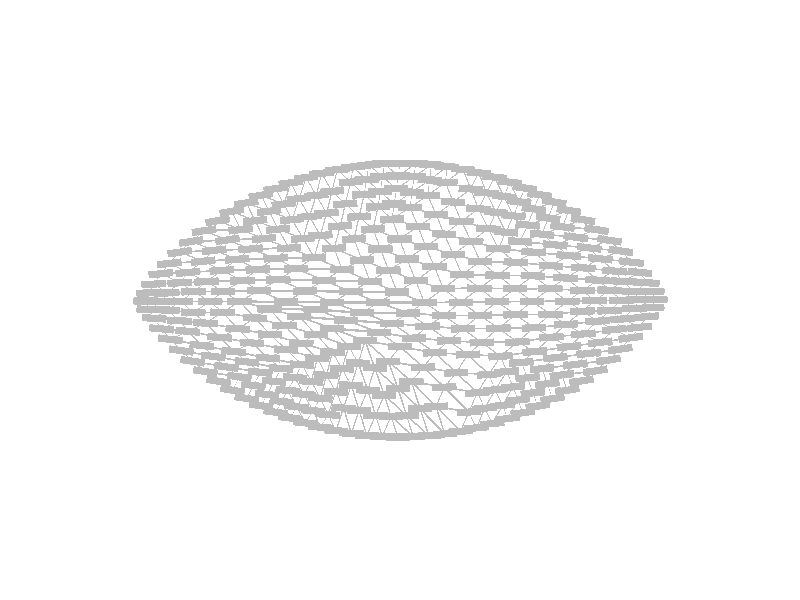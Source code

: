 #include "colors.inc"
background { rgb <1, 1, 1> }
camera {location <0, 0, 10>up <0,1,0> right <-1.33,0,0> angle 25look_at <0, 0, 0> sky <0, 1, 0> }
cylinder { <-1.27248, -0.218858, 0>, <-1.09779, -0.252816, 0>, 0.00444916 texture {  pigment { rgb <0.5, 0.5, 0.5> } } }
cylinder { <-0.92114, -0.285928, 0>, <-1.09779, -0.252816, 0>, 0.00449304 texture {  pigment { rgb <0.5, 0.5, 0.5> } } }
cylinder { <-0.542222, -0.359302, 0>, <-0.731714, -0.322596, 0>, 0.00482535 texture {  pigment { rgb <0.5, 0.5, 0.5> } } }
cylinder { <-0.92114, -0.285928, 0>, <-0.731714, -0.322596, 0>, 0.00482356 texture {  pigment { rgb <0.5, 0.5, 0.5> } } }
cylinder { <-1.27248, -0.218858, 0>, <-1.21322, -0.280872, 0>, 0.00214439 texture {  pigment { rgb <0.5, 0.5, 0.5> } } }
cylinder { <-1.14889, -0.34026, 0>, <-1.21322, -0.280872, 0>, 0.00218891 texture {  pigment { rgb <0.5, 0.5, 0.5> } } }
cylinder { <-1.00486, -0.451704, 0>, <-1.07864, -0.397858, 0>, 0.00228351 texture {  pigment { rgb <0.5, 0.5, 0.5> } } }
cylinder { <-1.14889, -0.34026, 0>, <-1.07864, -0.397858, 0>, 0.00227098 texture {  pigment { rgb <0.5, 0.5, 0.5> } } }
cylinder { <-1.00486, -0.451704, 0>, <-0.889881, -0.427078, 0>, 0.00293966 texture {  pigment { rgb <0.5, 0.5, 0.5> } } }
cylinder { <-0.774202, -0.401665, 0>, <-0.889881, -0.427078, 0>, 0.00296094 texture {  pigment { rgb <0.5, 0.5, 0.5> } } }
cylinder { <-0.542222, -0.359302, 0>, <-0.658164, -0.380414, 0>, 0.00294621 texture {  pigment { rgb <0.5, 0.5, 0.5> } } }
cylinder { <-0.774202, -0.401665, 0>, <-0.658164, -0.380414, 0>, 0.00294921 texture {  pigment { rgb <0.5, 0.5, 0.5> } } }
cylinder { <-1.00486, -0.451704, 0>, <-0.928283, -0.501441, 0>, 0.00228278 texture {  pigment { rgb <0.5, 0.5, 0.5> } } }
cylinder { <-0.849361, -0.546936, 0>, <-0.928283, -0.501441, 0>, 0.00227742 texture {  pigment { rgb <0.5, 0.5, 0.5> } } }
cylinder { <-0.688783, -0.623729, 0>, <-0.769873, -0.587442, 0>, 0.00222099 texture {  pigment { rgb <0.5, 0.5, 0.5> } } }
cylinder { <-0.849361, -0.546936, 0>, <-0.769873, -0.587442, 0>, 0.00223032 texture {  pigment { rgb <0.5, 0.5, 0.5> } } }
cylinder { <-0.688783, -0.623729, 0>, <-0.655935, -0.563421, 0>, 0.00171684 texture {  pigment { rgb <0.5, 0.5, 0.5> } } }
cylinder { <-0.622801, -0.502123, 0>, <-0.655935, -0.563421, 0>, 0.001742 texture {  pigment { rgb <0.5, 0.5, 0.5> } } }
cylinder { <-0.542222, -0.359302, 0>, <-0.582534, -0.430767, 0>, 0.00205126 texture {  pigment { rgb <0.5, 0.5, 0.5> } } }
cylinder { <-0.622801, -0.502123, 0>, <-0.582534, -0.430767, 0>, 0.00204834 texture {  pigment { rgb <0.5, 0.5, 0.5> } } }
cylinder { <-0.355173, -0.725973, 0>, <-0.269787, -0.741086, 0>, 0.00216783 texture {  pigment { rgb <0.5, 0.5, 0.5> } } }
cylinder { <-0.183918, -0.752016, 0>, <-0.269787, -0.741086, 0>, 0.00216404 texture {  pigment { rgb <0.5, 0.5, 0.5> } } }
cylinder { <-0.0124581, -0.761352, 0>, <-0.0982426, -0.758764, 0>, 0.00214559 texture {  pigment { rgb <0.5, 0.5, 0.5> } } }
cylinder { <-0.183918, -0.752016, 0>, <-0.0982426, -0.758764, 0>, 0.00214852 texture {  pigment { rgb <0.5, 0.5, 0.5> } } }
cylinder { <-0.0124581, -0.761352, 0>, <-0.0496775, -0.645288, 0>, 0.00304714 texture {  pigment { rgb <0.5, 0.5, 0.5> } } }
cylinder { <-0.0869616, -0.528012, 0>, <-0.0496775, -0.645288, 0>, 0.0030765 texture {  pigment { rgb <0.5, 0.5, 0.5> } } }
cylinder { <-0.193499, -0.22649, 0>, <-0.140145, -0.377388, 0>, 0.00400131 texture {  pigment { rgb <0.5, 0.5, 0.5> } } }
cylinder { <-0.0869616, -0.528012, 0>, <-0.140145, -0.377388, 0>, 0.00399344 texture {  pigment { rgb <0.5, 0.5, 0.5> } } }
cylinder { <-0.355173, -0.725973, 0>, <-0.312674, -0.600217, 0>, 0.00331859 texture {  pigment { rgb <0.5, 0.5, 0.5> } } }
cylinder { <-0.270103, -0.47348, 0>, <-0.312674, -0.600217, 0>, 0.00334238 texture {  pigment { rgb <0.5, 0.5, 0.5> } } }
cylinder { <-0.193499, -0.22649, 0>, <-0.231739, -0.350003, 0>, 0.00323244 texture {  pigment { rgb <0.5, 0.5, 0.5> } } }
cylinder { <-0.270103, -0.47348, 0>, <-0.231739, -0.350003, 0>, 0.00323249 texture {  pigment { rgb <0.5, 0.5, 0.5> } } }
cylinder { <-0.542222, -0.359302, 0>, <-0.630986, -0.275475, 0>, 0.00305223 texture {  pigment { rgb <0.5, 0.5, 0.5> } } }
cylinder { <-0.719792, -0.191443, 0>, <-0.630986, -0.275475, 0>, 0.00305655 texture {  pigment { rgb <0.5, 0.5, 0.5> } } }
cylinder { <-0.888633, -0.00828052, 0>, <-0.804267, -0.0999496, 0>, 0.00311458 texture {  pigment { rgb <0.5, 0.5, 0.5> } } }
cylinder { <-0.719792, -0.191443, 0>, <-0.804267, -0.0999496, 0>, 0.00311317 texture {  pigment { rgb <0.5, 0.5, 0.5> } } }
cylinder { <-1.27248, -0.218858, 0>, <-1.17554, -0.17389, 0>, 0.00267168 texture {  pigment { rgb <0.5, 0.5, 0.5> } } }
cylinder { <-1.07759, -0.128356, 0>, <-1.17554, -0.17389, 0>, 0.00270027 texture {  pigment { rgb <0.5, 0.5, 0.5> } } }
cylinder { <-0.888633, -0.00828052, 0>, <-0.983085, -0.0685051, 0>, 0.00280047 texture {  pigment { rgb <0.5, 0.5, 0.5> } } }
cylinder { <-1.07759, -0.128356, 0>, <-0.983085, -0.0685051, 0>, 0.00279661 texture {  pigment { rgb <0.5, 0.5, 0.5> } } }
cylinder { <-0.542222, -0.359302, 0>, <-0.458094, -0.324394, 0>, 0.00227708 texture {  pigment { rgb <0.5, 0.5, 0.5> } } }
cylinder { <-0.373915, -0.289483, 0>, <-0.458094, -0.324394, 0>, 0.00227828 texture {  pigment { rgb <0.5, 0.5, 0.5> } } }
cylinder { <-0.193499, -0.22649, 0>, <-0.283764, -0.257937, 0>, 0.00238966 texture {  pigment { rgb <0.5, 0.5, 0.5> } } }
cylinder { <-0.373915, -0.289483, 0>, <-0.283764, -0.257937, 0>, 0.00238776 texture {  pigment { rgb <0.5, 0.5, 0.5> } } }
cylinder { <-0.542222, -0.359302, 0>, <-0.491812, -0.452786, 0>, 0.00265525 texture {  pigment { rgb <0.5, 0.5, 0.5> } } }
cylinder { <-0.44148, -0.546201, 0>, <-0.491812, -0.452786, 0>, 0.00265279 texture {  pigment { rgb <0.5, 0.5, 0.5> } } }
cylinder { <-0.355173, -0.725973, 0>, <-0.398378, -0.636572, 0>, 0.00248232 texture {  pigment { rgb <0.5, 0.5, 0.5> } } }
cylinder { <-0.44148, -0.546201, 0>, <-0.398378, -0.636572, 0>, 0.0025031 texture {  pigment { rgb <0.5, 0.5, 0.5> } } }
cylinder { <-0.0124581, -0.761352, 0>, <0.0737256, -0.759824, 0>, 0.00215493 texture {  pigment { rgb <0.5, 0.5, 0.5> } } }
cylinder { <0.159985, -0.754107, 0>, <0.0737256, -0.759824, 0>, 0.00216121 texture {  pigment { rgb <0.5, 0.5, 0.5> } } }
cylinder { <0.335454, -0.729462, 0>, <0.247808, -0.743985, 0>, 0.00222103 texture {  pigment { rgb <0.5, 0.5, 0.5> } } }
cylinder { <0.159985, -0.754107, 0>, <0.247808, -0.743985, 0>, 0.00221011 texture {  pigment { rgb <0.5, 0.5, 0.5> } } }
cylinder { <-0.193499, -0.22649, 0>, <-0.0650908, -0.339822, 0>, 0.00428169 texture {  pigment { rgb <0.5, 0.5, 0.5> } } }
cylinder { <0.0635099, -0.453394, 0>, <-0.0650908, -0.339822, 0>, 0.00428928 texture {  pigment { rgb <0.5, 0.5, 0.5> } } }
cylinder { <0.335454, -0.729462, 0>, <0.199393, -0.591599, 0>, 0.00484243 texture {  pigment { rgb <0.5, 0.5, 0.5> } } }
cylinder { <0.0635099, -0.453394, 0>, <0.199393, -0.591599, 0>, 0.00484542 texture {  pigment { rgb <0.5, 0.5, 0.5> } } }
cylinder { <-0.688783, -0.623729, 0>, <-0.607025, -0.655532, 0>, 0.00219314 texture {  pigment { rgb <0.5, 0.5, 0.5> } } }
cylinder { <-0.523966, -0.683205, 0>, <-0.607025, -0.655532, 0>, 0.00218869 texture {  pigment { rgb <0.5, 0.5, 0.5> } } }
cylinder { <-0.355173, -0.725973, 0>, <-0.439998, -0.706682, 0>, 0.00217476 texture {  pigment { rgb <0.5, 0.5, 0.5> } } }
cylinder { <-0.523966, -0.683205, 0>, <-0.439998, -0.706682, 0>, 0.0021797 texture {  pigment { rgb <0.5, 0.5, 0.5> } } }
cylinder { <-0.888633, -0.00828052, 0>, <-0.723699, -0.0499986, 0>, 0.0042532 texture {  pigment { rgb <0.5, 0.5, 0.5> } } }
cylinder { <-0.558534, -0.0924083, 0>, <-0.723699, -0.0499986, 0>, 0.00426307 texture {  pigment { rgb <0.5, 0.5, 0.5> } } }
cylinder { <-0.193499, -0.22649, 0>, <-0.37617, -0.159105, 0>, 0.00486759 texture {  pigment { rgb <0.5, 0.5, 0.5> } } }
cylinder { <-0.558534, -0.0924083, 0>, <-0.37617, -0.159105, 0>, 0.00485447 texture {  pigment { rgb <0.5, 0.5, 0.5> } } }
cylinder { <-1.27841, 0.203285, 0>, <-1.09153, 0.215427, 0>, 0.00468173 texture {  pigment { rgb <0.5, 0.5, 0.5> } } }
cylinder { <-0.902327, 0.226358, 0>, <-1.09153, 0.215427, 0>, 0.00473795 texture {  pigment { rgb <0.5, 0.5, 0.5> } } }
cylinder { <-0.475418, 0.236028, 0>, <-0.688993, 0.231301, 0>, 0.00534067 texture {  pigment { rgb <0.5, 0.5, 0.5> } } }
cylinder { <-0.902327, 0.226358, 0>, <-0.688993, 0.231301, 0>, 0.00533479 texture {  pigment { rgb <0.5, 0.5, 0.5> } } }
cylinder { <-1.01085, 0.440741, 0>, <-0.882894, 0.391288, 0>, 0.0034296 texture {  pigment { rgb <0.5, 0.5, 0.5> } } }
cylinder { <-0.754005, 0.340914, 0>, <-0.882894, 0.391288, 0>, 0.00345958 texture {  pigment { rgb <0.5, 0.5, 0.5> } } }
cylinder { <-0.475418, 0.236028, 0>, <-0.614673, 0.28843, 0>, 0.0037197 texture {  pigment { rgb <0.5, 0.5, 0.5> } } }
cylinder { <-0.754005, 0.340914, 0>, <-0.614673, 0.28843, 0>, 0.00372222 texture {  pigment { rgb <0.5, 0.5, 0.5> } } }
cylinder { <-1.27841, 0.203285, 0>, <-1.22037, 0.265453, 0>, 0.00212623 texture {  pigment { rgb <0.5, 0.5, 0.5> } } }
cylinder { <-1.15702, 0.325289, 0>, <-1.22037, 0.265453, 0>, 0.00217844 texture {  pigment { rgb <0.5, 0.5, 0.5> } } }
cylinder { <-1.01085, 0.440741, 0>, <-1.08588, 0.3849, 0>, 0.00233822 texture {  pigment { rgb <0.5, 0.5, 0.5> } } }
cylinder { <-1.15702, 0.325289, 0>, <-1.08588, 0.3849, 0>, 0.00232029 texture {  pigment { rgb <0.5, 0.5, 0.5> } } }
cylinder { <-1.27841, 0.203285, 0>, <-1.17562, 0.152897, 0>, 0.0028619 texture {  pigment { rgb <0.5, 0.5, 0.5> } } }
cylinder { <-1.07213, 0.102384, 0>, <-1.17562, 0.152897, 0>, 0.00287887 texture {  pigment { rgb <0.5, 0.5, 0.5> } } }
cylinder { <-0.888633, -0.00828052, 0>, <-0.980264, 0.047067, 0>, 0.00267624 texture {  pigment { rgb <0.5, 0.5, 0.5> } } }
cylinder { <-1.07213, 0.102384, 0>, <-0.980264, 0.047067, 0>, 0.00268088 texture {  pigment { rgb <0.5, 0.5, 0.5> } } }
cylinder { <-1.40904, -0.00564398, 0>, <-1.39223, 0.0394667, 0>, 0.00120355 texture {  pigment { rgb <0.5, 0.5, 0.5> } } }
cylinder { <-1.36503, 0.0882929, 0>, <-1.39223, 0.0394667, 0>, 0.0013973 texture {  pigment { rgb <0.5, 0.5, 0.5> } } }
cylinder { <-1.27841, 0.203285, 0>, <-1.32514, 0.145877, 0>, 0.00185067 texture {  pigment { rgb <0.5, 0.5, 0.5> } } }
cylinder { <-1.36503, 0.0882929, 0>, <-1.32514, 0.145877, 0>, 0.0017512 texture {  pigment { rgb <0.5, 0.5, 0.5> } } }
cylinder { <-1.40904, -0.00564398, 0>, <-1.31535, -0.00756178, 0>, 0.00234266 texture {  pigment { rgb <0.5, 0.5, 0.5> } } }
cylinder { <-1.21525, -0.00957039, 0>, <-1.31535, -0.00756178, 0>, 0.00250307 texture {  pigment { rgb <0.5, 0.5, 0.5> } } }
cylinder { <-0.888633, -0.00828052, 0>, <-1.05215, -0.00900609, 0>, 0.00408786 texture {  pigment { rgb <0.5, 0.5, 0.5> } } }
cylinder { <-1.21525, -0.00957039, 0>, <-1.05215, -0.00900609, 0>, 0.00407766 texture {  pigment { rgb <0.5, 0.5, 0.5> } } }
cylinder { <-0.688748, 0.618677, 0>, <-0.643648, 0.533021, 0>, 0.00242011 texture {  pigment { rgb <0.5, 0.5, 0.5> } } }
cylinder { <-0.598188, 0.4463, 0>, <-0.643648, 0.533021, 0>, 0.00244783 texture {  pigment { rgb <0.5, 0.5, 0.5> } } }
cylinder { <-0.475418, 0.236028, 0>, <-0.536893, 0.341266, 0>, 0.00304692 texture {  pigment { rgb <0.5, 0.5, 0.5> } } }
cylinder { <-0.598188, 0.4463, 0>, <-0.536893, 0.341266, 0>, 0.0030403 texture {  pigment { rgb <0.5, 0.5, 0.5> } } }
cylinder { <-1.01085, 0.440741, 0>, <-0.932616, 0.492446, 0>, 0.0023445 texture {  pigment { rgb <0.5, 0.5, 0.5> } } }
cylinder { <-0.851932, 0.539658, 0>, <-0.932616, 0.492446, 0>, 0.00233705 texture {  pigment { rgb <0.5, 0.5, 0.5> } } }
cylinder { <-0.688748, 0.618677, 0>, <-0.77115, 0.581367, 0>, 0.00226137 texture {  pigment { rgb <0.5, 0.5, 0.5> } } }
cylinder { <-0.851932, 0.539658, 0>, <-0.77115, 0.581367, 0>, 0.00227285 texture {  pigment { rgb <0.5, 0.5, 0.5> } } }
cylinder { <-0.888633, -0.00828052, 0>, <-0.78141, 0.0521694, 0>, 0.00307723 texture {  pigment { rgb <0.5, 0.5, 0.5> } } }
cylinder { <-0.674393, 0.112634, 0>, <-0.78141, 0.0521694, 0>, 0.00307294 texture {  pigment { rgb <0.5, 0.5, 0.5> } } }
cylinder { <-0.475418, 0.236028, 0>, <-0.574869, 0.174366, 0>, 0.0029254 texture {  pigment { rgb <0.5, 0.5, 0.5> } } }
cylinder { <-0.674393, 0.112634, 0>, <-0.574869, 0.174366, 0>, 0.00292785 texture {  pigment { rgb <0.5, 0.5, 0.5> } } }
cylinder { <-0.888633, -0.00828052, 0>, <-0.632454, -0.0107463, 0>, 0.00640478 texture {  pigment { rgb <0.5, 0.5, 0.5> } } }
cylinder { <-0.376241, -0.0130519, 0>, <-0.632454, -0.0107463, 0>, 0.00640559 texture {  pigment { rgb <0.5, 0.5, 0.5> } } }
cylinder { <0.135918, -0.0149349, 0>, <-0.120112, -0.0140048, 0>, 0.00640078 texture {  pigment { rgb <0.5, 0.5, 0.5> } } }
cylinder { <-0.376241, -0.0130519, 0>, <-0.120112, -0.0140048, 0>, 0.00640327 texture {  pigment { rgb <0.5, 0.5, 0.5> } } }
cylinder { <-0.475418, 0.236028, 0>, <-0.320921, 0.170131, 0>, 0.0041991 texture {  pigment { rgb <0.5, 0.5, 0.5> } } }
cylinder { <-0.166451, 0.104295, 0>, <-0.320921, 0.170131, 0>, 0.00419787 texture {  pigment { rgb <0.5, 0.5, 0.5> } } }
cylinder { <0.135918, -0.0149349, 0>, <-0.0152233, 0.0446329, 0>, 0.0040614 texture {  pigment { rgb <0.5, 0.5, 0.5> } } }
cylinder { <-0.166451, 0.104295, 0>, <-0.0152233, 0.0446329, 0>, 0.00406428 texture {  pigment { rgb <0.5, 0.5, 0.5> } } }
cylinder { <-0.688748, 0.618677, 0>, <-0.605422, 0.651418, 0>, 0.00223818 texture {  pigment { rgb <0.5, 0.5, 0.5> } } }
cylinder { <-0.520682, 0.679884, 0>, <-0.605422, 0.651418, 0>, 0.00223484 texture {  pigment { rgb <0.5, 0.5, 0.5> } } }
cylinder { <-0.347152, 0.723979, 0>, <-0.434376, 0.70413, 0>, 0.00223634 texture {  pigment { rgb <0.5, 0.5, 0.5> } } }
cylinder { <-0.520682, 0.679884, 0>, <-0.434376, 0.70413, 0>, 0.00224118 texture {  pigment { rgb <0.5, 0.5, 0.5> } } }
cylinder { <-0.475418, 0.236028, 0>, <-0.441232, 0.359216, 0>, 0.00319608 texture {  pigment { rgb <0.5, 0.5, 0.5> } } }
cylinder { <-0.40705, 0.482323, 0>, <-0.441232, 0.359216, 0>, 0.00319411 texture {  pigment { rgb <0.5, 0.5, 0.5> } } }
cylinder { <-0.347152, 0.723979, 0>, <-0.377162, 0.603657, 0>, 0.00310021 texture {  pigment { rgb <0.5, 0.5, 0.5> } } }
cylinder { <-0.40705, 0.482323, 0>, <-0.377162, 0.603657, 0>, 0.00312402 texture {  pigment { rgb <0.5, 0.5, 0.5> } } }
cylinder { <-0.475418, 0.236028, 0>, <-0.36506, 0.287641, 0>, 0.00304577 texture {  pigment { rgb <0.5, 0.5, 0.5> } } }
cylinder { <-0.254817, 0.339318, 0>, <-0.36506, 0.287641, 0>, 0.00304384 texture {  pigment { rgb <0.5, 0.5, 0.5> } } }
cylinder { <-0.0439362, 0.449491, 0>, <-0.149363, 0.394391, 0>, 0.00297393 texture {  pigment { rgb <0.5, 0.5, 0.5> } } }
cylinder { <-0.254817, 0.339318, 0>, <-0.149363, 0.394391, 0>, 0.00297423 texture {  pigment { rgb <0.5, 0.5, 0.5> } } }
cylinder { <-0.347152, 0.723979, 0>, <-0.273101, 0.655355, 0>, 0.00252397 texture {  pigment { rgb <0.5, 0.5, 0.5> } } }
cylinder { <-0.198894, 0.58576, 0>, <-0.273101, 0.655355, 0>, 0.0025434 texture {  pigment { rgb <0.5, 0.5, 0.5> } } }
cylinder { <-0.0439362, 0.449491, 0>, <-0.121438, 0.517617, 0>, 0.00257969 texture {  pigment { rgb <0.5, 0.5, 0.5> } } }
cylinder { <-0.198894, 0.58576, 0>, <-0.121438, 0.517617, 0>, 0.00257911 texture {  pigment { rgb <0.5, 0.5, 0.5> } } }
cylinder { <-1.40904, -0.00564398, 0>, <-1.39125, -0.051888, 0>, 0.00123868 texture {  pigment { rgb <0.5, 0.5, 0.5> } } }
cylinder { <-1.36273, -0.101827, 0>, <-1.39125, -0.051888, 0>, 0.00143778 texture {  pigment { rgb <0.5, 0.5, 0.5> } } }
cylinder { <-1.27248, -0.218858, 0>, <-1.3211, -0.160523, 0>, 0.0018985 texture {  pigment { rgb <0.5, 0.5, 0.5> } } }
cylinder { <-1.36273, -0.101827, 0>, <-1.3211, -0.160523, 0>, 0.00179895 texture {  pigment { rgb <0.5, 0.5, 0.5> } } }
cylinder { <-0.193499, -0.22649, 0>, <-0.118622, -0.178532, 0>, 0.00222295 texture {  pigment { rgb <0.5, 0.5, 0.5> } } }
cylinder { <-0.0436048, -0.130452, 0>, <-0.118622, -0.178532, 0>, 0.00222758 texture {  pigment { rgb <0.5, 0.5, 0.5> } } }
cylinder { <0.135918, -0.0149349, 0>, <0.0460679, -0.0727655, 0>, 0.00267131 texture {  pigment { rgb <0.5, 0.5, 0.5> } } }
cylinder { <-0.0436048, -0.130452, 0>, <0.0460679, -0.0727655, 0>, 0.00266563 texture {  pigment { rgb <0.5, 0.5, 0.5> } } }
cylinder { <-0.193499, -0.22649, 0>, <0.000538526, -0.259944, 0>, 0.00492249 texture {  pigment { rgb <0.5, 0.5, 0.5> } } }
cylinder { <0.194441, -0.293126, 0>, <0.000538526, -0.259944, 0>, 0.00491804 texture {  pigment { rgb <0.5, 0.5, 0.5> } } }
cylinder { <0.55732, -0.312591, 0>, <0.375955, -0.303008, 0>, 0.00454044 texture {  pigment { rgb <0.5, 0.5, 0.5> } } }
cylinder { <0.194441, -0.293126, 0>, <0.375955, -0.303008, 0>, 0.00454457 texture {  pigment { rgb <0.5, 0.5, 0.5> } } }
cylinder { <0.135918, -0.0149349, 0>, <0.242099, -0.0873616, 0>, 0.00321326 texture {  pigment { rgb <0.5, 0.5, 0.5> } } }
cylinder { <0.348335, -0.159924, 0>, <0.242099, -0.0873616, 0>, 0.0032163 texture {  pigment { rgb <0.5, 0.5, 0.5> } } }
cylinder { <0.55732, -0.312591, 0>, <0.452849, -0.236257, 0>, 0.00323469 texture {  pigment { rgb <0.5, 0.5, 0.5> } } }
cylinder { <0.348335, -0.159924, 0>, <0.452849, -0.236257, 0>, 0.00323553 texture {  pigment { rgb <0.5, 0.5, 0.5> } } }
cylinder { <0.335454, -0.729462, 0>, <0.381708, -0.622546, 0>, 0.00291229 texture {  pigment { rgb <0.5, 0.5, 0.5> } } }
cylinder { <0.428136, -0.51489, 0>, <0.381708, -0.622546, 0>, 0.00293104 texture {  pigment { rgb <0.5, 0.5, 0.5> } } }
cylinder { <0.55732, -0.312591, 0>, <0.492626, -0.413688, 0>, 0.00300062 texture {  pigment { rgb <0.5, 0.5, 0.5> } } }
cylinder { <0.428136, -0.51489, 0>, <0.492626, -0.413688, 0>, 0.00300006 texture {  pigment { rgb <0.5, 0.5, 0.5> } } }
cylinder { <0.335454, -0.729462, 0>, <0.423597, -0.71029, 0>, 0.0022551 texture {  pigment { rgb <0.5, 0.5, 0.5> } } }
cylinder { <0.510824, -0.686622, 0>, <0.423597, -0.71029, 0>, 0.00225952 texture {  pigment { rgb <0.5, 0.5, 0.5> } } }
cylinder { <0.680609, -0.626389, 0>, <0.596424, -0.658676, 0>, 0.0022541 texture {  pigment { rgb <0.5, 0.5, 0.5> } } }
cylinder { <0.510824, -0.686622, 0>, <0.596424, -0.658676, 0>, 0.00225118 texture {  pigment { rgb <0.5, 0.5, 0.5> } } }
cylinder { <0.55732, -0.312591, 0>, <0.591952, -0.397674, 0>, 0.00229653 texture {  pigment { rgb <0.5, 0.5, 0.5> } } }
cylinder { <0.626514, -0.482609, 0>, <0.591952, -0.397674, 0>, 0.00229244 texture {  pigment { rgb <0.5, 0.5, 0.5> } } }
cylinder { <0.680609, -0.626389, 0>, <0.653707, -0.554996, 0>, 0.00190732 texture {  pigment { rgb <0.5, 0.5, 0.5> } } }
cylinder { <0.626514, -0.482609, 0>, <0.653707, -0.554996, 0>, 0.00193316 texture {  pigment { rgb <0.5, 0.5, 0.5> } } }
cylinder { <0.55732, -0.312591, 0>, <0.650264, -0.233244, 0>, 0.00305517 texture {  pigment { rgb <0.5, 0.5, 0.5> } } }
cylinder { <0.743212, -0.153953, 0>, <0.650264, -0.233244, 0>, 0.00305436 texture {  pigment { rgb <0.5, 0.5, 0.5> } } }
cylinder { <0.927176, -0.0067505, 0>, <0.835162, -0.0802955, 0>, 0.00294486 texture {  pigment { rgb <0.5, 0.5, 0.5> } } }
cylinder { <0.743212, -0.153953, 0>, <0.835162, -0.0802955, 0>, 0.00294534 texture {  pigment { rgb <0.5, 0.5, 0.5> } } }
cylinder { <0.135918, -0.0149349, 0>, <0.336943, -0.0122071, 0>, 0.00502608 texture {  pigment { rgb <0.5, 0.5, 0.5> } } }
cylinder { <0.537927, -0.00955852, 0>, <0.336943, -0.0122071, 0>, 0.00502504 texture {  pigment { rgb <0.5, 0.5, 0.5> } } }
cylinder { <0.927176, -0.0067505, 0>, <0.73261, -0.00816699, 0>, 0.00486429 texture {  pigment { rgb <0.5, 0.5, 0.5> } } }
cylinder { <0.537927, -0.00955852, 0>, <0.73261, -0.00816699, 0>, 0.0048672 texture {  pigment { rgb <0.5, 0.5, 0.5> } } }
cylinder { <0.55732, -0.312591, 0>, <0.746778, -0.286061, 0>, 0.00478268 texture {  pigment { rgb <0.5, 0.5, 0.5> } } }
cylinder { <0.936103, -0.259549, 0>, <0.746778, -0.286061, 0>, 0.00477929 texture {  pigment { rgb <0.5, 0.5, 0.5> } } }
cylinder { <1.27944, -0.209875, 0>, <1.10881, -0.235182, 0>, 0.0043125 texture {  pigment { rgb <0.5, 0.5, 0.5> } } }
cylinder { <0.936103, -0.259549, 0>, <1.10881, -0.235182, 0>, 0.00436035 texture {  pigment { rgb <0.5, 0.5, 0.5> } } }
cylinder { <0.55732, -0.312591, 0>, <0.672262, -0.346986, 0>, 0.00299944 texture {  pigment { rgb <0.5, 0.5, 0.5> } } }
cylinder { <0.787274, -0.38146, 0>, <0.672262, -0.346986, 0>, 0.00300169 texture {  pigment { rgb <0.5, 0.5, 0.5> } } }
cylinder { <1.00586, -0.449889, 0>, <0.896961, -0.416115, 0>, 0.00285044 texture {  pigment { rgb <0.5, 0.5, 0.5> } } }
cylinder { <0.787274, -0.38146, 0>, <0.896961, -0.416115, 0>, 0.0028758 texture {  pigment { rgb <0.5, 0.5, 0.5> } } }
cylinder { <1.00586, -0.449889, 0>, <1.08218, -0.393898, 0>, 0.00236646 texture {  pigment { rgb <0.5, 0.5, 0.5> } } }
cylinder { <1.15466, -0.333946, 0>, <1.08218, -0.393898, 0>, 0.00235153 texture {  pigment { rgb <0.5, 0.5, 0.5> } } }
cylinder { <1.27944, -0.209875, 0>, <1.21974, -0.273182, 0>, 0.00217539 texture {  pigment { rgb <0.5, 0.5, 0.5> } } }
cylinder { <1.15466, -0.333946, 0>, <1.21974, -0.273182, 0>, 0.00222588 texture {  pigment { rgb <0.5, 0.5, 0.5> } } }
cylinder { <0.927176, -0.0067505, 0>, <1.01139, -0.0622136, 0>, 0.00252098 texture {  pigment { rgb <0.5, 0.5, 0.5> } } }
cylinder { <1.09576, -0.117495, 0>, <1.01139, -0.0622136, 0>, 0.00252171 texture {  pigment { rgb <0.5, 0.5, 0.5> } } }
cylinder { <1.27944, -0.209875, 0>, <1.1881, -0.163877, 0>, 0.00255665 texture {  pigment { rgb <0.5, 0.5, 0.5> } } }
cylinder { <1.09576, -0.117495, 0>, <1.1881, -0.163877, 0>, 0.00258333 texture {  pigment { rgb <0.5, 0.5, 0.5> } } }
cylinder { <1.27944, -0.209875, 0>, <1.3275, -0.151358, 0>, 0.00189309 texture {  pigment { rgb <0.5, 0.5, 0.5> } } }
cylinder { <1.36852, -0.0926111, 0>, <1.3275, -0.151358, 0>, 0.00179125 texture {  pigment { rgb <0.5, 0.5, 0.5> } } }
cylinder { <1.41374, 0.00301829, 0>, <1.39641, -0.0429432, 0>, 0.00122794 texture {  pigment { rgb <0.5, 0.5, 0.5> } } }
cylinder { <1.36852, -0.0926111, 0>, <1.39641, -0.0429432, 0>, 0.00142413 texture {  pigment { rgb <0.5, 0.5, 0.5> } } }
cylinder { <0.927176, -0.0067505, 0>, <1.07805, -0.00384715, 0>, 0.00377254 texture {  pigment { rgb <0.5, 0.5, 0.5> } } }
cylinder { <1.22865, -0.000954409, 0>, <1.07805, -0.00384715, 0>, 0.00376564 texture {  pigment { rgb <0.5, 0.5, 0.5> } } }
cylinder { <1.41374, 0.00301829, 0>, <1.32429, 0.00102427, 0>, 0.0022367 texture {  pigment { rgb <0.5, 0.5, 0.5> } } }
cylinder { <1.22865, -0.000954409, 0>, <1.32429, 0.00102427, 0>, 0.00239162 texture {  pigment { rgb <0.5, 0.5, 0.5> } } }
cylinder { <0.680609, -0.626389, 0>, <0.763767, -0.589523, 0>, 0.00227408 texture {  pigment { rgb <0.5, 0.5, 0.5> } } }
cylinder { <0.845295, -0.548212, 0>, <0.763767, -0.589523, 0>, 0.00228493 texture {  pigment { rgb <0.5, 0.5, 0.5> } } }
cylinder { <1.00586, -0.449889, 0>, <0.926798, -0.501326, 0>, 0.00235809 texture {  pigment { rgb <0.5, 0.5, 0.5> } } }
cylinder { <0.845295, -0.548212, 0>, <0.926798, -0.501326, 0>, 0.00235065 texture {  pigment { rgb <0.5, 0.5, 0.5> } } }
cylinder { <0.927176, -0.0067505, 0>, <0.832569, 0.0637014, 0>, 0.00294894 texture {  pigment { rgb <0.5, 0.5, 0.5> } } }
cylinder { <0.73802, 0.134249, 0>, <0.832569, 0.0637014, 0>, 0.0029492 texture {  pigment { rgb <0.5, 0.5, 0.5> } } }
cylinder { <0.544781, 0.285415, 0>, <0.641403, 0.209809, 0>, 0.00306718 texture {  pigment { rgb <0.5, 0.5, 0.5> } } }
cylinder { <0.73802, 0.134249, 0>, <0.641403, 0.209809, 0>, 0.00306637 texture {  pigment { rgb <0.5, 0.5, 0.5> } } }
cylinder { <0.135918, -0.0149349, 0>, <0.23972, 0.0631716, 0>, 0.00324763 texture {  pigment { rgb <0.5, 0.5, 0.5> } } }
cylinder { <0.343508, 0.141186, 0>, <0.23972, 0.0631716, 0>, 0.00324598 texture {  pigment { rgb <0.5, 0.5, 0.5> } } }
cylinder { <0.544781, 0.285415, 0>, <0.444188, 0.213347, 0>, 0.00309361 texture {  pigment { rgb <0.5, 0.5, 0.5> } } }
cylinder { <0.343508, 0.141186, 0>, <0.444188, 0.213347, 0>, 0.00309675 texture {  pigment { rgb <0.5, 0.5, 0.5> } } }
cylinder { <-0.0439362, 0.449491, 0>, <0.100721, 0.407844, 0>, 0.00376332 texture {  pigment { rgb <0.5, 0.5, 0.5> } } }
cylinder { <0.2454, 0.366191, 0>, <0.100721, 0.407844, 0>, 0.0037639 texture {  pigment { rgb <0.5, 0.5, 0.5> } } }
cylinder { <0.544781, 0.285415, 0>, <0.395074, 0.325799, 0>, 0.00387644 texture {  pigment { rgb <0.5, 0.5, 0.5> } } }
cylinder { <0.2454, 0.366191, 0>, <0.395074, 0.325799, 0>, 0.00387571 texture {  pigment { rgb <0.5, 0.5, 0.5> } } }
cylinder { <0.349101, 0.725814, 0>, <0.391997, 0.616933, 0>, 0.00292567 texture {  pigment { rgb <0.5, 0.5, 0.5> } } }
cylinder { <0.434826, 0.507042, 0>, <0.391997, 0.616933, 0>, 0.00294855 texture {  pigment { rgb <0.5, 0.5, 0.5> } } }
cylinder { <0.544781, 0.285415, 0>, <0.489729, 0.396242, 0>, 0.00309368 texture {  pigment { rgb <0.5, 0.5, 0.5> } } }
cylinder { <0.434826, 0.507042, 0>, <0.489729, 0.396242, 0>, 0.00309141 texture {  pigment { rgb <0.5, 0.5, 0.5> } } }
cylinder { <-0.0439362, 0.449491, 0>, <0.0552576, 0.515428, 0>, 0.00297774 texture {  pigment { rgb <0.5, 0.5, 0.5> } } }
cylinder { <0.154438, 0.581444, 0>, <0.0552576, 0.515428, 0>, 0.00297856 texture {  pigment { rgb <0.5, 0.5, 0.5> } } }
cylinder { <0.349101, 0.725814, 0>, <0.251848, 0.654096, 0>, 0.00302092 texture {  pigment { rgb <0.5, 0.5, 0.5> } } }
cylinder { <0.154438, 0.581444, 0>, <0.251848, 0.654096, 0>, 0.003038 texture {  pigment { rgb <0.5, 0.5, 0.5> } } }
cylinder { <0.135918, -0.0149349, 0>, <0.0873248, 0.106324, 0>, 0.00326582 texture {  pigment { rgb <0.5, 0.5, 0.5> } } }
cylinder { <0.0387673, 0.227425, 0>, <0.0873248, 0.106324, 0>, 0.00326183 texture {  pigment { rgb <0.5, 0.5, 0.5> } } }
cylinder { <-0.0439362, 0.449491, 0>, <-0.00260717, 0.338509, 0>, 0.00296069 texture {  pigment { rgb <0.5, 0.5, 0.5> } } }
cylinder { <0.0387673, 0.227425, 0>, <-0.00260717, 0.338509, 0>, 0.00296349 texture {  pigment { rgb <0.5, 0.5, 0.5> } } }
cylinder { <0.00026835, 0.759125, 0>, <0.0870834, 0.75727, 0>, 0.00217087 texture {  pigment { rgb <0.5, 0.5, 0.5> } } }
cylinder { <0.173862, 0.751189, 0>, <0.0870834, 0.75727, 0>, 0.00217478 texture {  pigment { rgb <0.5, 0.5, 0.5> } } }
cylinder { <0.349101, 0.725814, 0>, <0.261654, 0.740692, 0>, 0.00221759 texture {  pigment { rgb <0.5, 0.5, 0.5> } } }
cylinder { <0.173862, 0.751189, 0>, <0.261654, 0.740692, 0>, 0.00221042 texture {  pigment { rgb <0.5, 0.5, 0.5> } } }
cylinder { <-0.0439362, 0.449491, 0>, <-0.0319051, 0.533597, 0>, 0.00212404 texture {  pigment { rgb <0.5, 0.5, 0.5> } } }
cylinder { <-0.0198887, 0.617597, 0>, <-0.0319051, 0.533597, 0>, 0.00212138 texture {  pigment { rgb <0.5, 0.5, 0.5> } } }
cylinder { <0.00026835, 0.759125, 0>, <-0.00981442, 0.688919, 0>, 0.00177316 texture {  pigment { rgb <0.5, 0.5, 0.5> } } }
cylinder { <-0.0198887, 0.617597, 0>, <-0.00981442, 0.688919, 0>, 0.00180075 texture {  pigment { rgb <0.5, 0.5, 0.5> } } }
cylinder { <0.544781, 0.285415, 0>, <0.586598, 0.376551, 0>, 0.0025068 texture {  pigment { rgb <0.5, 0.5, 0.5> } } }
cylinder { <0.628333, 0.467548, 0>, <0.586598, 0.376551, 0>, 0.00250278 texture {  pigment { rgb <0.5, 0.5, 0.5> } } }
cylinder { <0.691643, 0.622158, 0>, <0.660149, 0.545375, 0>, 0.00207476 texture {  pigment { rgb <0.5, 0.5, 0.5> } } }
cylinder { <0.628333, 0.467548, 0>, <0.660149, 0.545375, 0>, 0.00210199 texture {  pigment { rgb <0.5, 0.5, 0.5> } } }
cylinder { <0.349101, 0.725814, 0>, <0.436664, 0.706375, 0>, 0.00224239 texture {  pigment { rgb <0.5, 0.5, 0.5> } } }
cylinder { <0.523291, 0.682514, 0>, <0.436664, 0.706375, 0>, 0.00224632 texture {  pigment { rgb <0.5, 0.5, 0.5> } } }
cylinder { <0.691643, 0.622158, 0>, <0.608177, 0.654471, 0>, 0.00223757 texture {  pigment { rgb <0.5, 0.5, 0.5> } } }
cylinder { <0.523291, 0.682514, 0>, <0.608177, 0.654471, 0>, 0.00223494 texture {  pigment { rgb <0.5, 0.5, 0.5> } } }
cylinder { <-0.347152, 0.723979, 0>, <-0.260205, 0.739263, 0>, 0.002207 texture {  pigment { rgb <0.5, 0.5, 0.5> } } }
cylinder { <-0.172852, 0.750208, 0>, <-0.260205, 0.739263, 0>, 0.0022009 texture {  pigment { rgb <0.5, 0.5, 0.5> } } }
cylinder { <0.00026835, 0.759125, 0>, <-0.0863291, 0.756772, 0>, 0.00216574 texture {  pigment { rgb <0.5, 0.5, 0.5> } } }
cylinder { <-0.172852, 0.750208, 0>, <-0.0863291, 0.756772, 0>, 0.00216929 texture {  pigment { rgb <0.5, 0.5, 0.5> } } }
cylinder { <0.544781, 0.285415, 0>, <0.665721, 0.325448, 0>, 0.00318485 texture {  pigment { rgb <0.5, 0.5, 0.5> } } }
cylinder { <0.78675, 0.365602, 0>, <0.665721, 0.325448, 0>, 0.00318791 texture {  pigment { rgb <0.5, 0.5, 0.5> } } }
cylinder { <1.01391, 0.446322, 0>, <0.900751, 0.40641, 0>, 0.0029997 texture {  pigment { rgb <0.5, 0.5, 0.5> } } }
cylinder { <0.78675, 0.365602, 0>, <0.900751, 0.40641, 0>, 0.0030271 texture {  pigment { rgb <0.5, 0.5, 0.5> } } }
cylinder { <0.544781, 0.285415, 0>, <0.739742, 0.265904, 0>, 0.00489838 texture {  pigment { rgb <0.5, 0.5, 0.5> } } }
cylinder { <0.934533, 0.246414, 0>, <0.739742, 0.265904, 0>, 0.00489409 texture {  pigment { rgb <0.5, 0.5, 0.5> } } }
cylinder { <1.28272, 0.210225, 0>, <1.10968, 0.228793, 0>, 0.00435073 texture {  pigment { rgb <0.5, 0.5, 0.5> } } }
cylinder { <0.934533, 0.246414, 0>, <1.10968, 0.228793, 0>, 0.00440077 texture {  pigment { rgb <0.5, 0.5, 0.5> } } }
cylinder { <1.01391, 0.446322, 0>, <1.08917, 0.390936, 0>, 0.00233607 texture {  pigment { rgb <0.5, 0.5, 0.5> } } }
cylinder { <1.16058, 0.331738, 0>, <1.08917, 0.390936, 0>, 0.00231897 texture {  pigment { rgb <0.5, 0.5, 0.5> } } }
cylinder { <1.28272, 0.210225, 0>, <1.2243, 0.272175, 0>, 0.00212874 texture {  pigment { rgb <0.5, 0.5, 0.5> } } }
cylinder { <1.16058, 0.331738, 0>, <1.2243, 0.272175, 0>, 0.00218057 texture {  pigment { rgb <0.5, 0.5, 0.5> } } }
cylinder { <0.691643, 0.622158, 0>, <0.774069, 0.585339, 0>, 0.00225689 texture {  pigment { rgb <0.5, 0.5, 0.5> } } }
cylinder { <0.854879, 0.544141, 0>, <0.774069, 0.585339, 0>, 0.00226763 texture {  pigment { rgb <0.5, 0.5, 0.5> } } }
cylinder { <1.01391, 0.446322, 0>, <0.935609, 0.497467, 0>, 0.00233803 texture {  pigment { rgb <0.5, 0.5, 0.5> } } }
cylinder { <0.854879, 0.544141, 0>, <0.935609, 0.497467, 0>, 0.0023313 texture {  pigment { rgb <0.5, 0.5, 0.5> } } }
cylinder { <0.927176, -0.0067505, 0>, <1.01138, 0.0519006, 0>, 0.00256539 texture {  pigment { rgb <0.5, 0.5, 0.5> } } }
cylinder { <1.09576, 0.110385, 0>, <1.01138, 0.0519006, 0>, 0.00256677 texture {  pigment { rgb <0.5, 0.5, 0.5> } } }
cylinder { <1.28272, 0.210225, 0>, <1.18969, 0.160464, 0>, 0.0026374 texture {  pigment { rgb <0.5, 0.5, 0.5> } } }
cylinder { <1.09576, 0.110385, 0>, <1.18969, 0.160464, 0>, 0.00266113 texture {  pigment { rgb <0.5, 0.5, 0.5> } } }
cylinder { <1.28272, 0.210225, 0>, <1.32961, 0.153181, 0>, 0.00184619 texture {  pigment { rgb <0.5, 0.5, 0.5> } } }
cylinder { <1.36964, 0.0959638, 0>, <1.32961, 0.153181, 0>, 0.00174575 texture {  pigment { rgb <0.5, 0.5, 0.5> } } }
cylinder { <1.41374, 0.00301829, 0>, <1.39687, 0.0476125, 0>, 0.0011919 texture {  pigment { rgb <0.5, 0.5, 0.5> } } }
cylinder { <1.36964, 0.0959638, 0>, <1.39687, 0.0476125, 0>, 0.00138729 texture {  pigment { rgb <0.5, 0.5, 0.5> } } }
cylinder { <-0.92114, -0.285928, 0>, <-1.03532, -0.313377, 0>, 0.00293578 texture {  pigment { rgb <0.5, 0.5, 0.5> } } }
cylinder { <-1.14889, -0.34026, 0>, <-1.03532, -0.313377, 0>, 0.00291765 texture {  pigment { rgb <0.5, 0.5, 0.5> } } }
cylinder { <-0.92114, -0.285928, 0>, <-0.847652, -0.343963, 0>, 0.00234102 texture {  pigment { rgb <0.5, 0.5, 0.5> } } }
cylinder { <-0.774202, -0.401665, 0>, <-0.847652, -0.343963, 0>, 0.00233511 texture {  pigment { rgb <0.5, 0.5, 0.5> } } }
cylinder { <-1.14889, -0.34026, 0>, <-0.962132, -0.371609, 0>, 0.00473417 texture {  pigment { rgb <0.5, 0.5, 0.5> } } }
cylinder { <-0.774202, -0.401665, 0>, <-0.962132, -0.371609, 0>, 0.00475795 texture {  pigment { rgb <0.5, 0.5, 0.5> } } }
cylinder { <-0.774202, -0.401665, 0>, <-0.812001, -0.474745, 0>, 0.00205691 texture {  pigment { rgb <0.5, 0.5, 0.5> } } }
cylinder { <-0.849361, -0.546936, 0>, <-0.812001, -0.474745, 0>, 0.00203213 texture {  pigment { rgb <0.5, 0.5, 0.5> } } }
cylinder { <-0.774202, -0.401665, 0>, <-0.698507, -0.451892, 0>, 0.00227109 texture {  pigment { rgb <0.5, 0.5, 0.5> } } }
cylinder { <-0.622801, -0.502123, 0>, <-0.698507, -0.451892, 0>, 0.00227136 texture {  pigment { rgb <0.5, 0.5, 0.5> } } }
cylinder { <-0.849361, -0.546936, 0>, <-0.736335, -0.524967, 0>, 0.00287852 texture {  pigment { rgb <0.5, 0.5, 0.5> } } }
cylinder { <-0.622801, -0.502123, 0>, <-0.736335, -0.524967, 0>, 0.00289525 texture {  pigment { rgb <0.5, 0.5, 0.5> } } }
cylinder { <-0.183918, -0.752016, 0>, <-0.227071, -0.613177, 0>, 0.00363475 texture {  pigment { rgb <0.5, 0.5, 0.5> } } }
cylinder { <-0.270103, -0.47348, 0>, <-0.227071, -0.613177, 0>, 0.00365437 texture {  pigment { rgb <0.5, 0.5, 0.5> } } }
cylinder { <-0.0869616, -0.528012, 0>, <-0.178661, -0.500606, 0>, 0.00239268 texture {  pigment { rgb <0.5, 0.5, 0.5> } } }
cylinder { <-0.270103, -0.47348, 0>, <-0.178661, -0.500606, 0>, 0.00238452 texture {  pigment { rgb <0.5, 0.5, 0.5> } } }
cylinder { <-0.183918, -0.752016, 0>, <-0.13555, -0.640375, 0>, 0.0030417 texture {  pigment { rgb <0.5, 0.5, 0.5> } } }
cylinder { <-0.0869616, -0.528012, 0>, <-0.13555, -0.640375, 0>, 0.00306047 texture {  pigment { rgb <0.5, 0.5, 0.5> } } }
cylinder { <-0.92114, -0.285928, 0>, <-0.999325, -0.207161, 0>, 0.00277456 texture {  pigment { rgb <0.5, 0.5, 0.5> } } }
cylinder { <-1.07759, -0.128356, 0>, <-0.999325, -0.207161, 0>, 0.0027767 texture {  pigment { rgb <0.5, 0.5, 0.5> } } }
cylinder { <-0.719792, -0.191443, 0>, <-0.898715, -0.159752, 0>, 0.00454269 texture {  pigment { rgb <0.5, 0.5, 0.5> } } }
cylinder { <-1.07759, -0.128356, 0>, <-0.898715, -0.159752, 0>, 0.00454029 texture {  pigment { rgb <0.5, 0.5, 0.5> } } }
cylinder { <-0.92114, -0.285928, 0>, <-0.820394, -0.238768, 0>, 0.00278097 texture {  pigment { rgb <0.5, 0.5, 0.5> } } }
cylinder { <-0.719792, -0.191443, 0>, <-0.820394, -0.238768, 0>, 0.00277941 texture {  pigment { rgb <0.5, 0.5, 0.5> } } }
cylinder { <-0.373915, -0.289483, 0>, <-0.407699, -0.417845, 0>, 0.00331832 texture {  pigment { rgb <0.5, 0.5, 0.5> } } }
cylinder { <-0.44148, -0.546201, 0>, <-0.407699, -0.417845, 0>, 0.00331818 texture {  pigment { rgb <0.5, 0.5, 0.5> } } }
cylinder { <-0.270103, -0.47348, 0>, <-0.322016, -0.381473, 0>, 0.00264105 texture {  pigment { rgb <0.5, 0.5, 0.5> } } }
cylinder { <-0.373915, -0.289483, 0>, <-0.322016, -0.381473, 0>, 0.00264051 texture {  pigment { rgb <0.5, 0.5, 0.5> } } }
cylinder { <-0.270103, -0.47348, 0>, <-0.355845, -0.509828, 0>, 0.00232818 texture {  pigment { rgb <0.5, 0.5, 0.5> } } }
cylinder { <-0.44148, -0.546201, 0>, <-0.355845, -0.509828, 0>, 0.002326 texture {  pigment { rgb <0.5, 0.5, 0.5> } } }
cylinder { <-0.0869616, -0.528012, 0>, <0.0365075, -0.641341, 0>, 0.00418987 texture {  pigment { rgb <0.5, 0.5, 0.5> } } }
cylinder { <0.159985, -0.754107, 0>, <0.0365075, -0.641341, 0>, 0.00418053 texture {  pigment { rgb <0.5, 0.5, 0.5> } } }
cylinder { <0.159985, -0.754107, 0>, <0.111815, -0.604365, 0>, 0.00393249 texture {  pigment { rgb <0.5, 0.5, 0.5> } } }
cylinder { <0.0635099, -0.453394, 0>, <0.111815, -0.604365, 0>, 0.00396277 texture {  pigment { rgb <0.5, 0.5, 0.5> } } }
cylinder { <-0.0869616, -0.528012, 0>, <-0.0118052, -0.490651, 0>, 0.00209826 texture {  pigment { rgb <0.5, 0.5, 0.5> } } }
cylinder { <0.0635099, -0.453394, 0>, <-0.0118052, -0.490651, 0>, 0.00210066 texture {  pigment { rgb <0.5, 0.5, 0.5> } } }
cylinder { <-0.622801, -0.502123, 0>, <-0.57349, -0.593127, 0>, 0.00258762 texture {  pigment { rgb <0.5, 0.5, 0.5> } } }
cylinder { <-0.523966, -0.683205, 0>, <-0.57349, -0.593127, 0>, 0.00256987 texture {  pigment { rgb <0.5, 0.5, 0.5> } } }
cylinder { <-0.44148, -0.546201, 0>, <-0.482852, -0.615172, 0>, 0.00201071 texture {  pigment { rgb <0.5, 0.5, 0.5> } } }
cylinder { <-0.523966, -0.683205, 0>, <-0.482852, -0.615172, 0>, 0.00198726 texture {  pigment { rgb <0.5, 0.5, 0.5> } } }
cylinder { <-0.622801, -0.502123, 0>, <-0.532134, -0.524121, 0>, 0.00233243 texture {  pigment { rgb <0.5, 0.5, 0.5> } } }
cylinder { <-0.44148, -0.546201, 0>, <-0.532134, -0.524121, 0>, 0.0023326 texture {  pigment { rgb <0.5, 0.5, 0.5> } } }
cylinder { <-0.719792, -0.191443, 0>, <-0.546843, -0.240397, 0>, 0.0044936 texture {  pigment { rgb <0.5, 0.5, 0.5> } } }
cylinder { <-0.373915, -0.289483, 0>, <-0.546843, -0.240397, 0>, 0.00449401 texture {  pigment { rgb <0.5, 0.5, 0.5> } } }
cylinder { <-0.373915, -0.289483, 0>, <-0.466114, -0.191191, 0>, 0.00336917 texture {  pigment { rgb <0.5, 0.5, 0.5> } } }
cylinder { <-0.558534, -0.0924083, 0>, <-0.466114, -0.191191, 0>, 0.00338189 texture {  pigment { rgb <0.5, 0.5, 0.5> } } }
cylinder { <-0.719792, -0.191443, 0>, <-0.639115, -0.142, 0>, 0.00236557 texture {  pigment { rgb <0.5, 0.5, 0.5> } } }
cylinder { <-0.558534, -0.0924083, 0>, <-0.639115, -0.142, 0>, 0.00236545 texture {  pigment { rgb <0.5, 0.5, 0.5> } } }
cylinder { <-0.902327, 0.226358, 0>, <-1.02996, 0.276023, 0>, 0.00342385 texture {  pigment { rgb <0.5, 0.5, 0.5> } } }
cylinder { <-1.15702, 0.325289, 0>, <-1.02996, 0.276023, 0>, 0.00340696 texture {  pigment { rgb <0.5, 0.5, 0.5> } } }
cylinder { <-0.902327, 0.226358, 0>, <-0.828098, 0.283701, 0>, 0.00234496 texture {  pigment { rgb <0.5, 0.5, 0.5> } } }
cylinder { <-0.754005, 0.340914, 0>, <-0.828098, 0.283701, 0>, 0.00234029 texture {  pigment { rgb <0.5, 0.5, 0.5> } } }
cylinder { <-0.754005, 0.340914, 0>, <-0.956126, 0.333682, 0>, 0.00505626 texture {  pigment { rgb <0.5, 0.5, 0.5> } } }
cylinder { <-1.15702, 0.325289, 0>, <-0.956126, 0.333682, 0>, 0.00502674 texture {  pigment { rgb <0.5, 0.5, 0.5> } } }
cylinder { <-1.36503, 0.0882929, 0>, <-1.29073, 0.0393504, 0>, 0.00222427 texture {  pigment { rgb <0.5, 0.5, 0.5> } } }
cylinder { <-1.21525, -0.00957039, 0>, <-1.29073, 0.0393504, 0>, 0.00224857 texture {  pigment { rgb <0.5, 0.5, 0.5> } } }
cylinder { <-1.07213, 0.102384, 0>, <-1.14356, 0.0464231, 0>, 0.0022684 texture {  pigment { rgb <0.5, 0.5, 0.5> } } }
cylinder { <-1.21525, -0.00957039, 0>, <-1.14356, 0.0464231, 0>, 0.00227425 texture {  pigment { rgb <0.5, 0.5, 0.5> } } }
cylinder { <-1.07213, 0.102384, 0>, <-1.22035, 0.0956941, 0>, 0.00370936 texture {  pigment { rgb <0.5, 0.5, 0.5> } } }
cylinder { <-1.36503, 0.0882929, 0>, <-1.22035, 0.0956941, 0>, 0.00362151 texture {  pigment { rgb <0.5, 0.5, 0.5> } } }
cylinder { <-0.754005, 0.340914, 0>, <-0.803183, 0.440711, 0>, 0.00278141 texture {  pigment { rgb <0.5, 0.5, 0.5> } } }
cylinder { <-0.851932, 0.539658, 0>, <-0.803183, 0.440711, 0>, 0.00275759 texture {  pigment { rgb <0.5, 0.5, 0.5> } } }
cylinder { <-0.754005, 0.340914, 0>, <-0.676048, 0.393528, 0>, 0.00235127 texture {  pigment { rgb <0.5, 0.5, 0.5> } } }
cylinder { <-0.598188, 0.4463, 0>, <-0.676048, 0.393528, 0>, 0.00235146 texture {  pigment { rgb <0.5, 0.5, 0.5> } } }
cylinder { <-0.598188, 0.4463, 0>, <-0.725274, 0.493341, 0>, 0.0033878 texture {  pigment { rgb <0.5, 0.5, 0.5> } } }
cylinder { <-0.851932, 0.539658, 0>, <-0.725274, 0.493341, 0>, 0.00337153 texture {  pigment { rgb <0.5, 0.5, 0.5> } } }
cylinder { <-0.674393, 0.112634, 0>, <-0.525355, 0.0499025, 0>, 0.00404255 texture {  pigment { rgb <0.5, 0.5, 0.5> } } }
cylinder { <-0.376241, -0.0130519, 0>, <-0.525355, 0.0499025, 0>, 0.00404647 texture {  pigment { rgb <0.5, 0.5, 0.5> } } }
cylinder { <-0.376241, -0.0130519, 0>, <-0.271357, 0.0457189, 0>, 0.00300568 texture {  pigment { rgb <0.5, 0.5, 0.5> } } }
cylinder { <-0.166451, 0.104295, 0>, <-0.271357, 0.0457189, 0>, 0.00300378 texture {  pigment { rgb <0.5, 0.5, 0.5> } } }
cylinder { <-0.674393, 0.112634, 0>, <-0.420492, 0.108572, 0>, 0.00634833 texture {  pigment { rgb <0.5, 0.5, 0.5> } } }
cylinder { <-0.166451, 0.104295, 0>, <-0.420492, 0.108572, 0>, 0.00635192 texture {  pigment { rgb <0.5, 0.5, 0.5> } } }
cylinder { <-0.598188, 0.4463, 0>, <-0.559499, 0.563479, 0>, 0.00308502 texture {  pigment { rgb <0.5, 0.5, 0.5> } } }
cylinder { <-0.520682, 0.679884, 0>, <-0.559499, 0.563479, 0>, 0.00306765 texture {  pigment { rgb <0.5, 0.5, 0.5> } } }
cylinder { <-0.520682, 0.679884, 0>, <-0.463997, 0.581532, 0>, 0.00283794 texture {  pigment { rgb <0.5, 0.5, 0.5> } } }
cylinder { <-0.40705, 0.482323, 0>, <-0.463997, 0.581532, 0>, 0.00285979 texture {  pigment { rgb <0.5, 0.5, 0.5> } } }
cylinder { <-0.598188, 0.4463, 0>, <-0.502565, 0.46422, 0>, 0.00243218 texture {  pigment { rgb <0.5, 0.5, 0.5> } } }
cylinder { <-0.40705, 0.482323, 0>, <-0.502565, 0.46422, 0>, 0.0024304 texture {  pigment { rgb <0.5, 0.5, 0.5> } } }
cylinder { <-0.40705, 0.482323, 0>, <-0.330966, 0.410831, 0>, 0.00261005 texture {  pigment { rgb <0.5, 0.5, 0.5> } } }
cylinder { <-0.254817, 0.339318, 0>, <-0.330966, 0.410831, 0>, 0.00261162 texture {  pigment { rgb <0.5, 0.5, 0.5> } } }
cylinder { <-0.254817, 0.339318, 0>, <-0.226855, 0.462575, 0>, 0.00315974 texture {  pigment { rgb <0.5, 0.5, 0.5> } } }
cylinder { <-0.198894, 0.58576, 0>, <-0.226855, 0.462575, 0>, 0.00315796 texture {  pigment { rgb <0.5, 0.5, 0.5> } } }
cylinder { <-0.40705, 0.482323, 0>, <-0.302966, 0.534052, 0>, 0.00290574 texture {  pigment { rgb <0.5, 0.5, 0.5> } } }
cylinder { <-0.198894, 0.58576, 0>, <-0.302966, 0.534052, 0>, 0.00290525 texture {  pigment { rgb <0.5, 0.5, 0.5> } } }
cylinder { <-0.902327, 0.226358, 0>, <-0.9872, 0.164474, 0>, 0.00262595 texture {  pigment { rgb <0.5, 0.5, 0.5> } } }
cylinder { <-1.07213, 0.102384, 0>, <-0.9872, 0.164474, 0>, 0.00263017 texture {  pigment { rgb <0.5, 0.5, 0.5> } } }
cylinder { <-0.902327, 0.226358, 0>, <-0.78829, 0.169528, 0>, 0.00318533 texture {  pigment { rgb <0.5, 0.5, 0.5> } } }
cylinder { <-0.674393, 0.112634, 0>, <-0.78829, 0.169528, 0>, 0.00318292 texture {  pigment { rgb <0.5, 0.5, 0.5> } } }
cylinder { <-1.07213, 0.102384, 0>, <-0.873481, 0.107618, 0>, 0.00496798 texture {  pigment { rgb <0.5, 0.5, 0.5> } } }
cylinder { <-0.674393, 0.112634, 0>, <-0.873481, 0.107618, 0>, 0.00497878 texture {  pigment { rgb <0.5, 0.5, 0.5> } } }
cylinder { <-1.21525, -0.00957039, 0>, <-1.28968, -0.0557463, 0>, 0.00218974 texture {  pigment { rgb <0.5, 0.5, 0.5> } } }
cylinder { <-1.36273, -0.101827, 0>, <-1.28968, -0.0557463, 0>, 0.00215918 texture {  pigment { rgb <0.5, 0.5, 0.5> } } }
cylinder { <-1.07759, -0.128356, 0>, <-1.14624, -0.0688378, 0>, 0.00227142 texture {  pigment { rgb <0.5, 0.5, 0.5> } } }
cylinder { <-1.21525, -0.00957039, 0>, <-1.14624, -0.0688378, 0>, 0.0022742 texture {  pigment { rgb <0.5, 0.5, 0.5> } } }
cylinder { <-1.07759, -0.128356, 0>, <-1.22177, -0.11529, 0>, 0.00361928 texture {  pigment { rgb <0.5, 0.5, 0.5> } } }
cylinder { <-1.36273, -0.101827, 0>, <-1.22177, -0.11529, 0>, 0.00353992 texture {  pigment { rgb <0.5, 0.5, 0.5> } } }
cylinder { <-0.558534, -0.0924083, 0>, <-0.467405, -0.0528037, 0>, 0.00248409 texture {  pigment { rgb <0.5, 0.5, 0.5> } } }
cylinder { <-0.376241, -0.0130519, 0>, <-0.467405, -0.0528037, 0>, 0.00248635 texture {  pigment { rgb <0.5, 0.5, 0.5> } } }
cylinder { <-0.376241, -0.0130519, 0>, <-0.209929, -0.071529, 0>, 0.00440733 texture {  pigment { rgb <0.5, 0.5, 0.5> } } }
cylinder { <-0.0436048, -0.130452, 0>, <-0.209929, -0.071529, 0>, 0.00441132 texture {  pigment { rgb <0.5, 0.5, 0.5> } } }
cylinder { <-0.558534, -0.0924083, 0>, <-0.30096, -0.11171, 0>, 0.00645742 texture {  pigment { rgb <0.5, 0.5, 0.5> } } }
cylinder { <-0.0436048, -0.130452, 0>, <-0.30096, -0.11171, 0>, 0.00645091 texture {  pigment { rgb <0.5, 0.5, 0.5> } } }
cylinder { <-0.0436048, -0.130452, 0>, <0.0753973, -0.211645, 0>, 0.00360154 texture {  pigment { rgb <0.5, 0.5, 0.5> } } }
cylinder { <0.194441, -0.293126, 0>, <0.0753973, -0.211645, 0>, 0.00360648 texture {  pigment { rgb <0.5, 0.5, 0.5> } } }
cylinder { <0.194441, -0.293126, 0>, <0.271317, -0.226484, 0>, 0.00254351 texture {  pigment { rgb <0.5, 0.5, 0.5> } } }
cylinder { <0.348335, -0.159924, 0>, <0.271317, -0.226484, 0>, 0.00254485 texture {  pigment { rgb <0.5, 0.5, 0.5> } } }
cylinder { <-0.0436048, -0.130452, 0>, <0.152444, -0.145233, 0>, 0.00491514 texture {  pigment { rgb <0.5, 0.5, 0.5> } } }
cylinder { <0.348335, -0.159924, 0>, <0.152444, -0.145233, 0>, 0.00491102 texture {  pigment { rgb <0.5, 0.5, 0.5> } } }
cylinder { <0.0635099, -0.453394, 0>, <0.128904, -0.373241, 0>, 0.00258614 texture {  pigment { rgb <0.5, 0.5, 0.5> } } }
cylinder { <0.194441, -0.293126, 0>, <0.128904, -0.373241, 0>, 0.00258764 texture {  pigment { rgb <0.5, 0.5, 0.5> } } }
cylinder { <0.194441, -0.293126, 0>, <0.311295, -0.403932, 0>, 0.00402591 texture {  pigment { rgb <0.5, 0.5, 0.5> } } }
cylinder { <0.428136, -0.51489, 0>, <0.311295, -0.403932, 0>, 0.00402829 texture {  pigment { rgb <0.5, 0.5, 0.5> } } }
cylinder { <0.0635099, -0.453394, 0>, <0.246013, -0.484346, 0>, 0.00462774 texture {  pigment { rgb <0.5, 0.5, 0.5> } } }
cylinder { <0.428136, -0.51489, 0>, <0.246013, -0.484346, 0>, 0.00461666 texture {  pigment { rgb <0.5, 0.5, 0.5> } } }
cylinder { <0.428136, -0.51489, 0>, <0.469651, -0.601206, 0>, 0.00239453 texture {  pigment { rgb <0.5, 0.5, 0.5> } } }
cylinder { <0.510824, -0.686622, 0>, <0.469651, -0.601206, 0>, 0.00237054 texture {  pigment { rgb <0.5, 0.5, 0.5> } } }
cylinder { <0.510824, -0.686622, 0>, <0.568772, -0.585018, 0>, 0.00292418 texture {  pigment { rgb <0.5, 0.5, 0.5> } } }
cylinder { <0.626514, -0.482609, 0>, <0.568772, -0.585018, 0>, 0.00293916 texture {  pigment { rgb <0.5, 0.5, 0.5> } } }
cylinder { <0.428136, -0.51489, 0>, <0.527371, -0.498718, 0>, 0.00251359 texture {  pigment { rgb <0.5, 0.5, 0.5> } } }
cylinder { <0.626514, -0.482609, 0>, <0.527371, -0.498718, 0>, 0.00251108 texture {  pigment { rgb <0.5, 0.5, 0.5> } } }
cylinder { <0.348335, -0.159924, 0>, <0.443089, -0.0847515, 0>, 0.00302379 texture {  pigment { rgb <0.5, 0.5, 0.5> } } }
cylinder { <0.537927, -0.00955852, 0>, <0.443089, -0.0847515, 0>, 0.00302574 texture {  pigment { rgb <0.5, 0.5, 0.5> } } }
cylinder { <0.743212, -0.153953, 0>, <0.640546, -0.0818054, 0>, 0.00313703 texture {  pigment { rgb <0.5, 0.5, 0.5> } } }
cylinder { <0.537927, -0.00955852, 0>, <0.640546, -0.0818054, 0>, 0.0031375 texture {  pigment { rgb <0.5, 0.5, 0.5> } } }
cylinder { <0.348335, -0.159924, 0>, <0.545771, -0.157019, 0>, 0.00493644 texture {  pigment { rgb <0.5, 0.5, 0.5> } } }
cylinder { <0.743212, -0.153953, 0>, <0.545771, -0.157019, 0>, 0.00493662 texture {  pigment { rgb <0.5, 0.5, 0.5> } } }
cylinder { <0.936103, -0.259549, 0>, <0.861643, -0.320605, 0>, 0.0024073 texture {  pigment { rgb <0.5, 0.5, 0.5> } } }
cylinder { <0.787274, -0.38146, 0>, <0.861643, -0.320605, 0>, 0.00240235 texture {  pigment { rgb <0.5, 0.5, 0.5> } } }
cylinder { <0.936103, -0.259549, 0>, <1.04572, -0.297023, 0>, 0.00289617 texture {  pigment { rgb <0.5, 0.5, 0.5> } } }
cylinder { <1.15466, -0.333946, 0>, <1.04572, -0.297023, 0>, 0.00287575 texture {  pigment { rgb <0.5, 0.5, 0.5> } } }
cylinder { <0.787274, -0.38146, 0>, <0.971573, -0.3583, 0>, 0.00464371 texture {  pigment { rgb <0.5, 0.5, 0.5> } } }
cylinder { <1.15466, -0.333946, 0>, <0.971573, -0.3583, 0>, 0.0046176 texture {  pigment { rgb <0.5, 0.5, 0.5> } } }
cylinder { <1.09576, -0.117495, 0>, <1.16208, -0.0591693, 0>, 0.00220791 texture {  pigment { rgb <0.5, 0.5, 0.5> } } }
cylinder { <1.22865, -0.000954409, 0>, <1.16208, -0.0591693, 0>, 0.00221081 texture {  pigment { rgb <0.5, 0.5, 0.5> } } }
cylinder { <1.36852, -0.0926111, 0>, <1.29931, -0.0468154, 0>, 0.00207471 texture {  pigment { rgb <0.5, 0.5, 0.5> } } }
cylinder { <1.22865, -0.000954409, 0>, <1.29931, -0.0468154, 0>, 0.00210603 texture {  pigment { rgb <0.5, 0.5, 0.5> } } }
cylinder { <1.09576, -0.117495, 0>, <1.23376, -0.10528, 0>, 0.00346335 texture {  pigment { rgb <0.5, 0.5, 0.5> } } }
cylinder { <1.36852, -0.0926111, 0>, <1.23376, -0.10528, 0>, 0.00338391 texture {  pigment { rgb <0.5, 0.5, 0.5> } } }
cylinder { <0.743212, -0.153953, 0>, <0.839593, -0.206867, 0>, 0.00274877 texture {  pigment { rgb <0.5, 0.5, 0.5> } } }
cylinder { <0.936103, -0.259549, 0>, <0.839593, -0.206867, 0>, 0.0027488 texture {  pigment { rgb <0.5, 0.5, 0.5> } } }
cylinder { <0.936103, -0.259549, 0>, <1.01591, -0.188551, 0>, 0.00267034 texture {  pigment { rgb <0.5, 0.5, 0.5> } } }
cylinder { <1.09576, -0.117495, 0>, <1.01591, -0.188551, 0>, 0.00267233 texture {  pigment { rgb <0.5, 0.5, 0.5> } } }
cylinder { <0.743212, -0.153953, 0>, <0.91959, -0.135748, 0>, 0.00443286 texture {  pigment { rgb <0.5, 0.5, 0.5> } } }
cylinder { <1.09576, -0.117495, 0>, <0.91959, -0.135748, 0>, 0.00442791 texture {  pigment { rgb <0.5, 0.5, 0.5> } } }
cylinder { <0.626514, -0.482609, 0>, <0.706882, -0.43199, 0>, 0.00237452 texture {  pigment { rgb <0.5, 0.5, 0.5> } } }
cylinder { <0.787274, -0.38146, 0>, <0.706882, -0.43199, 0>, 0.00237383 texture {  pigment { rgb <0.5, 0.5, 0.5> } } }
cylinder { <0.787274, -0.38146, 0>, <0.816472, -0.465283, 0>, 0.00221908 texture {  pigment { rgb <0.5, 0.5, 0.5> } } }
cylinder { <0.845295, -0.548212, 0>, <0.816472, -0.465283, 0>, 0.00219488 texture {  pigment { rgb <0.5, 0.5, 0.5> } } }
cylinder { <0.626514, -0.482609, 0>, <0.736135, -0.515833, 0>, 0.00286363 texture {  pigment { rgb <0.5, 0.5, 0.5> } } }
cylinder { <0.845295, -0.548212, 0>, <0.736135, -0.515833, 0>, 0.00284653 texture {  pigment { rgb <0.5, 0.5, 0.5> } } }
cylinder { <0.537927, -0.00955852, 0>, <0.440683, 0.0657845, 0>, 0.0030754 texture {  pigment { rgb <0.5, 0.5, 0.5> } } }
cylinder { <0.343508, 0.141186, 0>, <0.440683, 0.0657845, 0>, 0.00307492 texture {  pigment { rgb <0.5, 0.5, 0.5> } } }
cylinder { <0.73802, 0.134249, 0>, <0.540752, 0.137742, 0>, 0.00493247 texture {  pigment { rgb <0.5, 0.5, 0.5> } } }
cylinder { <0.343508, 0.141186, 0>, <0.540752, 0.137742, 0>, 0.00493185 texture {  pigment { rgb <0.5, 0.5, 0.5> } } }
cylinder { <0.537927, -0.00955852, 0>, <0.637949, 0.0624022, 0>, 0.00308047 texture {  pigment { rgb <0.5, 0.5, 0.5> } } }
cylinder { <0.73802, 0.134249, 0>, <0.637949, 0.0624022, 0>, 0.00307979 texture {  pigment { rgb <0.5, 0.5, 0.5> } } }
cylinder { <0.2454, 0.366191, 0>, <0.199901, 0.473866, 0>, 0.00292235 texture {  pigment { rgb <0.5, 0.5, 0.5> } } }
cylinder { <0.154438, 0.581444, 0>, <0.199901, 0.473866, 0>, 0.00291974 texture {  pigment { rgb <0.5, 0.5, 0.5> } } }
cylinder { <0.2454, 0.366191, 0>, <0.34017, 0.436616, 0>, 0.00295179 texture {  pigment { rgb <0.5, 0.5, 0.5> } } }
cylinder { <0.434826, 0.507042, 0>, <0.34017, 0.436616, 0>, 0.00294955 texture {  pigment { rgb <0.5, 0.5, 0.5> } } }
cylinder { <0.434826, 0.507042, 0>, <0.294659, 0.544287, 0>, 0.00362577 texture {  pigment { rgb <0.5, 0.5, 0.5> } } }
cylinder { <0.154438, 0.581444, 0>, <0.294659, 0.544287, 0>, 0.00362651 texture {  pigment { rgb <0.5, 0.5, 0.5> } } }
cylinder { <0.343508, 0.141186, 0>, <0.191132, 0.184247, 0>, 0.0039586 texture {  pigment { rgb <0.5, 0.5, 0.5> } } }
cylinder { <0.0387673, 0.227425, 0>, <0.191132, 0.184247, 0>, 0.00395911 texture {  pigment { rgb <0.5, 0.5, 0.5> } } }
cylinder { <0.343508, 0.141186, 0>, <0.294443, 0.253693, 0>, 0.00306853 texture {  pigment { rgb <0.5, 0.5, 0.5> } } }
cylinder { <0.2454, 0.366191, 0>, <0.294443, 0.253693, 0>, 0.00306806 texture {  pigment { rgb <0.5, 0.5, 0.5> } } }
cylinder { <0.2454, 0.366191, 0>, <0.142106, 0.296787, 0>, 0.00311112 texture {  pigment { rgb <0.5, 0.5, 0.5> } } }
cylinder { <0.0387673, 0.227425, 0>, <0.142106, 0.296787, 0>, 0.00311148 texture {  pigment { rgb <0.5, 0.5, 0.5> } } }
cylinder { <0.154438, 0.581444, 0>, <0.0672527, 0.599517, 0>, 0.00222597 texture {  pigment { rgb <0.5, 0.5, 0.5> } } }
cylinder { <-0.0198887, 0.617597, 0>, <0.0672527, 0.599517, 0>, 0.00222493 texture {  pigment { rgb <0.5, 0.5, 0.5> } } }
cylinder { <0.154438, 0.581444, 0>, <0.164153, 0.666865, 0>, 0.0021493 texture {  pigment { rgb <0.5, 0.5, 0.5> } } }
cylinder { <0.173862, 0.751189, 0>, <0.164153, 0.666865, 0>, 0.00212203 texture {  pigment { rgb <0.5, 0.5, 0.5> } } }
cylinder { <0.173862, 0.751189, 0>, <0.0770102, 0.684867, 0>, 0.00293459 texture {  pigment { rgb <0.5, 0.5, 0.5> } } }
cylinder { <-0.0198887, 0.617597, 0>, <0.0770102, 0.684867, 0>, 0.00294901 texture {  pigment { rgb <0.5, 0.5, 0.5> } } }
cylinder { <0.434826, 0.507042, 0>, <0.479227, 0.595238, 0>, 0.00246854 texture {  pigment { rgb <0.5, 0.5, 0.5> } } }
cylinder { <0.523291, 0.682514, 0>, <0.479227, 0.595238, 0>, 0.00244422 texture {  pigment { rgb <0.5, 0.5, 0.5> } } }
cylinder { <0.628333, 0.467548, 0>, <0.575918, 0.575451, 0>, 0.00299901 texture {  pigment { rgb <0.5, 0.5, 0.5> } } }
cylinder { <0.523291, 0.682514, 0>, <0.575918, 0.575451, 0>, 0.00298246 texture {  pigment { rgb <0.5, 0.5, 0.5> } } }
cylinder { <0.434826, 0.507042, 0>, <0.5316, 0.487226, 0>, 0.00246955 texture {  pigment { rgb <0.5, 0.5, 0.5> } } }
cylinder { <0.628333, 0.467548, 0>, <0.5316, 0.487226, 0>, 0.00246787 texture {  pigment { rgb <0.5, 0.5, 0.5> } } }
cylinder { <-0.198894, 0.58576, 0>, <-0.185873, 0.668519, 0>, 0.00209443 texture {  pigment { rgb <0.5, 0.5, 0.5> } } }
cylinder { <-0.172852, 0.750208, 0>, <-0.185873, 0.668519, 0>, 0.00206799 texture {  pigment { rgb <0.5, 0.5, 0.5> } } }
cylinder { <-0.0198887, 0.617597, 0>, <-0.0964043, 0.684386, 0>, 0.00253912 texture {  pigment { rgb <0.5, 0.5, 0.5> } } }
cylinder { <-0.172852, 0.750208, 0>, <-0.0964043, 0.684386, 0>, 0.002522 texture {  pigment { rgb <0.5, 0.5, 0.5> } } }
cylinder { <-0.198894, 0.58576, 0>, <-0.109386, 0.601654, 0>, 0.0022727 texture {  pigment { rgb <0.5, 0.5, 0.5> } } }
cylinder { <-0.0198887, 0.617597, 0>, <-0.109386, 0.601654, 0>, 0.00227265 texture {  pigment { rgb <0.5, 0.5, 0.5> } } }
cylinder { <0.78675, 0.365602, 0>, <0.860584, 0.306101, 0>, 0.00237063 texture {  pigment { rgb <0.5, 0.5, 0.5> } } }
cylinder { <0.934533, 0.246414, 0>, <0.860584, 0.306101, 0>, 0.00237578 texture {  pigment { rgb <0.5, 0.5, 0.5> } } }
cylinder { <0.934533, 0.246414, 0>, <1.04788, 0.289332, 0>, 0.00303011 texture {  pigment { rgb <0.5, 0.5, 0.5> } } }
cylinder { <1.16058, 0.331738, 0>, <1.04788, 0.289332, 0>, 0.00301022 texture {  pigment { rgb <0.5, 0.5, 0.5> } } }
cylinder { <0.78675, 0.365602, 0>, <0.974267, 0.349244, 0>, 0.00470572 texture {  pigment { rgb <0.5, 0.5, 0.5> } } }
cylinder { <1.16058, 0.331738, 0>, <0.974267, 0.349244, 0>, 0.00467831 texture {  pigment { rgb <0.5, 0.5, 0.5> } } }
cylinder { <0.628333, 0.467548, 0>, <0.707522, 0.416521, 0>, 0.00235513 texture {  pigment { rgb <0.5, 0.5, 0.5> } } }
cylinder { <0.78675, 0.365602, 0>, <0.707522, 0.416521, 0>, 0.00235449 texture {  pigment { rgb <0.5, 0.5, 0.5> } } }
cylinder { <0.78675, 0.365602, 0>, <0.821015, 0.455317, 0>, 0.00240089 texture {  pigment { rgb <0.5, 0.5, 0.5> } } }
cylinder { <0.854879, 0.544141, 0>, <0.821015, 0.455317, 0>, 0.00237651 texture {  pigment { rgb <0.5, 0.5, 0.5> } } }
cylinder { <0.628333, 0.467548, 0>, <0.741837, 0.506255, 0>, 0.00299804 texture {  pigment { rgb <0.5, 0.5, 0.5> } } }
cylinder { <0.854879, 0.544141, 0>, <0.741837, 0.506255, 0>, 0.00298055 texture {  pigment { rgb <0.5, 0.5, 0.5> } } }
cylinder { <0.73802, 0.134249, 0>, <0.91701, 0.12234, 0>, 0.00448464 texture {  pigment { rgb <0.5, 0.5, 0.5> } } }
cylinder { <1.09576, 0.110385, 0>, <0.91701, 0.12234, 0>, 0.00447883 texture {  pigment { rgb <0.5, 0.5, 0.5> } } }
cylinder { <0.934533, 0.246414, 0>, <1.01512, 0.178433, 0>, 0.00263575 texture {  pigment { rgb <0.5, 0.5, 0.5> } } }
cylinder { <1.09576, 0.110385, 0>, <1.01512, 0.178433, 0>, 0.00263797 texture {  pigment { rgb <0.5, 0.5, 0.5> } } }
cylinder { <0.73802, 0.134249, 0>, <0.836189, 0.190428, 0>, 0.00282768 texture {  pigment { rgb <0.5, 0.5, 0.5> } } }
cylinder { <0.934533, 0.246414, 0>, <0.836189, 0.190428, 0>, 0.00282908 texture {  pigment { rgb <0.5, 0.5, 0.5> } } }
cylinder { <1.22865, -0.000954409, 0>, <1.16209, 0.0546555, 0>, 0.00216835 texture {  pigment { rgb <0.5, 0.5, 0.5> } } }
cylinder { <1.09576, 0.110385, 0>, <1.16209, 0.0546555, 0>, 0.00216572 texture {  pigment { rgb <0.5, 0.5, 0.5> } } }
cylinder { <1.22865, -0.000954409, 0>, <1.29981, 0.0475126, 0>, 0.0021525 texture {  pigment { rgb <0.5, 0.5, 0.5> } } }
cylinder { <1.36964, 0.0959638, 0>, <1.29981, 0.0475126, 0>, 0.00212489 texture {  pigment { rgb <0.5, 0.5, 0.5> } } }
cylinder { <1.09576, 0.110385, 0>, <1.23434, 0.103434, 0>, 0.00346876 texture {  pigment { rgb <0.5, 0.5, 0.5> } } }
cylinder { <1.36964, 0.0959638, 0>, <1.23434, 0.103434, 0>, 0.00338775 texture {  pigment { rgb <0.5, 0.5, 0.5> } } }
cylinder { <-0.166451, 0.104295, 0>, <-0.21073, 0.221928, 0>, 0.00314227 texture {  pigment { rgb <0.5, 0.5, 0.5> } } }
cylinder { <-0.254817, 0.339318, 0>, <-0.21073, 0.221928, 0>, 0.00313489 texture {  pigment { rgb <0.5, 0.5, 0.5> } } }
cylinder { <-0.254817, 0.339318, 0>, <-0.108052, 0.283363, 0>, 0.00392676 texture {  pigment { rgb <0.5, 0.5, 0.5> } } }
cylinder { <0.0387673, 0.227425, 0>, <-0.108052, 0.283363, 0>, 0.00392786 texture {  pigment { rgb <0.5, 0.5, 0.5> } } }
cylinder { <-0.166451, 0.104295, 0>, <-0.0638415, 0.165876, 0>, 0.00299176 texture {  pigment { rgb <0.5, 0.5, 0.5> } } }
cylinder { <0.0387673, 0.227425, 0>, <-0.0638415, 0.165876, 0>, 0.00299132 texture {  pigment { rgb <0.5, 0.5, 0.5> } } }
cylinder { <-1.09779, -0.252816, 0>, <-1.21322, -0.280872, 0>, 0.00296995 texture {  pigment { rgb <0.5, 0.5, 0.5> } } }
cylinder { <-1.21322, -0.280872, 0>, <-1.03532, -0.313377, 0>, 0.00452123 texture {  pigment { rgb <0.5, 0.5, 0.5> } } }
cylinder { <-1.09779, -0.252816, 0>, <-1.03532, -0.313377, 0>, 0.00217511 texture {  pigment { rgb <0.5, 0.5, 0.5> } } }
cylinder { <-1.07864, -0.397858, 0>, <-0.889881, -0.427078, 0>, 0.0047752 texture {  pigment { rgb <0.5, 0.5, 0.5> } } }
cylinder { <-0.889881, -0.427078, 0>, <-0.962132, -0.371609, 0>, 0.0022772 texture {  pigment { rgb <0.5, 0.5, 0.5> } } }
cylinder { <-1.07864, -0.397858, 0>, <-0.962132, -0.371609, 0>, 0.00298573 texture {  pigment { rgb <0.5, 0.5, 0.5> } } }
cylinder { <-0.731714, -0.322596, 0>, <-0.658164, -0.380414, 0>, 0.00233886 texture {  pigment { rgb <0.5, 0.5, 0.5> } } }
cylinder { <-0.658164, -0.380414, 0>, <-0.847652, -0.343963, 0>, 0.00482404 texture {  pigment { rgb <0.5, 0.5, 0.5> } } }
cylinder { <-0.731714, -0.322596, 0>, <-0.847652, -0.343963, 0>, 0.00294725 texture {  pigment { rgb <0.5, 0.5, 0.5> } } }
cylinder { <-1.03532, -0.313377, 0>, <-0.847652, -0.343963, 0>, 0.00475357 texture {  pigment { rgb <0.5, 0.5, 0.5> } } }
cylinder { <-0.847652, -0.343963, 0>, <-0.962132, -0.371609, 0>, 0.00294428 texture {  pigment { rgb <0.5, 0.5, 0.5> } } }
cylinder { <-1.03532, -0.313377, 0>, <-0.962132, -0.371609, 0>, 0.00233816 texture {  pigment { rgb <0.5, 0.5, 0.5> } } }
cylinder { <-0.889881, -0.427078, 0>, <-0.928283, -0.501441, 0>, 0.00209233 texture {  pigment { rgb <0.5, 0.5, 0.5> } } }
cylinder { <-0.928283, -0.501441, 0>, <-0.812001, -0.474745, 0>, 0.00298268 texture {  pigment { rgb <0.5, 0.5, 0.5> } } }
cylinder { <-0.889881, -0.427078, 0>, <-0.812001, -0.474745, 0>, 0.00228275 texture {  pigment { rgb <0.5, 0.5, 0.5> } } }
cylinder { <-0.769873, -0.587442, 0>, <-0.655935, -0.563421, 0>, 0.00291108 texture {  pigment { rgb <0.5, 0.5, 0.5> } } }
cylinder { <-0.655935, -0.563421, 0>, <-0.736335, -0.524967, 0>, 0.00222809 texture {  pigment { rgb <0.5, 0.5, 0.5> } } }
cylinder { <-0.769873, -0.587442, 0>, <-0.736335, -0.524967, 0>, 0.00177269 texture {  pigment { rgb <0.5, 0.5, 0.5> } } }
cylinder { <-0.658164, -0.380414, 0>, <-0.582534, -0.430767, 0>, 0.00227146 texture {  pigment { rgb <0.5, 0.5, 0.5> } } }
cylinder { <-0.582534, -0.430767, 0>, <-0.698507, -0.451892, 0>, 0.00294702 texture {  pigment { rgb <0.5, 0.5, 0.5> } } }
cylinder { <-0.658164, -0.380414, 0>, <-0.698507, -0.451892, 0>, 0.00205192 texture {  pigment { rgb <0.5, 0.5, 0.5> } } }
cylinder { <-0.812001, -0.474745, 0>, <-0.698507, -0.451892, 0>, 0.00289432 texture {  pigment { rgb <0.5, 0.5, 0.5> } } }
cylinder { <-0.698507, -0.451892, 0>, <-0.736335, -0.524967, 0>, 0.00205716 texture {  pigment { rgb <0.5, 0.5, 0.5> } } }
cylinder { <-0.812001, -0.474745, 0>, <-0.736335, -0.524967, 0>, 0.0022704 texture {  pigment { rgb <0.5, 0.5, 0.5> } } }
cylinder { <-0.269787, -0.741086, 0>, <-0.312674, -0.600217, 0>, 0.0036813 texture {  pigment { rgb <0.5, 0.5, 0.5> } } }
cylinder { <-0.312674, -0.600217, 0>, <-0.227071, -0.613177, 0>, 0.00216445 texture {  pigment { rgb <0.5, 0.5, 0.5> } } }
cylinder { <-0.269787, -0.741086, 0>, <-0.227071, -0.613177, 0>, 0.00337131 texture {  pigment { rgb <0.5, 0.5, 0.5> } } }
cylinder { <-0.0982426, -0.758764, 0>, <-0.0496775, -0.645288, 0>, 0.0030858 texture {  pigment { rgb <0.5, 0.5, 0.5> } } }
cylinder { <-0.0496775, -0.645288, 0>, <-0.13555, -0.640375, 0>, 0.00215032 texture {  pigment { rgb <0.5, 0.5, 0.5> } } }
cylinder { <-0.0982426, -0.758764, 0>, <-0.13555, -0.640375, 0>, 0.00310321 texture {  pigment { rgb <0.5, 0.5, 0.5> } } }
cylinder { <-0.140145, -0.377388, 0>, <-0.231739, -0.350003, 0>, 0.00239 texture {  pigment { rgb <0.5, 0.5, 0.5> } } }
cylinder { <-0.231739, -0.350003, 0>, <-0.178661, -0.500606, 0>, 0.00399205 texture {  pigment { rgb <0.5, 0.5, 0.5> } } }
cylinder { <-0.140145, -0.377388, 0>, <-0.178661, -0.500606, 0>, 0.00322743 texture {  pigment { rgb <0.5, 0.5, 0.5> } } }
cylinder { <-0.227071, -0.613177, 0>, <-0.13555, -0.640375, 0>, 0.00238693 texture {  pigment { rgb <0.5, 0.5, 0.5> } } }
cylinder { <-0.227071, -0.613177, 0>, <-0.178661, -0.500606, 0>, 0.00306349 texture {  pigment { rgb <0.5, 0.5, 0.5> } } }
cylinder { <-0.178661, -0.500606, 0>, <-0.13555, -0.640375, 0>, 0.00365668 texture {  pigment { rgb <0.5, 0.5, 0.5> } } }
cylinder { <-1.09779, -0.252816, 0>, <-1.17554, -0.17389, 0>, 0.00276975 texture {  pigment { rgb <0.5, 0.5, 0.5> } } }
cylinder { <-1.17554, -0.17389, 0>, <-0.999325, -0.207161, 0>, 0.00448312 texture {  pigment { rgb <0.5, 0.5, 0.5> } } }
cylinder { <-1.09779, -0.252816, 0>, <-0.999325, -0.207161, 0>, 0.00271326 texture {  pigment { rgb <0.5, 0.5, 0.5> } } }
cylinder { <-0.731714, -0.322596, 0>, <-0.630986, -0.275475, 0>, 0.00278012 texture {  pigment { rgb <0.5, 0.5, 0.5> } } }
cylinder { <-0.630986, -0.275475, 0>, <-0.820394, -0.238768, 0>, 0.00482329 texture {  pigment { rgb <0.5, 0.5, 0.5> } } }
cylinder { <-0.731714, -0.322596, 0>, <-0.820394, -0.238768, 0>, 0.00305074 texture {  pigment { rgb <0.5, 0.5, 0.5> } } }
cylinder { <-0.804267, -0.0999496, 0>, <-0.983085, -0.0685051, 0>, 0.00453906 texture {  pigment { rgb <0.5, 0.5, 0.5> } } }
cylinder { <-0.983085, -0.0685051, 0>, <-0.898715, -0.159752, 0>, 0.00310688 texture {  pigment { rgb <0.5, 0.5, 0.5> } } }
cylinder { <-0.804267, -0.0999496, 0>, <-0.898715, -0.159752, 0>, 0.00279474 texture {  pigment { rgb <0.5, 0.5, 0.5> } } }
cylinder { <-0.999325, -0.207161, 0>, <-0.820394, -0.238768, 0>, 0.00454253 texture {  pigment { rgb <0.5, 0.5, 0.5> } } }
cylinder { <-0.999325, -0.207161, 0>, <-0.898715, -0.159752, 0>, 0.0027805 texture {  pigment { rgb <0.5, 0.5, 0.5> } } }
cylinder { <-0.898715, -0.159752, 0>, <-0.820394, -0.238768, 0>, 0.00278139 texture {  pigment { rgb <0.5, 0.5, 0.5> } } }
cylinder { <-0.458094, -0.324394, 0>, <-0.491812, -0.452786, 0>, 0.00331864 texture {  pigment { rgb <0.5, 0.5, 0.5> } } }
cylinder { <-0.491812, -0.452786, 0>, <-0.407699, -0.417845, 0>, 0.00227704 texture {  pigment { rgb <0.5, 0.5, 0.5> } } }
cylinder { <-0.458094, -0.324394, 0>, <-0.407699, -0.417845, 0>, 0.00265432 texture {  pigment { rgb <0.5, 0.5, 0.5> } } }
cylinder { <-0.312674, -0.600217, 0>, <-0.398378, -0.636572, 0>, 0.0023274 texture {  pigment { rgb <0.5, 0.5, 0.5> } } }
cylinder { <-0.398378, -0.636572, 0>, <-0.355845, -0.509828, 0>, 0.00334228 texture {  pigment { rgb <0.5, 0.5, 0.5> } } }
cylinder { <-0.312674, -0.600217, 0>, <-0.355845, -0.509828, 0>, 0.00250424 texture {  pigment { rgb <0.5, 0.5, 0.5> } } }
cylinder { <-0.231739, -0.350003, 0>, <-0.283764, -0.257937, 0>, 0.00264372 texture {  pigment { rgb <0.5, 0.5, 0.5> } } }
cylinder { <-0.283764, -0.257937, 0>, <-0.322016, -0.381473, 0>, 0.00323307 texture {  pigment { rgb <0.5, 0.5, 0.5> } } }
cylinder { <-0.231739, -0.350003, 0>, <-0.322016, -0.381473, 0>, 0.00239012 texture {  pigment { rgb <0.5, 0.5, 0.5> } } }
cylinder { <-0.322016, -0.381473, 0>, <-0.355845, -0.509828, 0>, 0.00331844 texture {  pigment { rgb <0.5, 0.5, 0.5> } } }
cylinder { <-0.407699, -0.417845, 0>, <-0.355845, -0.509828, 0>, 0.00263981 texture {  pigment { rgb <0.5, 0.5, 0.5> } } }
cylinder { <-0.407699, -0.417845, 0>, <-0.322016, -0.381473, 0>, 0.00232708 texture {  pigment { rgb <0.5, 0.5, 0.5> } } }
cylinder { <-0.0496775, -0.645288, 0>, <0.0737256, -0.759824, 0>, 0.00420913 texture {  pigment { rgb <0.5, 0.5, 0.5> } } }
cylinder { <0.0737256, -0.759824, 0>, <0.0365075, -0.641341, 0>, 0.00310479 texture {  pigment { rgb <0.5, 0.5, 0.5> } } }
cylinder { <-0.0496775, -0.645288, 0>, <0.0365075, -0.641341, 0>, 0.00215688 texture {  pigment { rgb <0.5, 0.5, 0.5> } } }
cylinder { <-0.140145, -0.377388, 0>, <-0.0650908, -0.339822, 0>, 0.00209827 texture {  pigment { rgb <0.5, 0.5, 0.5> } } }
cylinder { <-0.0650908, -0.339822, 0>, <-0.0118052, -0.490651, 0>, 0.00399913 texture {  pigment { rgb <0.5, 0.5, 0.5> } } }
cylinder { <-0.140145, -0.377388, 0>, <-0.0118052, -0.490651, 0>, 0.00427929 texture {  pigment { rgb <0.5, 0.5, 0.5> } } }
cylinder { <0.247808, -0.743985, 0>, <0.199393, -0.591599, 0>, 0.00399729 texture {  pigment { rgb <0.5, 0.5, 0.5> } } }
cylinder { <0.199393, -0.591599, 0>, <0.111815, -0.604365, 0>, 0.00221259 texture {  pigment { rgb <0.5, 0.5, 0.5> } } }
cylinder { <0.247808, -0.743985, 0>, <0.111815, -0.604365, 0>, 0.00487261 texture {  pigment { rgb <0.5, 0.5, 0.5> } } }
cylinder { <0.0365075, -0.641341, 0>, <-0.0118052, -0.490651, 0>, 0.00395612 texture {  pigment { rgb <0.5, 0.5, 0.5> } } }
cylinder { <0.111815, -0.604365, 0>, <-0.0118052, -0.490651, 0>, 0.00419916 texture {  pigment { rgb <0.5, 0.5, 0.5> } } }
cylinder { <0.0365075, -0.641341, 0>, <0.111815, -0.604365, 0>, 0.00209738 texture {  pigment { rgb <0.5, 0.5, 0.5> } } }
cylinder { <-0.655935, -0.563421, 0>, <-0.607025, -0.655532, 0>, 0.00260727 texture {  pigment { rgb <0.5, 0.5, 0.5> } } }
cylinder { <-0.607025, -0.655532, 0>, <-0.57349, -0.593127, 0>, 0.00177112 texture {  pigment { rgb <0.5, 0.5, 0.5> } } }
cylinder { <-0.655935, -0.563421, 0>, <-0.57349, -0.593127, 0>, 0.00219082 texture {  pigment { rgb <0.5, 0.5, 0.5> } } }
cylinder { <-0.582534, -0.430767, 0>, <-0.491812, -0.452786, 0>, 0.00233391 texture {  pigment { rgb <0.5, 0.5, 0.5> } } }
cylinder { <-0.491812, -0.452786, 0>, <-0.532134, -0.524121, 0>, 0.00204857 texture {  pigment { rgb <0.5, 0.5, 0.5> } } }
cylinder { <-0.582534, -0.430767, 0>, <-0.532134, -0.524121, 0>, 0.00265227 texture {  pigment { rgb <0.5, 0.5, 0.5> } } }
cylinder { <-0.398378, -0.636572, 0>, <-0.439998, -0.706682, 0>, 0.00203832 texture {  pigment { rgb <0.5, 0.5, 0.5> } } }
cylinder { <-0.439998, -0.706682, 0>, <-0.482852, -0.615172, 0>, 0.00252618 texture {  pigment { rgb <0.5, 0.5, 0.5> } } }
cylinder { <-0.398378, -0.636572, 0>, <-0.482852, -0.615172, 0>, 0.00217859 texture {  pigment { rgb <0.5, 0.5, 0.5> } } }
cylinder { <-0.57349, -0.593127, 0>, <-0.532134, -0.524121, 0>, 0.00201123 texture {  pigment { rgb <0.5, 0.5, 0.5> } } }
cylinder { <-0.57349, -0.593127, 0>, <-0.482852, -0.615172, 0>, 0.002332 texture {  pigment { rgb <0.5, 0.5, 0.5> } } }
cylinder { <-0.482852, -0.615172, 0>, <-0.532134, -0.524121, 0>, 0.00258831 texture {  pigment { rgb <0.5, 0.5, 0.5> } } }
cylinder { <-0.630986, -0.275475, 0>, <-0.458094, -0.324394, 0>, 0.00449199 texture {  pigment { rgb <0.5, 0.5, 0.5> } } }
cylinder { <-0.458094, -0.324394, 0>, <-0.546843, -0.240397, 0>, 0.00305491 texture {  pigment { rgb <0.5, 0.5, 0.5> } } }
cylinder { <-0.630986, -0.275475, 0>, <-0.546843, -0.240397, 0>, 0.00227905 texture {  pigment { rgb <0.5, 0.5, 0.5> } } }
cylinder { <-0.804267, -0.0999496, 0>, <-0.723699, -0.0499986, 0>, 0.00236988 texture {  pigment { rgb <0.5, 0.5, 0.5> } } }
cylinder { <-0.723699, -0.0499986, 0>, <-0.639115, -0.142, 0>, 0.00312438 texture {  pigment { rgb <0.5, 0.5, 0.5> } } }
cylinder { <-0.804267, -0.0999496, 0>, <-0.639115, -0.142, 0>, 0.00426052 texture {  pigment { rgb <0.5, 0.5, 0.5> } } }
cylinder { <-0.283764, -0.257937, 0>, <-0.37617, -0.159105, 0>, 0.00338255 texture {  pigment { rgb <0.5, 0.5, 0.5> } } }
cylinder { <-0.37617, -0.159105, 0>, <-0.466114, -0.191191, 0>, 0.00238739 texture {  pigment { rgb <0.5, 0.5, 0.5> } } }
cylinder { <-0.283764, -0.257937, 0>, <-0.466114, -0.191191, 0>, 0.00485454 texture {  pigment { rgb <0.5, 0.5, 0.5> } } }
cylinder { <-0.546843, -0.240397, 0>, <-0.639115, -0.142, 0>, 0.00337231 texture {  pigment { rgb <0.5, 0.5, 0.5> } } }
cylinder { <-0.466114, -0.191191, 0>, <-0.639115, -0.142, 0>, 0.00449646 texture {  pigment { rgb <0.5, 0.5, 0.5> } } }
cylinder { <-0.546843, -0.240397, 0>, <-0.466114, -0.191191, 0>, 0.00236359 texture {  pigment { rgb <0.5, 0.5, 0.5> } } }
cylinder { <-1.09153, 0.215427, 0>, <-1.22037, 0.265453, 0>, 0.0034552 texture {  pigment { rgb <0.5, 0.5, 0.5> } } }
cylinder { <-1.22037, 0.265453, 0>, <-1.02996, 0.276023, 0>, 0.00476751 texture {  pigment { rgb <0.5, 0.5, 0.5> } } }
cylinder { <-1.09153, 0.215427, 0>, <-1.02996, 0.276023, 0>, 0.0021597 texture {  pigment { rgb <0.5, 0.5, 0.5> } } }
cylinder { <-0.882894, 0.391288, 0>, <-1.08588, 0.3849, 0>, 0.00507725 texture {  pigment { rgb <0.5, 0.5, 0.5> } } }
cylinder { <-1.08588, 0.3849, 0>, <-0.956126, 0.333682, 0>, 0.00348752 texture {  pigment { rgb <0.5, 0.5, 0.5> } } }
cylinder { <-0.882894, 0.391288, 0>, <-0.956126, 0.333682, 0>, 0.00232935 texture {  pigment { rgb <0.5, 0.5, 0.5> } } }
cylinder { <-0.688993, 0.231301, 0>, <-0.614673, 0.28843, 0>, 0.00234349 texture {  pigment { rgb <0.5, 0.5, 0.5> } } }
cylinder { <-0.614673, 0.28843, 0>, <-0.828098, 0.283701, 0>, 0.00533694 texture {  pigment { rgb <0.5, 0.5, 0.5> } } }
cylinder { <-0.688993, 0.231301, 0>, <-0.828098, 0.283701, 0>, 0.00371619 texture {  pigment { rgb <0.5, 0.5, 0.5> } } }
cylinder { <-1.02996, 0.276023, 0>, <-0.828098, 0.283701, 0>, 0.00505016 texture {  pigment { rgb <0.5, 0.5, 0.5> } } }
cylinder { <-1.02996, 0.276023, 0>, <-0.956126, 0.333682, 0>, 0.00234199 texture {  pigment { rgb <0.5, 0.5, 0.5> } } }
cylinder { <-0.828098, 0.283701, 0>, <-0.956126, 0.333682, 0>, 0.00343594 texture {  pigment { rgb <0.5, 0.5, 0.5> } } }
cylinder { <-1.39223, 0.0394667, 0>, <-1.31535, -0.00756178, 0>, 0.00225295 texture {  pigment { rgb <0.5, 0.5, 0.5> } } }
cylinder { <-1.31535, -0.00756178, 0>, <-1.29073, 0.0393504, 0>, 0.00132459 texture {  pigment { rgb <0.5, 0.5, 0.5> } } }
cylinder { <-1.39223, 0.0394667, 0>, <-1.29073, 0.0393504, 0>, 0.00253754 texture {  pigment { rgb <0.5, 0.5, 0.5> } } }
cylinder { <-1.17562, 0.152897, 0>, <-1.32514, 0.145877, 0>, 0.00374227 texture {  pigment { rgb <0.5, 0.5, 0.5> } } }
cylinder { <-1.32514, 0.145877, 0>, <-1.22035, 0.0956941, 0>, 0.00290458 texture {  pigment { rgb <0.5, 0.5, 0.5> } } }
cylinder { <-1.17562, 0.152897, 0>, <-1.22035, 0.0956941, 0>, 0.00181553 texture {  pigment { rgb <0.5, 0.5, 0.5> } } }
cylinder { <-0.980264, 0.047067, 0>, <-1.05215, -0.00900609, 0>, 0.00227913 texture {  pigment { rgb <0.5, 0.5, 0.5> } } }
cylinder { <-1.05215, -0.00900609, 0>, <-1.14356, 0.0464231, 0>, 0.00267256 texture {  pigment { rgb <0.5, 0.5, 0.5> } } }
cylinder { <-0.980264, 0.047067, 0>, <-1.14356, 0.0464231, 0>, 0.0040823 texture {  pigment { rgb <0.5, 0.5, 0.5> } } }
cylinder { <-1.14356, 0.0464231, 0>, <-1.22035, 0.0956941, 0>, 0.00228113 texture {  pigment { rgb <0.5, 0.5, 0.5> } } }
cylinder { <-1.29073, 0.0393504, 0>, <-1.14356, 0.0464231, 0>, 0.00368351 texture {  pigment { rgb <0.5, 0.5, 0.5> } } }
cylinder { <-1.29073, 0.0393504, 0>, <-1.22035, 0.0956941, 0>, 0.00225372 texture {  pigment { rgb <0.5, 0.5, 0.5> } } }
cylinder { <-0.882894, 0.391288, 0>, <-0.932616, 0.492446, 0>, 0.00281794 texture {  pigment { rgb <0.5, 0.5, 0.5> } } }
cylinder { <-0.932616, 0.492446, 0>, <-0.803183, 0.440711, 0>, 0.00348473 texture {  pigment { rgb <0.5, 0.5, 0.5> } } }
cylinder { <-0.882894, 0.391288, 0>, <-0.803183, 0.440711, 0>, 0.00234475 texture {  pigment { rgb <0.5, 0.5, 0.5> } } }
cylinder { <-0.643648, 0.533021, 0>, <-0.77115, 0.581367, 0>, 0.003409 texture {  pigment { rgb <0.5, 0.5, 0.5> } } }
cylinder { <-0.77115, 0.581367, 0>, <-0.725274, 0.493341, 0>, 0.00248156 texture {  pigment { rgb <0.5, 0.5, 0.5> } } }
cylinder { <-0.643648, 0.533021, 0>, <-0.725274, 0.493341, 0>, 0.00226897 texture {  pigment { rgb <0.5, 0.5, 0.5> } } }
cylinder { <-0.614673, 0.28843, 0>, <-0.536893, 0.341266, 0>, 0.00235071 texture {  pigment { rgb <0.5, 0.5, 0.5> } } }
cylinder { <-0.536893, 0.341266, 0>, <-0.676048, 0.393528, 0>, 0.00371613 texture {  pigment { rgb <0.5, 0.5, 0.5> } } }
cylinder { <-0.614673, 0.28843, 0>, <-0.676048, 0.393528, 0>, 0.00304265 texture {  pigment { rgb <0.5, 0.5, 0.5> } } }
cylinder { <-0.803183, 0.440711, 0>, <-0.676048, 0.393528, 0>, 0.00339021 texture {  pigment { rgb <0.5, 0.5, 0.5> } } }
cylinder { <-0.803183, 0.440711, 0>, <-0.725274, 0.493341, 0>, 0.0023505 texture {  pigment { rgb <0.5, 0.5, 0.5> } } }
cylinder { <-0.676048, 0.393528, 0>, <-0.725274, 0.493341, 0>, 0.0027823 texture {  pigment { rgb <0.5, 0.5, 0.5> } } }
cylinder { <-0.78141, 0.0521694, 0>, <-0.632454, -0.0107463, 0>, 0.00404245 texture {  pigment { rgb <0.5, 0.5, 0.5> } } }
cylinder { <-0.632454, -0.0107463, 0>, <-0.525355, 0.0499025, 0>, 0.00307698 texture {  pigment { rgb <0.5, 0.5, 0.5> } } }
cylinder { <-0.78141, 0.0521694, 0>, <-0.525355, 0.0499025, 0>, 0.00640163 texture {  pigment { rgb <0.5, 0.5, 0.5> } } }
cylinder { <-0.574869, 0.174366, 0>, <-0.320921, 0.170131, 0>, 0.0063496 texture {  pigment { rgb <0.5, 0.5, 0.5> } } }
cylinder { <-0.320921, 0.170131, 0>, <-0.420492, 0.108572, 0>, 0.0029266 texture {  pigment { rgb <0.5, 0.5, 0.5> } } }
cylinder { <-0.574869, 0.174366, 0>, <-0.420492, 0.108572, 0>, 0.00419532 texture {  pigment { rgb <0.5, 0.5, 0.5> } } }
cylinder { <-0.120112, -0.0140048, 0>, <-0.0152233, 0.0446329, 0>, 0.00300416 texture {  pigment { rgb <0.5, 0.5, 0.5> } } }
cylinder { <-0.0152233, 0.0446329, 0>, <-0.271357, 0.0457189, 0>, 0.0064034 texture {  pigment { rgb <0.5, 0.5, 0.5> } } }
cylinder { <-0.120112, -0.0140048, 0>, <-0.271357, 0.0457189, 0>, 0.00406525 texture {  pigment { rgb <0.5, 0.5, 0.5> } } }
cylinder { <-0.525355, 0.0499025, 0>, <-0.420492, 0.108572, 0>, 0.00300399 texture {  pigment { rgb <0.5, 0.5, 0.5> } } }
cylinder { <-0.271357, 0.0457189, 0>, <-0.420492, 0.108572, 0>, 0.00404596 texture {  pigment { rgb <0.5, 0.5, 0.5> } } }
cylinder { <-0.525355, 0.0499025, 0>, <-0.271357, 0.0457189, 0>, 0.00635081 texture {  pigment { rgb <0.5, 0.5, 0.5> } } }
cylinder { <-0.643648, 0.533021, 0>, <-0.605422, 0.651418, 0>, 0.00311038 texture {  pigment { rgb <0.5, 0.5, 0.5> } } }
cylinder { <-0.605422, 0.651418, 0>, <-0.559499, 0.563479, 0>, 0.0024802 texture {  pigment { rgb <0.5, 0.5, 0.5> } } }
cylinder { <-0.643648, 0.533021, 0>, <-0.559499, 0.563479, 0>, 0.0022373 texture {  pigment { rgb <0.5, 0.5, 0.5> } } }
cylinder { <-0.536893, 0.341266, 0>, <-0.441232, 0.359216, 0>, 0.00243325 texture {  pigment { rgb <0.5, 0.5, 0.5> } } }
cylinder { <-0.441232, 0.359216, 0>, <-0.502565, 0.46422, 0>, 0.0030401 texture {  pigment { rgb <0.5, 0.5, 0.5> } } }
cylinder { <-0.536893, 0.341266, 0>, <-0.502565, 0.46422, 0>, 0.0031914 texture {  pigment { rgb <0.5, 0.5, 0.5> } } }
cylinder { <-0.434376, 0.70413, 0>, <-0.377162, 0.603657, 0>, 0.00289054 texture {  pigment { rgb <0.5, 0.5, 0.5> } } }
cylinder { <-0.377162, 0.603657, 0>, <-0.463997, 0.581532, 0>, 0.00224024 texture {  pigment { rgb <0.5, 0.5, 0.5> } } }
cylinder { <-0.434376, 0.70413, 0>, <-0.463997, 0.581532, 0>, 0.00315315 texture {  pigment { rgb <0.5, 0.5, 0.5> } } }
cylinder { <-0.559499, 0.563479, 0>, <-0.502565, 0.46422, 0>, 0.00286072 texture {  pigment { rgb <0.5, 0.5, 0.5> } } }
cylinder { <-0.463997, 0.581532, 0>, <-0.502565, 0.46422, 0>, 0.00308724 texture {  pigment { rgb <0.5, 0.5, 0.5> } } }
cylinder { <-0.559499, 0.563479, 0>, <-0.463997, 0.581532, 0>, 0.00242981 texture {  pigment { rgb <0.5, 0.5, 0.5> } } }
cylinder { <-0.441232, 0.359216, 0>, <-0.36506, 0.287641, 0>, 0.00261307 texture {  pigment { rgb <0.5, 0.5, 0.5> } } }
cylinder { <-0.36506, 0.287641, 0>, <-0.330966, 0.410831, 0>, 0.00319552 texture {  pigment { rgb <0.5, 0.5, 0.5> } } }
cylinder { <-0.441232, 0.359216, 0>, <-0.330966, 0.410831, 0>, 0.00304372 texture {  pigment { rgb <0.5, 0.5, 0.5> } } }
cylinder { <-0.377162, 0.603657, 0>, <-0.273101, 0.655355, 0>, 0.00290488 texture {  pigment { rgb <0.5, 0.5, 0.5> } } }
cylinder { <-0.273101, 0.655355, 0>, <-0.302966, 0.534052, 0>, 0.00312314 texture {  pigment { rgb <0.5, 0.5, 0.5> } } }
cylinder { <-0.377162, 0.603657, 0>, <-0.302966, 0.534052, 0>, 0.00254335 texture {  pigment { rgb <0.5, 0.5, 0.5> } } }
cylinder { <-0.149363, 0.394391, 0>, <-0.121438, 0.517617, 0>, 0.00315876 texture {  pigment { rgb <0.5, 0.5, 0.5> } } }
cylinder { <-0.121438, 0.517617, 0>, <-0.226855, 0.462575, 0>, 0.00297304 texture {  pigment { rgb <0.5, 0.5, 0.5> } } }
cylinder { <-0.149363, 0.394391, 0>, <-0.226855, 0.462575, 0>, 0.00258046 texture {  pigment { rgb <0.5, 0.5, 0.5> } } }
cylinder { <-0.330966, 0.410831, 0>, <-0.302966, 0.534052, 0>, 0.00315905 texture {  pigment { rgb <0.5, 0.5, 0.5> } } }
cylinder { <-0.226855, 0.462575, 0>, <-0.302966, 0.534052, 0>, 0.00261029 texture {  pigment { rgb <0.5, 0.5, 0.5> } } }
cylinder { <-0.330966, 0.410831, 0>, <-0.226855, 0.462575, 0>, 0.00290652 texture {  pigment { rgb <0.5, 0.5, 0.5> } } }
cylinder { <-1.09153, 0.215427, 0>, <-1.17562, 0.152897, 0>, 0.00261967 texture {  pigment { rgb <0.5, 0.5, 0.5> } } }
cylinder { <-1.17562, 0.152897, 0>, <-0.9872, 0.164474, 0>, 0.00471927 texture {  pigment { rgb <0.5, 0.5, 0.5> } } }
cylinder { <-1.09153, 0.215427, 0>, <-0.9872, 0.164474, 0>, 0.00290269 texture {  pigment { rgb <0.5, 0.5, 0.5> } } }
cylinder { <-0.980264, 0.047067, 0>, <-0.78141, 0.0521694, 0>, 0.004973 texture {  pigment { rgb <0.5, 0.5, 0.5> } } }
cylinder { <-0.78141, 0.0521694, 0>, <-0.873481, 0.107618, 0>, 0.00268696 texture {  pigment { rgb <0.5, 0.5, 0.5> } } }
cylinder { <-0.980264, 0.047067, 0>, <-0.873481, 0.107618, 0>, 0.00306892 texture {  pigment { rgb <0.5, 0.5, 0.5> } } }
cylinder { <-0.688993, 0.231301, 0>, <-0.574869, 0.174366, 0>, 0.00318844 texture {  pigment { rgb <0.5, 0.5, 0.5> } } }
cylinder { <-0.574869, 0.174366, 0>, <-0.78829, 0.169528, 0>, 0.00533689 texture {  pigment { rgb <0.5, 0.5, 0.5> } } }
cylinder { <-0.688993, 0.231301, 0>, <-0.78829, 0.169528, 0>, 0.0029236 texture {  pigment { rgb <0.5, 0.5, 0.5> } } }
cylinder { <-0.9872, 0.164474, 0>, <-0.78829, 0.169528, 0>, 0.00497435 texture {  pigment { rgb <0.5, 0.5, 0.5> } } }
cylinder { <-0.78829, 0.169528, 0>, <-0.873481, 0.107618, 0>, 0.00263276 texture {  pigment { rgb <0.5, 0.5, 0.5> } } }
cylinder { <-0.9872, 0.164474, 0>, <-0.873481, 0.107618, 0>, 0.0031785 texture {  pigment { rgb <0.5, 0.5, 0.5> } } }
cylinder { <-1.31535, -0.00756178, 0>, <-1.39125, -0.051888, 0>, 0.00219737 texture {  pigment { rgb <0.5, 0.5, 0.5> } } }
cylinder { <-1.39125, -0.051888, 0>, <-1.28968, -0.0557463, 0>, 0.00254114 texture {  pigment { rgb <0.5, 0.5, 0.5> } } }
cylinder { <-1.31535, -0.00756178, 0>, <-1.28968, -0.0557463, 0>, 0.00136493 texture {  pigment { rgb <0.5, 0.5, 0.5> } } }
cylinder { <-1.17554, -0.17389, 0>, <-1.3211, -0.160523, 0>, 0.00365447 texture {  pigment { rgb <0.5, 0.5, 0.5> } } }
cylinder { <-1.3211, -0.160523, 0>, <-1.22177, -0.11529, 0>, 0.0027286 texture {  pigment { rgb <0.5, 0.5, 0.5> } } }
cylinder { <-1.17554, -0.17389, 0>, <-1.22177, -0.11529, 0>, 0.00186611 texture {  pigment { rgb <0.5, 0.5, 0.5> } } }
cylinder { <-0.983085, -0.0685051, 0>, <-1.05215, -0.00900609, 0>, 0.00227891 texture {  pigment { rgb <0.5, 0.5, 0.5> } } }
cylinder { <-1.05215, -0.00900609, 0>, <-1.14624, -0.0688378, 0>, 0.00278765 texture {  pigment { rgb <0.5, 0.5, 0.5> } } }
cylinder { <-0.983085, -0.0685051, 0>, <-1.14624, -0.0688378, 0>, 0.00407888 texture {  pigment { rgb <0.5, 0.5, 0.5> } } }
cylinder { <-1.14624, -0.0688378, 0>, <-1.22177, -0.11529, 0>, 0.00221683 texture {  pigment { rgb <0.5, 0.5, 0.5> } } }
cylinder { <-1.28968, -0.0557463, 0>, <-1.22177, -0.11529, 0>, 0.0022579 texture {  pigment { rgb <0.5, 0.5, 0.5> } } }
cylinder { <-1.28968, -0.0557463, 0>, <-1.14624, -0.0688378, 0>, 0.00360091 texture {  pigment { rgb <0.5, 0.5, 0.5> } } }
cylinder { <-0.723699, -0.0499986, 0>, <-0.632454, -0.0107463, 0>, 0.00248325 texture {  pigment { rgb <0.5, 0.5, 0.5> } } }
cylinder { <-0.632454, -0.0107463, 0>, <-0.467405, -0.0528037, 0>, 0.00425808 texture {  pigment { rgb <0.5, 0.5, 0.5> } } }
cylinder { <-0.723699, -0.0499986, 0>, <-0.467405, -0.0528037, 0>, 0.00640775 texture {  pigment { rgb <0.5, 0.5, 0.5> } } }
cylinder { <-0.37617, -0.159105, 0>, <-0.118622, -0.178532, 0>, 0.00645698 texture {  pigment { rgb <0.5, 0.5, 0.5> } } }
cylinder { <-0.118622, -0.178532, 0>, <-0.30096, -0.11171, 0>, 0.0048549 texture {  pigment { rgb <0.5, 0.5, 0.5> } } }
cylinder { <-0.37617, -0.159105, 0>, <-0.30096, -0.11171, 0>, 0.00222245 texture {  pigment { rgb <0.5, 0.5, 0.5> } } }
cylinder { <-0.120112, -0.0140048, 0>, <0.0460679, -0.0727655, 0>, 0.00440656 texture {  pigment { rgb <0.5, 0.5, 0.5> } } }
cylinder { <0.0460679, -0.0727655, 0>, <-0.209929, -0.071529, 0>, 0.00639999 texture {  pigment { rgb <0.5, 0.5, 0.5> } } }
cylinder { <-0.120112, -0.0140048, 0>, <-0.209929, -0.071529, 0>, 0.00266648 texture {  pigment { rgb <0.5, 0.5, 0.5> } } }
cylinder { <-0.467405, -0.0528037, 0>, <-0.30096, -0.11171, 0>, 0.00441403 texture {  pigment { rgb <0.5, 0.5, 0.5> } } }
cylinder { <-0.209929, -0.071529, 0>, <-0.30096, -0.11171, 0>, 0.00248761 texture {  pigment { rgb <0.5, 0.5, 0.5> } } }
cylinder { <-0.467405, -0.0528037, 0>, <-0.209929, -0.071529, 0>, 0.0064539 texture {  pigment { rgb <0.5, 0.5, 0.5> } } }
cylinder { <-0.118622, -0.178532, 0>, <0.000538526, -0.259944, 0>, 0.00360791 texture {  pigment { rgb <0.5, 0.5, 0.5> } } }
cylinder { <0.000538526, -0.259944, 0>, <0.0753973, -0.211645, 0>, 0.00222719 texture {  pigment { rgb <0.5, 0.5, 0.5> } } }
cylinder { <-0.118622, -0.178532, 0>, <0.0753973, -0.211645, 0>, 0.00492063 texture {  pigment { rgb <0.5, 0.5, 0.5> } } }
cylinder { <0.0460679, -0.0727655, 0>, <0.242099, -0.0873616, 0>, 0.00491435 texture {  pigment { rgb <0.5, 0.5, 0.5> } } }
cylinder { <0.242099, -0.0873616, 0>, <0.152444, -0.145233, 0>, 0.00266777 texture {  pigment { rgb <0.5, 0.5, 0.5> } } }
cylinder { <0.0460679, -0.0727655, 0>, <0.152444, -0.145233, 0>, 0.00321787 texture {  pigment { rgb <0.5, 0.5, 0.5> } } }
cylinder { <0.375955, -0.303008, 0>, <0.452849, -0.236257, 0>, 0.00254561 texture {  pigment { rgb <0.5, 0.5, 0.5> } } }
cylinder { <0.452849, -0.236257, 0>, <0.271317, -0.226484, 0>, 0.00454486 texture {  pigment { rgb <0.5, 0.5, 0.5> } } }
cylinder { <0.375955, -0.303008, 0>, <0.271317, -0.226484, 0>, 0.00324084 texture {  pigment { rgb <0.5, 0.5, 0.5> } } }
cylinder { <0.0753973, -0.211645, 0>, <0.152444, -0.145233, 0>, 0.00254297 texture {  pigment { rgb <0.5, 0.5, 0.5> } } }
cylinder { <0.271317, -0.226484, 0>, <0.152444, -0.145233, 0>, 0.0035997 texture {  pigment { rgb <0.5, 0.5, 0.5> } } }
cylinder { <0.0753973, -0.211645, 0>, <0.271317, -0.226484, 0>, 0.00491203 texture {  pigment { rgb <0.5, 0.5, 0.5> } } }
cylinder { <-0.0650908, -0.339822, 0>, <0.000538526, -0.259944, 0>, 0.00258453 texture {  pigment { rgb <0.5, 0.5, 0.5> } } }
cylinder { <0.000538526, -0.259944, 0>, <0.128904, -0.373241, 0>, 0.00428033 texture {  pigment { rgb <0.5, 0.5, 0.5> } } }
cylinder { <-0.0650908, -0.339822, 0>, <0.128904, -0.373241, 0>, 0.00492132 texture {  pigment { rgb <0.5, 0.5, 0.5> } } }
cylinder { <0.199393, -0.591599, 0>, <0.381708, -0.622546, 0>, 0.00462306 texture {  pigment { rgb <0.5, 0.5, 0.5> } } }
cylinder { <0.381708, -0.622546, 0>, <0.246013, -0.484346, 0>, 0.00484202 texture {  pigment { rgb <0.5, 0.5, 0.5> } } }
cylinder { <0.199393, -0.591599, 0>, <0.246013, -0.484346, 0>, 0.00292369 texture {  pigment { rgb <0.5, 0.5, 0.5> } } }
cylinder { <0.375955, -0.303008, 0>, <0.492626, -0.413688, 0>, 0.00402043 texture {  pigment { rgb <0.5, 0.5, 0.5> } } }
cylinder { <0.492626, -0.413688, 0>, <0.311295, -0.403932, 0>, 0.00453982 texture {  pigment { rgb <0.5, 0.5, 0.5> } } }
cylinder { <0.375955, -0.303008, 0>, <0.311295, -0.403932, 0>, 0.00299653 texture {  pigment { rgb <0.5, 0.5, 0.5> } } }
cylinder { <0.128904, -0.373241, 0>, <0.246013, -0.484346, 0>, 0.00403569 texture {  pigment { rgb <0.5, 0.5, 0.5> } } }
cylinder { <0.311295, -0.403932, 0>, <0.246013, -0.484346, 0>, 0.00258941 texture {  pigment { rgb <0.5, 0.5, 0.5> } } }
cylinder { <0.128904, -0.373241, 0>, <0.311295, -0.403932, 0>, 0.00462387 texture {  pigment { rgb <0.5, 0.5, 0.5> } } }
cylinder { <0.381708, -0.622546, 0>, <0.423597, -0.71029, 0>, 0.00243074 texture {  pigment { rgb <0.5, 0.5, 0.5> } } }
cylinder { <0.423597, -0.71029, 0>, <0.469651, -0.601206, 0>, 0.00296018 texture {  pigment { rgb <0.5, 0.5, 0.5> } } }
cylinder { <0.381708, -0.622546, 0>, <0.469651, -0.601206, 0>, 0.00226239 texture {  pigment { rgb <0.5, 0.5, 0.5> } } }
cylinder { <0.492626, -0.413688, 0>, <0.591952, -0.397674, 0>, 0.00251523 texture {  pigment { rgb <0.5, 0.5, 0.5> } } }
cylinder { <0.591952, -0.397674, 0>, <0.527371, -0.498718, 0>, 0.00299798 texture {  pigment { rgb <0.5, 0.5, 0.5> } } }
cylinder { <0.492626, -0.413688, 0>, <0.527371, -0.498718, 0>, 0.00229636 texture {  pigment { rgb <0.5, 0.5, 0.5> } } }
cylinder { <0.596424, -0.658676, 0>, <0.653707, -0.554996, 0>, 0.00296129 texture {  pigment { rgb <0.5, 0.5, 0.5> } } }
cylinder { <0.653707, -0.554996, 0>, <0.568772, -0.585018, 0>, 0.00225212 texture {  pigment { rgb <0.5, 0.5, 0.5> } } }
cylinder { <0.596424, -0.658676, 0>, <0.568772, -0.585018, 0>, 0.00196694 texture {  pigment { rgb <0.5, 0.5, 0.5> } } }
cylinder { <0.469651, -0.601206, 0>, <0.527371, -0.498718, 0>, 0.0029406 texture {  pigment { rgb <0.5, 0.5, 0.5> } } }
cylinder { <0.568772, -0.585018, 0>, <0.527371, -0.498718, 0>, 0.00239294 texture {  pigment { rgb <0.5, 0.5, 0.5> } } }
cylinder { <0.469651, -0.601206, 0>, <0.568772, -0.585018, 0>, 0.00251084 texture {  pigment { rgb <0.5, 0.5, 0.5> } } }
cylinder { <0.242099, -0.0873616, 0>, <0.336943, -0.0122071, 0>, 0.00302525 texture {  pigment { rgb <0.5, 0.5, 0.5> } } }
cylinder { <0.336943, -0.0122071, 0>, <0.443089, -0.0847515, 0>, 0.00321421 texture {  pigment { rgb <0.5, 0.5, 0.5> } } }
cylinder { <0.242099, -0.0873616, 0>, <0.443089, -0.0847515, 0>, 0.00502518 texture {  pigment { rgb <0.5, 0.5, 0.5> } } }
cylinder { <0.452849, -0.236257, 0>, <0.650264, -0.233244, 0>, 0.00493595 texture {  pigment { rgb <0.5, 0.5, 0.5> } } }
cylinder { <0.650264, -0.233244, 0>, <0.545771, -0.157019, 0>, 0.00323352 texture {  pigment { rgb <0.5, 0.5, 0.5> } } }
cylinder { <0.452849, -0.236257, 0>, <0.545771, -0.157019, 0>, 0.003053 texture {  pigment { rgb <0.5, 0.5, 0.5> } } }
cylinder { <0.835162, -0.0802955, 0>, <0.73261, -0.00816699, 0>, 0.00313443 texture {  pigment { rgb <0.5, 0.5, 0.5> } } }
cylinder { <0.73261, -0.00816699, 0>, <0.640546, -0.0818054, 0>, 0.00294728 texture {  pigment { rgb <0.5, 0.5, 0.5> } } }
cylinder { <0.835162, -0.0802955, 0>, <0.640546, -0.0818054, 0>, 0.00486554 texture {  pigment { rgb <0.5, 0.5, 0.5> } } }
cylinder { <0.443089, -0.0847515, 0>, <0.545771, -0.157019, 0>, 0.00313909 texture {  pigment { rgb <0.5, 0.5, 0.5> } } }
cylinder { <0.443089, -0.0847515, 0>, <0.640546, -0.0818054, 0>, 0.00493697 texture {  pigment { rgb <0.5, 0.5, 0.5> } } }
cylinder { <0.640546, -0.0818054, 0>, <0.545771, -0.157019, 0>, 0.00302483 texture {  pigment { rgb <0.5, 0.5, 0.5> } } }
cylinder { <0.746778, -0.286061, 0>, <0.672262, -0.346986, 0>, 0.00240632 texture {  pigment { rgb <0.5, 0.5, 0.5> } } }
cylinder { <0.672262, -0.346986, 0>, <0.861643, -0.320605, 0>, 0.00478024 texture {  pigment { rgb <0.5, 0.5, 0.5> } } }
cylinder { <0.746778, -0.286061, 0>, <0.861643, -0.320605, 0>, 0.00299865 texture {  pigment { rgb <0.5, 0.5, 0.5> } } }
cylinder { <0.896961, -0.416115, 0>, <1.08218, -0.393898, 0>, 0.00466378 texture {  pigment { rgb <0.5, 0.5, 0.5> } } }
cylinder { <1.08218, -0.393898, 0>, <0.971573, -0.3583, 0>, 0.00290498 texture {  pigment { rgb <0.5, 0.5, 0.5> } } }
cylinder { <0.896961, -0.416115, 0>, <0.971573, -0.3583, 0>, 0.00235975 texture {  pigment { rgb <0.5, 0.5, 0.5> } } }
cylinder { <1.10881, -0.235182, 0>, <1.21974, -0.273182, 0>, 0.00293159 texture {  pigment { rgb <0.5, 0.5, 0.5> } } }
cylinder { <1.21974, -0.273182, 0>, <1.04572, -0.297023, 0>, 0.00439117 texture {  pigment { rgb <0.5, 0.5, 0.5> } } }
cylinder { <1.10881, -0.235182, 0>, <1.04572, -0.297023, 0>, 0.00220852 texture {  pigment { rgb <0.5, 0.5, 0.5> } } }
cylinder { <0.861643, -0.320605, 0>, <1.04572, -0.297023, 0>, 0.00463956 texture {  pigment { rgb <0.5, 0.5, 0.5> } } }
cylinder { <1.04572, -0.297023, 0>, <0.971573, -0.3583, 0>, 0.00240479 texture {  pigment { rgb <0.5, 0.5, 0.5> } } }
cylinder { <0.861643, -0.320605, 0>, <0.971573, -0.3583, 0>, 0.00290533 texture {  pigment { rgb <0.5, 0.5, 0.5> } } }
cylinder { <1.01139, -0.0622136, 0>, <1.07805, -0.00384715, 0>, 0.00221498 texture {  pigment { rgb <0.5, 0.5, 0.5> } } }
cylinder { <1.07805, -0.00384715, 0>, <1.16208, -0.0591693, 0>, 0.00251515 texture {  pigment { rgb <0.5, 0.5, 0.5> } } }
cylinder { <1.01139, -0.0622136, 0>, <1.16208, -0.0591693, 0>, 0.00376794 texture {  pigment { rgb <0.5, 0.5, 0.5> } } }
cylinder { <1.1881, -0.163877, 0>, <1.3275, -0.151358, 0>, 0.00349898 texture {  pigment { rgb <0.5, 0.5, 0.5> } } }
cylinder { <1.3275, -0.151358, 0>, <1.23376, -0.10528, 0>, 0.00261139 texture {  pigment { rgb <0.5, 0.5, 0.5> } } }
cylinder { <1.1881, -0.163877, 0>, <1.23376, -0.10528, 0>, 0.00185708 texture {  pigment { rgb <0.5, 0.5, 0.5> } } }
cylinder { <1.39641, -0.0429432, 0>, <1.32429, 0.00102427, 0>, 0.0021117 texture {  pigment { rgb <0.5, 0.5, 0.5> } } }
cylinder { <1.32429, 0.00102427, 0>, <1.29931, -0.0468154, 0>, 0.00134923 texture {  pigment { rgb <0.5, 0.5, 0.5> } } }
cylinder { <1.39641, -0.0429432, 0>, <1.29931, -0.0468154, 0>, 0.00242952 texture {  pigment { rgb <0.5, 0.5, 0.5> } } }
cylinder { <1.16208, -0.0591693, 0>, <1.23376, -0.10528, 0>, 0.00213071 texture {  pigment { rgb <0.5, 0.5, 0.5> } } }
cylinder { <1.16208, -0.0591693, 0>, <1.29931, -0.0468154, 0>, 0.00344466 texture {  pigment { rgb <0.5, 0.5, 0.5> } } }
cylinder { <1.29931, -0.0468154, 0>, <1.23376, -0.10528, 0>, 0.00219593 texture {  pigment { rgb <0.5, 0.5, 0.5> } } }
cylinder { <0.650264, -0.233244, 0>, <0.746778, -0.286061, 0>, 0.00275053 texture {  pigment { rgb <0.5, 0.5, 0.5> } } }
cylinder { <0.746778, -0.286061, 0>, <0.839593, -0.206867, 0>, 0.00305022 texture {  pigment { rgb <0.5, 0.5, 0.5> } } }
cylinder { <0.650264, -0.233244, 0>, <0.839593, -0.206867, 0>, 0.00477895 texture {  pigment { rgb <0.5, 0.5, 0.5> } } }
cylinder { <0.835162, -0.0802955, 0>, <1.01139, -0.0622136, 0>, 0.00442891 texture {  pigment { rgb <0.5, 0.5, 0.5> } } }
cylinder { <1.01139, -0.0622136, 0>, <0.91959, -0.135748, 0>, 0.00294057 texture {  pigment { rgb <0.5, 0.5, 0.5> } } }
cylinder { <0.835162, -0.0802955, 0>, <0.91959, -0.135748, 0>, 0.00252526 texture {  pigment { rgb <0.5, 0.5, 0.5> } } }
cylinder { <1.10881, -0.235182, 0>, <1.1881, -0.163877, 0>, 0.00266603 texture {  pigment { rgb <0.5, 0.5, 0.5> } } }
cylinder { <1.1881, -0.163877, 0>, <1.01591, -0.188551, 0>, 0.0043489 texture {  pigment { rgb <0.5, 0.5, 0.5> } } }
cylinder { <1.10881, -0.235182, 0>, <1.01591, -0.188551, 0>, 0.00259869 texture {  pigment { rgb <0.5, 0.5, 0.5> } } }
cylinder { <0.839593, -0.206867, 0>, <0.91959, -0.135748, 0>, 0.00267597 texture {  pigment { rgb <0.5, 0.5, 0.5> } } }
cylinder { <1.01591, -0.188551, 0>, <0.91959, -0.135748, 0>, 0.002746 texture {  pigment { rgb <0.5, 0.5, 0.5> } } }
cylinder { <0.839593, -0.206867, 0>, <1.01591, -0.188551, 0>, 0.00443153 texture {  pigment { rgb <0.5, 0.5, 0.5> } } }
cylinder { <0.591952, -0.397674, 0>, <0.672262, -0.346986, 0>, 0.0023742 texture {  pigment { rgb <0.5, 0.5, 0.5> } } }
cylinder { <0.672262, -0.346986, 0>, <0.706882, -0.43199, 0>, 0.00229459 texture {  pigment { rgb <0.5, 0.5, 0.5> } } }
cylinder { <0.591952, -0.397674, 0>, <0.706882, -0.43199, 0>, 0.00299859 texture {  pigment { rgb <0.5, 0.5, 0.5> } } }
cylinder { <0.653707, -0.554996, 0>, <0.763767, -0.589523, 0>, 0.00288372 texture {  pigment { rgb <0.5, 0.5, 0.5> } } }
cylinder { <0.763767, -0.589523, 0>, <0.736135, -0.515833, 0>, 0.0019675 texture {  pigment { rgb <0.5, 0.5, 0.5> } } }
cylinder { <0.653707, -0.554996, 0>, <0.736135, -0.515833, 0>, 0.00228147 texture {  pigment { rgb <0.5, 0.5, 0.5> } } }
cylinder { <0.896961, -0.416115, 0>, <0.926798, -0.501326, 0>, 0.00225709 texture {  pigment { rgb <0.5, 0.5, 0.5> } } }
cylinder { <0.926798, -0.501326, 0>, <0.816472, -0.465283, 0>, 0.0029016 texture {  pigment { rgb <0.5, 0.5, 0.5> } } }
cylinder { <0.896961, -0.416115, 0>, <0.816472, -0.465283, 0>, 0.00235797 texture {  pigment { rgb <0.5, 0.5, 0.5> } } }
cylinder { <0.706882, -0.43199, 0>, <0.736135, -0.515833, 0>, 0.00222 texture {  pigment { rgb <0.5, 0.5, 0.5> } } }
cylinder { <0.816472, -0.465283, 0>, <0.736135, -0.515833, 0>, 0.00237294 texture {  pigment { rgb <0.5, 0.5, 0.5> } } }
cylinder { <0.706882, -0.43199, 0>, <0.816472, -0.465283, 0>, 0.00286339 texture {  pigment { rgb <0.5, 0.5, 0.5> } } }
cylinder { <0.336943, -0.0122071, 0>, <0.23972, 0.0631716, 0>, 0.00307554 texture {  pigment { rgb <0.5, 0.5, 0.5> } } }
cylinder { <0.23972, 0.0631716, 0>, <0.440683, 0.0657845, 0>, 0.0050245 texture {  pigment { rgb <0.5, 0.5, 0.5> } } }
cylinder { <0.336943, -0.0122071, 0>, <0.440683, 0.0657845, 0>, 0.00324468 texture {  pigment { rgb <0.5, 0.5, 0.5> } } }
cylinder { <0.73261, -0.00816699, 0>, <0.832569, 0.0637014, 0>, 0.00307784 texture {  pigment { rgb <0.5, 0.5, 0.5> } } }
cylinder { <0.832569, 0.0637014, 0>, <0.637949, 0.0624022, 0>, 0.0048656 texture {  pigment { rgb <0.5, 0.5, 0.5> } } }
cylinder { <0.73261, -0.00816699, 0>, <0.637949, 0.0624022, 0>, 0.00295175 texture {  pigment { rgb <0.5, 0.5, 0.5> } } }
cylinder { <0.641403, 0.209809, 0>, <0.444188, 0.213347, 0>, 0.00493115 texture {  pigment { rgb <0.5, 0.5, 0.5> } } }
cylinder { <0.444188, 0.213347, 0>, <0.540752, 0.137742, 0>, 0.00306601 texture {  pigment { rgb <0.5, 0.5, 0.5> } } }
cylinder { <0.641403, 0.209809, 0>, <0.540752, 0.137742, 0>, 0.00309476 texture {  pigment { rgb <0.5, 0.5, 0.5> } } }
cylinder { <0.440683, 0.0657845, 0>, <0.637949, 0.0624022, 0>, 0.00493239 texture {  pigment { rgb <0.5, 0.5, 0.5> } } }
cylinder { <0.440683, 0.0657845, 0>, <0.540752, 0.137742, 0>, 0.00308138 texture {  pigment { rgb <0.5, 0.5, 0.5> } } }
cylinder { <0.540752, 0.137742, 0>, <0.637949, 0.0624022, 0>, 0.00307444 texture {  pigment { rgb <0.5, 0.5, 0.5> } } }
cylinder { <0.100721, 0.407844, 0>, <0.0552576, 0.515428, 0>, 0.00291989 texture {  pigment { rgb <0.5, 0.5, 0.5> } } }
cylinder { <0.0552576, 0.515428, 0>, <0.199901, 0.473866, 0>, 0.0037624 texture {  pigment { rgb <0.5, 0.5, 0.5> } } }
cylinder { <0.100721, 0.407844, 0>, <0.199901, 0.473866, 0>, 0.00297864 texture {  pigment { rgb <0.5, 0.5, 0.5> } } }
cylinder { <0.391997, 0.616933, 0>, <0.251848, 0.654096, 0>, 0.00362482 texture {  pigment { rgb <0.5, 0.5, 0.5> } } }
cylinder { <0.251848, 0.654096, 0>, <0.294659, 0.544287, 0>, 0.0029465 texture {  pigment { rgb <0.5, 0.5, 0.5> } } }
cylinder { <0.391997, 0.616933, 0>, <0.294659, 0.544287, 0>, 0.00303647 texture {  pigment { rgb <0.5, 0.5, 0.5> } } }
cylinder { <0.395074, 0.325799, 0>, <0.489729, 0.396242, 0>, 0.00294977 texture {  pigment { rgb <0.5, 0.5, 0.5> } } }
cylinder { <0.489729, 0.396242, 0>, <0.34017, 0.436616, 0>, 0.00387283 texture {  pigment { rgb <0.5, 0.5, 0.5> } } }
cylinder { <0.395074, 0.325799, 0>, <0.34017, 0.436616, 0>, 0.00309182 texture {  pigment { rgb <0.5, 0.5, 0.5> } } }
cylinder { <0.199901, 0.473866, 0>, <0.34017, 0.436616, 0>, 0.00362827 texture {  pigment { rgb <0.5, 0.5, 0.5> } } }
cylinder { <0.199901, 0.473866, 0>, <0.294659, 0.544287, 0>, 0.0029515 texture {  pigment { rgb <0.5, 0.5, 0.5> } } }
cylinder { <0.34017, 0.436616, 0>, <0.294659, 0.544287, 0>, 0.00292235 texture {  pigment { rgb <0.5, 0.5, 0.5> } } }
cylinder { <0.23972, 0.0631716, 0>, <0.0873248, 0.106324, 0>, 0.00395966 texture {  pigment { rgb <0.5, 0.5, 0.5> } } }
cylinder { <0.0873248, 0.106324, 0>, <0.191132, 0.184247, 0>, 0.00324501 texture {  pigment { rgb <0.5, 0.5, 0.5> } } }
cylinder { <0.23972, 0.0631716, 0>, <0.191132, 0.184247, 0>, 0.00326153 texture {  pigment { rgb <0.5, 0.5, 0.5> } } }
cylinder { <0.100721, 0.407844, 0>, <-0.00260717, 0.338509, 0>, 0.00311086 texture {  pigment { rgb <0.5, 0.5, 0.5> } } }
cylinder { <-0.00260717, 0.338509, 0>, <0.142106, 0.296787, 0>, 0.00376519 texture {  pigment { rgb <0.5, 0.5, 0.5> } } }
cylinder { <0.100721, 0.407844, 0>, <0.142106, 0.296787, 0>, 0.00296292 texture {  pigment { rgb <0.5, 0.5, 0.5> } } }
cylinder { <0.444188, 0.213347, 0>, <0.395074, 0.325799, 0>, 0.00306774 texture {  pigment { rgb <0.5, 0.5, 0.5> } } }
cylinder { <0.395074, 0.325799, 0>, <0.294443, 0.253693, 0>, 0.00309495 texture {  pigment { rgb <0.5, 0.5, 0.5> } } }
cylinder { <0.444188, 0.213347, 0>, <0.294443, 0.253693, 0>, 0.00387715 texture {  pigment { rgb <0.5, 0.5, 0.5> } } }
cylinder { <0.191132, 0.184247, 0>, <0.294443, 0.253693, 0>, 0.00311205 texture {  pigment { rgb <0.5, 0.5, 0.5> } } }
cylinder { <0.191132, 0.184247, 0>, <0.142106, 0.296787, 0>, 0.00306887 texture {  pigment { rgb <0.5, 0.5, 0.5> } } }
cylinder { <0.294443, 0.253693, 0>, <0.142106, 0.296787, 0>, 0.00395786 texture {  pigment { rgb <0.5, 0.5, 0.5> } } }
cylinder { <0.0552576, 0.515428, 0>, <-0.0319051, 0.533597, 0>, 0.0022259 texture {  pigment { rgb <0.5, 0.5, 0.5> } } }
cylinder { <-0.0319051, 0.533597, 0>, <0.0672527, 0.599517, 0>, 0.00297676 texture {  pigment { rgb <0.5, 0.5, 0.5> } } }
cylinder { <0.0552576, 0.515428, 0>, <0.0672527, 0.599517, 0>, 0.00212351 texture {  pigment { rgb <0.5, 0.5, 0.5> } } }
cylinder { <0.0870834, 0.75727, 0>, <-0.00981442, 0.688919, 0>, 0.00296449 texture {  pigment { rgb <0.5, 0.5, 0.5> } } }
cylinder { <-0.00981442, 0.688919, 0>, <0.0770102, 0.684867, 0>, 0.00217298 texture {  pigment { rgb <0.5, 0.5, 0.5> } } }
cylinder { <0.0870834, 0.75727, 0>, <0.0770102, 0.684867, 0>, 0.00182751 texture {  pigment { rgb <0.5, 0.5, 0.5> } } }
cylinder { <0.251848, 0.654096, 0>, <0.261654, 0.740692, 0>, 0.00217873 texture {  pigment { rgb <0.5, 0.5, 0.5> } } }
cylinder { <0.261654, 0.740692, 0>, <0.164153, 0.666865, 0>, 0.00305744 texture {  pigment { rgb <0.5, 0.5, 0.5> } } }
cylinder { <0.251848, 0.654096, 0>, <0.164153, 0.666865, 0>, 0.00221549 texture {  pigment { rgb <0.5, 0.5, 0.5> } } }
cylinder { <0.0672527, 0.599517, 0>, <0.164153, 0.666865, 0>, 0.00295016 texture {  pigment { rgb <0.5, 0.5, 0.5> } } }
cylinder { <0.0672527, 0.599517, 0>, <0.0770102, 0.684867, 0>, 0.00214765 texture {  pigment { rgb <0.5, 0.5, 0.5> } } }
cylinder { <0.164153, 0.666865, 0>, <0.0770102, 0.684867, 0>, 0.00222458 texture {  pigment { rgb <0.5, 0.5, 0.5> } } }
cylinder { <0.391997, 0.616933, 0>, <0.436664, 0.706375, 0>, 0.00249938 texture {  pigment { rgb <0.5, 0.5, 0.5> } } }
cylinder { <0.436664, 0.706375, 0>, <0.479227, 0.595238, 0>, 0.00297523 texture {  pigment { rgb <0.5, 0.5, 0.5> } } }
cylinder { <0.391997, 0.616933, 0>, <0.479227, 0.595238, 0>, 0.00224719 texture {  pigment { rgb <0.5, 0.5, 0.5> } } }
cylinder { <0.489729, 0.396242, 0>, <0.586598, 0.376551, 0>, 0.00247125 texture {  pigment { rgb <0.5, 0.5, 0.5> } } }
cylinder { <0.586598, 0.376551, 0>, <0.5316, 0.487226, 0>, 0.00308967 texture {  pigment { rgb <0.5, 0.5, 0.5> } } }
cylinder { <0.489729, 0.396242, 0>, <0.5316, 0.487226, 0>, 0.00250389 texture {  pigment { rgb <0.5, 0.5, 0.5> } } }
cylinder { <0.660149, 0.545375, 0>, <0.608177, 0.654471, 0>, 0.00302107 texture {  pigment { rgb <0.5, 0.5, 0.5> } } }
cylinder { <0.608177, 0.654471, 0>, <0.575918, 0.575451, 0>, 0.00213377 texture {  pigment { rgb <0.5, 0.5, 0.5> } } }
cylinder { <0.660149, 0.545375, 0>, <0.575918, 0.575451, 0>, 0.00223598 texture {  pigment { rgb <0.5, 0.5, 0.5> } } }
cylinder { <0.479227, 0.595238, 0>, <0.5316, 0.487226, 0>, 0.00300098 texture {  pigment { rgb <0.5, 0.5, 0.5> } } }
cylinder { <0.479227, 0.595238, 0>, <0.575918, 0.575451, 0>, 0.00246736 texture {  pigment { rgb <0.5, 0.5, 0.5> } } }
cylinder { <0.575918, 0.575451, 0>, <0.5316, 0.487226, 0>, 0.00246827 texture {  pigment { rgb <0.5, 0.5, 0.5> } } }
cylinder { <-0.273101, 0.655355, 0>, <-0.260205, 0.739263, 0>, 0.00212233 texture {  pigment { rgb <0.5, 0.5, 0.5> } } }
cylinder { <-0.260205, 0.739263, 0>, <-0.185873, 0.668519, 0>, 0.0025654 texture {  pigment { rgb <0.5, 0.5, 0.5> } } }
cylinder { <-0.273101, 0.655355, 0>, <-0.185873, 0.668519, 0>, 0.00220542 texture {  pigment { rgb <0.5, 0.5, 0.5> } } }
cylinder { <-0.121438, 0.517617, 0>, <-0.0319051, 0.533597, 0>, 0.00227369 texture {  pigment { rgb <0.5, 0.5, 0.5> } } }
cylinder { <-0.0319051, 0.533597, 0>, <-0.109386, 0.601654, 0>, 0.00257816 texture {  pigment { rgb <0.5, 0.5, 0.5> } } }
cylinder { <-0.121438, 0.517617, 0>, <-0.109386, 0.601654, 0>, 0.00212242 texture {  pigment { rgb <0.5, 0.5, 0.5> } } }
cylinder { <-0.00981442, 0.688919, 0>, <-0.0863291, 0.756772, 0>, 0.00255668 texture {  pigment { rgb <0.5, 0.5, 0.5> } } }
cylinder { <-0.0863291, 0.756772, 0>, <-0.0964043, 0.684386, 0>, 0.0018271 texture {  pigment { rgb <0.5, 0.5, 0.5> } } }
cylinder { <-0.00981442, 0.688919, 0>, <-0.0964043, 0.684386, 0>, 0.00216771 texture {  pigment { rgb <0.5, 0.5, 0.5> } } }
cylinder { <-0.185873, 0.668519, 0>, <-0.109386, 0.601654, 0>, 0.00253983 texture {  pigment { rgb <0.5, 0.5, 0.5> } } }
cylinder { <-0.185873, 0.668519, 0>, <-0.0964043, 0.684386, 0>, 0.00227161 texture {  pigment { rgb <0.5, 0.5, 0.5> } } }
cylinder { <-0.0964043, 0.684386, 0>, <-0.109386, 0.601654, 0>, 0.0020936 texture {  pigment { rgb <0.5, 0.5, 0.5> } } }
cylinder { <0.665721, 0.325448, 0>, <0.739742, 0.265904, 0>, 0.00237494 texture {  pigment { rgb <0.5, 0.5, 0.5> } } }
cylinder { <0.739742, 0.265904, 0>, <0.860584, 0.306101, 0>, 0.00318381 texture {  pigment { rgb <0.5, 0.5, 0.5> } } }
cylinder { <0.665721, 0.325448, 0>, <0.860584, 0.306101, 0>, 0.00489553 texture {  pigment { rgb <0.5, 0.5, 0.5> } } }
cylinder { <0.900751, 0.40641, 0>, <1.08917, 0.390936, 0>, 0.00472624 texture {  pigment { rgb <0.5, 0.5, 0.5> } } }
cylinder { <1.08917, 0.390936, 0>, <0.974267, 0.349244, 0>, 0.00305573 texture {  pigment { rgb <0.5, 0.5, 0.5> } } }
cylinder { <0.900751, 0.40641, 0>, <0.974267, 0.349244, 0>, 0.00232817 texture {  pigment { rgb <0.5, 0.5, 0.5> } } }
cylinder { <1.10968, 0.228793, 0>, <1.2243, 0.272175, 0>, 0.00306384 texture {  pigment { rgb <0.5, 0.5, 0.5> } } }
cylinder { <1.2243, 0.272175, 0>, <1.04788, 0.289332, 0>, 0.00443114 texture {  pigment { rgb <0.5, 0.5, 0.5> } } }
cylinder { <1.10968, 0.228793, 0>, <1.04788, 0.289332, 0>, 0.00216268 texture {  pigment { rgb <0.5, 0.5, 0.5> } } }
cylinder { <0.860584, 0.306101, 0>, <0.974267, 0.349244, 0>, 0.00303986 texture {  pigment { rgb <0.5, 0.5, 0.5> } } }
cylinder { <1.04788, 0.289332, 0>, <0.974267, 0.349244, 0>, 0.0023729 texture {  pigment { rgb <0.5, 0.5, 0.5> } } }
cylinder { <0.860584, 0.306101, 0>, <1.04788, 0.289332, 0>, 0.00470124 texture {  pigment { rgb <0.5, 0.5, 0.5> } } }
cylinder { <0.586598, 0.376551, 0>, <0.665721, 0.325448, 0>, 0.00235478 texture {  pigment { rgb <0.5, 0.5, 0.5> } } }
cylinder { <0.665721, 0.325448, 0>, <0.707522, 0.416521, 0>, 0.00250518 texture {  pigment { rgb <0.5, 0.5, 0.5> } } }
cylinder { <0.586598, 0.376551, 0>, <0.707522, 0.416521, 0>, 0.00318396 texture {  pigment { rgb <0.5, 0.5, 0.5> } } }
cylinder { <0.660149, 0.545375, 0>, <0.774069, 0.585339, 0>, 0.00301816 texture {  pigment { rgb <0.5, 0.5, 0.5> } } }
cylinder { <0.774069, 0.585339, 0>, <0.741837, 0.506255, 0>, 0.00213502 texture {  pigment { rgb <0.5, 0.5, 0.5> } } }
cylinder { <0.660149, 0.545375, 0>, <0.741837, 0.506255, 0>, 0.0022643 texture {  pigment { rgb <0.5, 0.5, 0.5> } } }
cylinder { <0.900751, 0.40641, 0>, <0.935609, 0.497467, 0>, 0.00243753 texture {  pigment { rgb <0.5, 0.5, 0.5> } } }
cylinder { <0.935609, 0.497467, 0>, <0.821015, 0.455317, 0>, 0.00305251 texture {  pigment { rgb <0.5, 0.5, 0.5> } } }
cylinder { <0.900751, 0.40641, 0>, <0.821015, 0.455317, 0>, 0.00233849 texture {  pigment { rgb <0.5, 0.5, 0.5> } } }
cylinder { <0.707522, 0.416521, 0>, <0.741837, 0.506255, 0>, 0.00240178 texture {  pigment { rgb <0.5, 0.5, 0.5> } } }
cylinder { <0.821015, 0.455317, 0>, <0.741837, 0.506255, 0>, 0.00235369 texture {  pigment { rgb <0.5, 0.5, 0.5> } } }
cylinder { <0.707522, 0.416521, 0>, <0.821015, 0.455317, 0>, 0.00299852 texture {  pigment { rgb <0.5, 0.5, 0.5> } } }
cylinder { <0.832569, 0.0637014, 0>, <1.01138, 0.0519006, 0>, 0.00447995 texture {  pigment { rgb <0.5, 0.5, 0.5> } } }
cylinder { <1.01138, 0.0519006, 0>, <0.91701, 0.12234, 0>, 0.00294397 texture {  pigment { rgb <0.5, 0.5, 0.5> } } }
cylinder { <0.832569, 0.0637014, 0>, <0.91701, 0.12234, 0>, 0.00257012 texture {  pigment { rgb <0.5, 0.5, 0.5> } } }
cylinder { <0.641403, 0.209809, 0>, <0.739742, 0.265904, 0>, 0.00283034 texture {  pigment { rgb <0.5, 0.5, 0.5> } } }
cylinder { <0.739742, 0.265904, 0>, <0.836189, 0.190428, 0>, 0.00306175 texture {  pigment { rgb <0.5, 0.5, 0.5> } } }
cylinder { <0.641403, 0.209809, 0>, <0.836189, 0.190428, 0>, 0.00489372 texture {  pigment { rgb <0.5, 0.5, 0.5> } } }
cylinder { <1.10968, 0.228793, 0>, <1.18969, 0.160464, 0>, 0.00263047 texture {  pigment { rgb <0.5, 0.5, 0.5> } } }
cylinder { <1.18969, 0.160464, 0>, <1.01512, 0.178433, 0>, 0.0043874 texture {  pigment { rgb <0.5, 0.5, 0.5> } } }
cylinder { <1.10968, 0.228793, 0>, <1.01512, 0.178433, 0>, 0.00267837 texture {  pigment { rgb <0.5, 0.5, 0.5> } } }
cylinder { <0.91701, 0.12234, 0>, <0.836189, 0.190428, 0>, 0.00264195 texture {  pigment { rgb <0.5, 0.5, 0.5> } } }
cylinder { <0.91701, 0.12234, 0>, <1.01512, 0.178433, 0>, 0.0028253 texture {  pigment { rgb <0.5, 0.5, 0.5> } } }
cylinder { <1.01512, 0.178433, 0>, <0.836189, 0.190428, 0>, 0.00448327 texture {  pigment { rgb <0.5, 0.5, 0.5> } } }
cylinder { <1.07805, -0.00384715, 0>, <1.01138, 0.0519006, 0>, 0.00217268 texture {  pigment { rgb <0.5, 0.5, 0.5> } } }
cylinder { <1.01138, 0.0519006, 0>, <1.16209, 0.0546555, 0>, 0.00376835 texture {  pigment { rgb <0.5, 0.5, 0.5> } } }
cylinder { <1.07805, -0.00384715, 0>, <1.16209, 0.0546555, 0>, 0.00255988 texture {  pigment { rgb <0.5, 0.5, 0.5> } } }
cylinder { <1.18969, 0.160464, 0>, <1.32961, 0.153181, 0>, 0.00350276 texture {  pigment { rgb <0.5, 0.5, 0.5> } } }
cylinder { <1.32961, 0.153181, 0>, <1.23434, 0.103434, 0>, 0.00268699 texture {  pigment { rgb <0.5, 0.5, 0.5> } } }
cylinder { <1.18969, 0.160464, 0>, <1.23434, 0.103434, 0>, 0.0018107 texture {  pigment { rgb <0.5, 0.5, 0.5> } } }
cylinder { <1.32429, 0.00102427, 0>, <1.39687, 0.0476125, 0>, 0.00215619 texture {  pigment { rgb <0.5, 0.5, 0.5> } } }
cylinder { <1.39687, 0.0476125, 0>, <1.29981, 0.0475126, 0>, 0.0024266 texture {  pigment { rgb <0.5, 0.5, 0.5> } } }
cylinder { <1.32429, 0.00102427, 0>, <1.29981, 0.0475126, 0>, 0.00131351 texture {  pigment { rgb <0.5, 0.5, 0.5> } } }
cylinder { <1.16209, 0.0546555, 0>, <1.29981, 0.0475126, 0>, 0.00344772 texture {  pigment { rgb <0.5, 0.5, 0.5> } } }
cylinder { <1.29981, 0.0475126, 0>, <1.23434, 0.103434, 0>, 0.00215256 texture {  pigment { rgb <0.5, 0.5, 0.5> } } }
cylinder { <1.16209, 0.0546555, 0>, <1.23434, 0.103434, 0>, 0.00217943 texture {  pigment { rgb <0.5, 0.5, 0.5> } } }
cylinder { <-0.320921, 0.170131, 0>, <-0.36506, 0.287641, 0>, 0.00313817 texture {  pigment { rgb <0.5, 0.5, 0.5> } } }
cylinder { <-0.36506, 0.287641, 0>, <-0.21073, 0.221928, 0>, 0.00419346 texture {  pigment { rgb <0.5, 0.5, 0.5> } } }
cylinder { <-0.320921, 0.170131, 0>, <-0.21073, 0.221928, 0>, 0.00304393 texture {  pigment { rgb <0.5, 0.5, 0.5> } } }
cylinder { <-0.0152233, 0.0446329, 0>, <0.0873248, 0.106324, 0>, 0.00299185 texture {  pigment { rgb <0.5, 0.5, 0.5> } } }
cylinder { <0.0873248, 0.106324, 0>, <-0.0638415, 0.165876, 0>, 0.00406184 texture {  pigment { rgb <0.5, 0.5, 0.5> } } }
cylinder { <-0.0152233, 0.0446329, 0>, <-0.0638415, 0.165876, 0>, 0.00326569 texture {  pigment { rgb <0.5, 0.5, 0.5> } } }
cylinder { <-0.149363, 0.394391, 0>, <-0.00260717, 0.338509, 0>, 0.00392589 texture {  pigment { rgb <0.5, 0.5, 0.5> } } }
cylinder { <-0.00260717, 0.338509, 0>, <-0.108052, 0.283363, 0>, 0.00297486 texture {  pigment { rgb <0.5, 0.5, 0.5> } } }
cylinder { <-0.149363, 0.394391, 0>, <-0.108052, 0.283363, 0>, 0.00296163 texture {  pigment { rgb <0.5, 0.5, 0.5> } } }
cylinder { <-0.21073, 0.221928, 0>, <-0.0638415, 0.165876, 0>, 0.0039305 texture {  pigment { rgb <0.5, 0.5, 0.5> } } }
cylinder { <-0.108052, 0.283363, 0>, <-0.0638415, 0.165876, 0>, 0.00313824 texture {  pigment { rgb <0.5, 0.5, 0.5> } } }
cylinder { <-0.21073, 0.221928, 0>, <-0.108052, 0.283363, 0>, 0.00299135 texture {  pigment { rgb <0.5, 0.5, 0.5> } } }
cylinder { <-1.47571, -0.00583176, 0>, <-1.34237, -0.00545621, 0>, 0.02 texture {  pigment { rgb <0.5, 0.5, 0.5> } } }
cylinder { <-1.33869, -0.211026, 0>, <-1.20628, -0.22669, 0>, 0.02 texture {  pigment { rgb <0.5, 0.5, 0.5> } } }
cylinder { <-1.34458, 0.195212, 0>, <-1.21223, 0.211359, 0>, 0.02 texture {  pigment { rgb <0.5, 0.5, 0.5> } } }
cylinder { <-1.0707, -0.441213, 0>, <-0.939024, -0.462195, 0>, 0.02 texture {  pigment { rgb <0.5, 0.5, 0.5> } } }
cylinder { <-1.07662, 0.429826, 0>, <-0.945087, 0.451656, 0>, 0.02 texture {  pigment { rgb <0.5, 0.5, 0.5> } } }
cylinder { <-0.754884, -0.615065, 0>, <-0.622681, -0.632394, 0>, 0.02 texture {  pigment { rgb <0.5, 0.5, 0.5> } } }
cylinder { <-0.754799, 0.609638, 0>, <-0.622697, 0.627716, 0>, 0.02 texture {  pigment { rgb <0.5, 0.5, 0.5> } } }
cylinder { <-0.608775, -0.355395, 0>, <-0.47567, -0.363208, 0>, 0.02 texture {  pigment { rgb <0.5, 0.5, 0.5> } } }
cylinder { <-0.9553, -0.00841355, 0>, <-0.821967, -0.0081475, 0>, 0.02 texture {  pigment { rgb <0.5, 0.5, 0.5> } } }
cylinder { <-0.542035, 0.233436, 0>, <-0.408802, 0.238621, 0>, 0.02 texture {  pigment { rgb <0.5, 0.5, 0.5> } } }
cylinder { <-0.421671, -0.721234, 0>, <-0.288675, -0.730712, 0>, 0.02 texture {  pigment { rgb <0.5, 0.5, 0.5> } } }
cylinder { <-0.413629, 0.718955, 0>, <-0.280675, 0.729003, 0>, 0.02 texture {  pigment { rgb <0.5, 0.5, 0.5> } } }
cylinder { <-0.0791247, -0.761349, 0>, <0.0542086, -0.761355, 0>, 0.02 texture {  pigment { rgb <0.5, 0.5, 0.5> } } }
cylinder { <-0.260161, -0.225744, 0>, <-0.126836, -0.227237, 0>, 0.02 texture {  pigment { rgb <0.5, 0.5, 0.5> } } }
cylinder { <0.0692518, -0.0151922, 0>, <0.202584, -0.0146776, 0>, 0.02 texture {  pigment { rgb <0.5, 0.5, 0.5> } } }
cylinder { <-0.1106, 0.448881, 0>, <0.0227276, 0.450101, 0>, 0.02 texture {  pigment { rgb <0.5, 0.5, 0.5> } } }
cylinder { <-0.066398, 0.758931, 0>, <0.0669347, 0.759319, 0>, 0.02 texture {  pigment { rgb <0.5, 0.5, 0.5> } } }
cylinder { <0.268956, -0.734208, 0>, <0.401951, -0.724716, 0>, 0.02 texture {  pigment { rgb <0.5, 0.5, 0.5> } } }
cylinder { <0.282594, 0.73043, 0>, <0.415607, 0.721199, 0>, 0.02 texture {  pigment { rgb <0.5, 0.5, 0.5> } } }
cylinder { <0.490768, -0.316499, 0>, <0.623872, -0.308683, 0>, 0.02 texture {  pigment { rgb <0.5, 0.5, 0.5> } } }
cylinder { <0.860511, -0.00714575, 0>, <0.993842, -0.00635524, 0>, 0.02 texture {  pigment { rgb <0.5, 0.5, 0.5> } } }
cylinder { <0.478186, 0.288516, 0>, <0.611375, 0.282314, 0>, 0.02 texture {  pigment { rgb <0.5, 0.5, 0.5> } } }
cylinder { <0.614539, -0.635287, 0>, <0.746679, -0.61749, 0>, 0.02 texture {  pigment { rgb <0.5, 0.5, 0.5> } } }
cylinder { <0.625539, 0.6308, 0>, <0.757747, 0.613516, 0>, 0.02 texture {  pigment { rgb <0.5, 0.5, 0.5> } } }
cylinder { <0.940094, -0.460797, 0>, <1.07163, -0.438981, 0>, 0.02 texture {  pigment { rgb <0.5, 0.5, 0.5> } } }
cylinder { <0.948074, 0.456833, 0>, <1.07974, 0.43581, 0>, 0.02 texture {  pigment { rgb <0.5, 0.5, 0.5> } } }
cylinder { <1.21328, -0.218075, 0>, <1.3456, -0.201674, 0>, 0.02 texture {  pigment { rgb <0.5, 0.5, 0.5> } } }
cylinder { <1.21649, 0.217889, 0>, <1.34894, 0.202561, 0>, 0.02 texture {  pigment { rgb <0.5, 0.5, 0.5> } } }
cylinder { <1.34707, 0.00280514, 0>, <1.4804, 0.00323144, 0>, 0.02 texture {  pigment { rgb <0.5, 0.5, 0.5> } } }
cylinder { <-0.987537, -0.27993, 0>, <-0.854744, -0.291927, 0>, 0.02 texture {  pigment { rgb <0.5, 0.5, 0.5> } } }
cylinder { <-1.21481, -0.330357, 0>, <-1.08296, -0.350164, 0>, 0.02 texture {  pigment { rgb <0.5, 0.5, 0.5> } } }
cylinder { <-0.840537, -0.395024, 0>, <-0.707867, -0.408307, 0>, 0.02 texture {  pigment { rgb <0.5, 0.5, 0.5> } } }
cylinder { <-0.915282, -0.536996, 0>, <-0.783439, -0.556877, 0>, 0.02 texture {  pigment { rgb <0.5, 0.5, 0.5> } } }
cylinder { <-0.689166, -0.495789, 0>, <-0.556436, -0.508456, 0>, 0.02 texture {  pigment { rgb <0.5, 0.5, 0.5> } } }
cylinder { <-0.25054, -0.749567, 0>, <-0.117296, -0.754464, 0>, 0.02 texture {  pigment { rgb <0.5, 0.5, 0.5> } } }
cylinder { <-0.153624, -0.527269, 0>, <-0.0202991, -0.528754, 0>, 0.02 texture {  pigment { rgb <0.5, 0.5, 0.5> } } }
cylinder { <-0.336728, -0.471107, 0>, <-0.203479, -0.475853, 0>, 0.02 texture {  pigment { rgb <0.5, 0.5, 0.5> } } }
cylinder { <-0.786398, -0.188587, 0>, <-0.653187, -0.1943, 0>, 0.02 texture {  pigment { rgb <0.5, 0.5, 0.5> } } }
cylinder { <-1.14418, -0.125046, 0>, <-1.01101, -0.131666, 0>, 0.02 texture {  pigment { rgb <0.5, 0.5, 0.5> } } }
cylinder { <-0.44055, -0.287439, 0>, <-0.307279, -0.291528, 0>, 0.02 texture {  pigment { rgb <0.5, 0.5, 0.5> } } }
cylinder { <-0.507984, -0.541544, 0>, <-0.374976, -0.550858, 0>, 0.02 texture {  pigment { rgb <0.5, 0.5, 0.5> } } }
cylinder { <0.0933616, -0.756517, 0>, <0.226608, -0.751697, 0>, 0.02 texture {  pigment { rgb <0.5, 0.5, 0.5> } } }
cylinder { <-0.00315293, -0.454112, 0>, <0.130173, -0.452675, 0>, 0.02 texture {  pigment { rgb <0.5, 0.5, 0.5> } } }
cylinder { <-0.590277, -0.676328, 0>, <-0.457655, -0.690082, 0>, 0.02 texture {  pigment { rgb <0.5, 0.5, 0.5> } } }
cylinder { <-0.625195, -0.0915009, 0>, <-0.491874, -0.0933157, 0>, 0.02 texture {  pigment { rgb <0.5, 0.5, 0.5> } } }
cylinder { <-0.968794, 0.221199, 0>, <-0.83586, 0.231517, 0>, 0.02 texture {  pigment { rgb <0.5, 0.5, 0.5> } } }
cylinder { <-0.820404, 0.334941, 0>, <-0.687606, 0.346887, 0>, 0.02 texture {  pigment { rgb <0.5, 0.5, 0.5> } } }
cylinder { <-1.2229, 0.315051, 0>, <-1.09114, 0.335526, 0>, 0.02 texture {  pigment { rgb <0.5, 0.5, 0.5> } } }
cylinder { <-1.13872, 0.0991688, 0>, <-1.00554, 0.105598, 0>, 0.02 texture {  pigment { rgb <0.5, 0.5, 0.5> } } }
cylinder { <-1.43154, 0.0837943, 0>, <-1.29851, 0.0927915, 0>, 0.02 texture {  pigment { rgb <0.5, 0.5, 0.5> } } }
cylinder { <-1.28192, -0.00960638, 0>, <-1.14858, -0.00953441, 0>, 0.02 texture {  pigment { rgb <0.5, 0.5, 0.5> } } }
cylinder { <-0.664597, 0.440446, 0>, <-0.531779, 0.452155, 0>, 0.02 texture {  pigment { rgb <0.5, 0.5, 0.5> } } }
cylinder { <-0.91779, 0.529309, 0>, <-0.786073, 0.550007, 0>, 0.02 texture {  pigment { rgb <0.5, 0.5, 0.5> } } }
cylinder { <-0.741031, 0.110688, 0>, <-0.607754, 0.114581, 0>, 0.02 texture {  pigment { rgb <0.5, 0.5, 0.5> } } }
cylinder { <-0.442907, -0.0131646, 0>, <-0.309574, -0.0129391, 0>, 0.02 texture {  pigment { rgb <0.5, 0.5, 0.5> } } }
cylinder { <-0.233115, 0.103736, 0>, <-0.0997868, 0.104853, 0>, 0.02 texture {  pigment { rgb <0.5, 0.5, 0.5> } } }
cylinder { <-0.586959, 0.672682, 0>, <-0.454406, 0.687086, 0>, 0.02 texture {  pigment { rgb <0.5, 0.5, 0.5> } } }
cylinder { <-0.473584, 0.478123, 0>, <-0.340516, 0.486524, 0>, 0.02 texture {  pigment { rgb <0.5, 0.5, 0.5> } } }
cylinder { <-0.321455, 0.337338, 0>, <-0.18818, 0.341297, 0>, 0.02 texture {  pigment { rgb <0.5, 0.5, 0.5> } } }
cylinder { <-0.265514, 0.583276, 0>, <-0.132274, 0.588245, 0>, 0.02 texture {  pigment { rgb <0.5, 0.5, 0.5> } } }
cylinder { <-1.42926, -0.0976023, 0>, <-1.2962, -0.106051, 0>, 0.02 texture {  pigment { rgb <0.5, 0.5, 0.5> } } }
cylinder { <-0.110271, -0.130516, 0>, <0.0230619, -0.130388, 0>, 0.02 texture {  pigment { rgb <0.5, 0.5, 0.5> } } }
cylinder { <0.127788, -0.294458, 0>, <0.261095, -0.291795, 0>, 0.02 texture {  pigment { rgb <0.5, 0.5, 0.5> } } }
cylinder { <0.281682, -0.16128, 0>, <0.414988, -0.158568, 0>, 0.02 texture {  pigment { rgb <0.5, 0.5, 0.5> } } }
cylinder { <0.361629, -0.519496, 0>, <0.494644, -0.510283, 0>, 0.02 texture {  pigment { rgb <0.5, 0.5, 0.5> } } }
cylinder { <0.444527, -0.693639, 0>, <0.57712, -0.679605, 0>, 0.02 texture {  pigment { rgb <0.5, 0.5, 0.5> } } }
cylinder { <0.560166, -0.489123, 0>, <0.692861, -0.476095, 0>, 0.02 texture {  pigment { rgb <0.5, 0.5, 0.5> } } }
cylinder { <0.676605, -0.156762, 0>, <0.80982, -0.151143, 0>, 0.02 texture {  pigment { rgb <0.5, 0.5, 0.5> } } }
cylinder { <0.471261, -0.00988219, 0>, <0.604593, -0.00923485, 0>, 0.02 texture {  pigment { rgb <0.5, 0.5, 0.5> } } }
cylinder { <0.869711, -0.265599, 0>, <1.00249, -0.253498, 0>, 0.02 texture {  pigment { rgb <0.5, 0.5, 0.5> } } }
cylinder { <0.720962, -0.388333, 0>, <0.853585, -0.374587, 0>, 0.02 texture {  pigment { rgb <0.5, 0.5, 0.5> } } }
cylinder { <1.0888, -0.344266, 0>, <1.22053, -0.323626, 0>, 0.02 texture {  pigment { rgb <0.5, 0.5, 0.5> } } }
cylinder { <1.0292, -0.121166, 0>, <1.16233, -0.113825, 0>, 0.02 texture {  pigment { rgb <0.5, 0.5, 0.5> } } }
cylinder { <1.30201, -0.0972058, 0>, <1.43503, -0.0880165, 0>, 0.02 texture {  pigment { rgb <0.5, 0.5, 0.5> } } }
cylinder { <1.16198, -0.00128801, 0>, <1.29531, -0.000620804, 0>, 0.02 texture {  pigment { rgb <0.5, 0.5, 0.5> } } }
cylinder { <0.779425, -0.558484, 0>, <0.911166, -0.537939, 0>, 0.02 texture {  pigment { rgb <0.5, 0.5, 0.5> } } }
cylinder { <0.671384, 0.136267, 0>, <0.804656, 0.132231, 0>, 0.02 texture {  pigment { rgb <0.5, 0.5, 0.5> } } }
cylinder { <0.276846, 0.141985, 0>, <0.41017, 0.140387, 0>, 0.02 texture {  pigment { rgb <0.5, 0.5, 0.5> } } }
cylinder { <0.178753, 0.367794, 0>, <0.312048, 0.364587, 0>, 0.02 texture {  pigment { rgb <0.5, 0.5, 0.5> } } }
cylinder { <0.368294, 0.51128, 0>, <0.501358, 0.502805, 0>, 0.02 texture {  pigment { rgb <0.5, 0.5, 0.5> } } }
cylinder { <0.087789, 0.582971, 0>, <0.221087, 0.579917, 0>, 0.02 texture {  pigment { rgb <0.5, 0.5, 0.5> } } }
cylinder { <-0.0278994, 0.227394, 0>, <0.105434, 0.227456, 0>, 0.02 texture {  pigment { rgb <0.5, 0.5, 0.5> } } }
cylinder { <0.107233, 0.753431, 0>, <0.240491, 0.748948, 0>, 0.02 texture {  pigment { rgb <0.5, 0.5, 0.5> } } }
cylinder { <-0.0865538, 0.617148, 0>, <0.0467765, 0.618045, 0>, 0.02 texture {  pigment { rgb <0.5, 0.5, 0.5> } } }
cylinder { <0.561934, 0.47351, 0>, <0.694733, 0.461586, 0>, 0.02 texture {  pigment { rgb <0.5, 0.5, 0.5> } } }
cylinder { <0.456974, 0.68933, 0>, <0.589608, 0.675697, 0>, 0.02 texture {  pigment { rgb <0.5, 0.5, 0.5> } } }
cylinder { <-0.239466, 0.747566, 0>, <-0.106238, 0.75285, 0>, 0.02 texture {  pigment { rgb <0.5, 0.5, 0.5> } } }
cylinder { <0.720371, 0.371785, 0>, <0.85313, 0.359419, 0>, 0.02 texture {  pigment { rgb <0.5, 0.5, 0.5> } } }
cylinder { <0.868076, 0.2517, 0>, <1.00099, 0.241129, 0>, 0.02 texture {  pigment { rgb <0.5, 0.5, 0.5> } } }
cylinder { <1.09464, 0.341575, 0>, <1.22652, 0.321901, 0>, 0.02 texture {  pigment { rgb <0.5, 0.5, 0.5> } } }
cylinder { <0.788959, 0.554092, 0>, <0.920799, 0.53419, 0>, 0.02 texture {  pigment { rgb <0.5, 0.5, 0.5> } } }
cylinder { <1.02916, 0.11332, 0>, <1.16237, 0.10745, 0>, 0.02 texture {  pigment { rgb <0.5, 0.5, 0.5> } } }
cylinder { <1.3031, 0.10004, 0>, <1.43619, 0.0918876, 0>, 0.02 texture {  pigment { rgb <0.5, 0.5, 0.5> } } }
cylinder { <-1.16409, -0.245909, 0>, <-1.03148, -0.259723, 0>, 0.02 texture {  pigment { rgb <0.5, 0.5, 0.5> } } }
cylinder { <-0.798193, -0.317597, 0>, <-0.665235, -0.327596, 0>, 0.02 texture {  pigment { rgb <0.5, 0.5, 0.5> } } }
cylinder { <-1.27927, -0.271789, 0>, <-1.14718, -0.289955, 0>, 0.02 texture {  pigment { rgb <0.5, 0.5, 0.5> } } }
cylinder { <-1.1445, -0.387495, 0>, <-1.01278, -0.408221, 0>, 0.02 texture {  pigment { rgb <0.5, 0.5, 0.5> } } }
cylinder { <-0.956013, -0.418652, 0>, <-0.823749, -0.435504, 0>, 0.02 texture {  pigment { rgb <0.5, 0.5, 0.5> } } }
cylinder { <-0.72463, -0.37524, 0>, <-0.591699, -0.385587, 0>, 0.02 texture {  pigment { rgb <0.5, 0.5, 0.5> } } }
cylinder { <-0.994146, -0.491116, 0>, <-0.862421, -0.511765, 0>, 0.02 texture {  pigment { rgb <0.5, 0.5, 0.5> } } }
cylinder { <-0.835877, -0.578067, 0>, <-0.703869, -0.596817, 0>, 0.02 texture {  pigment { rgb <0.5, 0.5, 0.5> } } }
cylinder { <-0.722181, -0.555944, 0>, <-0.589689, -0.570898, 0>, 0.02 texture {  pigment { rgb <0.5, 0.5, 0.5> } } }
cylinder { <-0.649008, -0.425698, 0>, <-0.516061, -0.435835, 0>, 0.02 texture {  pigment { rgb <0.5, 0.5, 0.5> } } }
cylinder { <-0.336355, -0.737469, 0>, <-0.203218, -0.744703, 0>, 0.02 texture {  pigment { rgb <0.5, 0.5, 0.5> } } }
cylinder { <-0.164898, -0.757527, 0>, <-0.0315874, -0.760002, 0>, 0.02 texture {  pigment { rgb <0.5, 0.5, 0.5> } } }
cylinder { <-0.116343, -0.644834, 0>, <0.0169876, -0.645741, 0>, 0.02 texture {  pigment { rgb <0.5, 0.5, 0.5> } } }
cylinder { <-0.206806, -0.376492, 0>, <-0.0734845, -0.378284, 0>, 0.02 texture {  pigment { rgb <0.5, 0.5, 0.5> } } }
cylinder { <-0.379248, -0.59672, 0>, <-0.246099, -0.603715, 0>, 0.02 texture {  pigment { rgb <0.5, 0.5, 0.5> } } }
cylinder { <-0.29839, -0.348532, 0>, <-0.165089, -0.351474, 0>, 0.02 texture {  pigment { rgb <0.5, 0.5, 0.5> } } }
cylinder { <-0.697558, -0.271917, 0>, <-0.564414, -0.279034, 0>, 0.02 texture {  pigment { rgb <0.5, 0.5, 0.5> } } }
cylinder { <-0.870914, -0.0983496, 0>, <-0.737619, -0.10155, 0>, 0.02 texture {  pigment { rgb <0.5, 0.5, 0.5> } } }
cylinder { <-1.24199, -0.168562, 0>, <-1.10908, -0.179219, 0>, 0.02 texture {  pigment { rgb <0.5, 0.5, 0.5> } } }
cylinder { <-1.04974, -0.0671271, 0>, <-0.916433, -0.0698832, 0>, 0.02 texture {  pigment { rgb <0.5, 0.5, 0.5> } } }
cylinder { <-0.524697, -0.321491, 0>, <-0.391491, -0.327297, 0>, 0.02 texture {  pigment { rgb <0.5, 0.5, 0.5> } } }
cylinder { <-0.350418, -0.256609, 0>, <-0.217111, -0.259265, 0>, 0.02 texture {  pigment { rgb <0.5, 0.5, 0.5> } } }
cylinder { <-0.558334, -0.448395, 0>, <-0.42529, -0.457177, 0>, 0.02 texture {  pigment { rgb <0.5, 0.5, 0.5> } } }
cylinder { <-0.464872, -0.631784, 0>, <-0.331883, -0.641361, 0>, 0.02 texture {  pigment { rgb <0.5, 0.5, 0.5> } } }
cylinder { <0.00706976, -0.761023, 0>, <0.140382, -0.758625, 0>, 0.02 texture {  pigment { rgb <0.5, 0.5, 0.5> } } }
cylinder { <0.181238, -0.74758, 0>, <0.314377, -0.74039, 0>, 0.02 texture {  pigment { rgb <0.5, 0.5, 0.5> } } }
cylinder { <-0.131757, -0.33954, 0>, <0.00157529, -0.340103, 0>, 0.02 texture {  pigment { rgb <0.5, 0.5, 0.5> } } }
cylinder { <0.132771, -0.594035, 0>, <0.266015, -0.589163, 0>, 0.02 texture {  pigment { rgb <0.5, 0.5, 0.5> } } }
cylinder { <-0.673231, -0.64771, 0>, <-0.540818, -0.663353, 0>, 0.02 texture {  pigment { rgb <0.5, 0.5, 0.5> } } }
cylinder { <-0.506408, -0.700835, 0>, <-0.373588, -0.712529, 0>, 0.02 texture {  pigment { rgb <0.5, 0.5, 0.5> } } }
cylinder { <-0.790364, -0.0494314, 0>, <-0.657035, -0.0505657, 0>, 0.02 texture {  pigment { rgb <0.5, 0.5, 0.5> } } }
cylinder { <-0.442828, -0.158045, 0>, <-0.309512, -0.160165, 0>, 0.02 texture {  pigment { rgb <0.5, 0.5, 0.5> } } }
cylinder { <-1.15788, 0.208961, 0>, <-1.02518, 0.221892, 0>, 0.02 texture {  pigment { rgb <0.5, 0.5, 0.5> } } }
cylinder { <-0.755552, 0.227515, 0>, <-0.622434, 0.235088, 0>, 0.02 texture {  pigment { rgb <0.5, 0.5, 0.5> } } }
cylinder { <-0.949054, 0.383082, 0>, <-0.816734, 0.399494, 0>, 0.02 texture {  pigment { rgb <0.5, 0.5, 0.5> } } }
cylinder { <-0.681215, 0.28436, 0>, <-0.548131, 0.292501, 0>, 0.02 texture {  pigment { rgb <0.5, 0.5, 0.5> } } }
cylinder { <-1.28637, 0.25608, 0>, <-1.15436, 0.274826, 0>, 0.02 texture {  pigment { rgb <0.5, 0.5, 0.5> } } }
cylinder { <-1.15168, 0.37415, 0>, <-1.02009, 0.395651, 0>, 0.02 texture {  pigment { rgb <0.5, 0.5, 0.5> } } }
cylinder { <-1.24207, 0.147539, 0>, <-1.10916, 0.158255, 0>, 0.02 texture {  pigment { rgb <0.5, 0.5, 0.5> } } }
cylinder { <-1.04691, 0.0455884, 0>, <-0.913614, 0.0485455, 0>, 0.02 texture {  pigment { rgb <0.5, 0.5, 0.5> } } }
cylinder { <-1.45885, 0.0370377, 0>, <-1.32561, 0.0418958, 0>, 0.02 texture {  pigment { rgb <0.5, 0.5, 0.5> } } }
cylinder { <-1.39149, 0.139381, 0>, <-1.25879, 0.152373, 0>, 0.02 texture {  pigment { rgb <0.5, 0.5, 0.5> } } }
cylinder { <-1.38202, -0.00765886, 0>, <-1.24869, -0.00746469, 0>, 0.02 texture {  pigment { rgb <0.5, 0.5, 0.5> } } }
cylinder { <-1.11881, -0.00908874, 0>, <-0.985479, -0.00892343, 0>, 0.02 texture {  pigment { rgb <0.5, 0.5, 0.5> } } }
cylinder { <-0.709903, 0.525621, 0>, <-0.577393, 0.54042, 0>, 0.02 texture {  pigment { rgb <0.5, 0.5, 0.5> } } }
cylinder { <-0.603433, 0.337163, 0>, <-0.470352, 0.345368, 0>, 0.02 texture {  pigment { rgb <0.5, 0.5, 0.5> } } }
cylinder { <-0.998411, 0.481701, 0>, <-0.866821, 0.503191, 0>, 0.02 texture {  pigment { rgb <0.5, 0.5, 0.5> } } }
cylinder { <-0.837097, 0.571598, 0>, <-0.705202, 0.591135, 0>, 0.02 texture {  pigment { rgb <0.5, 0.5, 0.5> } } }
cylinder { <-0.848066, 0.0509538, 0>, <-0.714754, 0.0533849, 0>, 0.02 texture {  pigment { rgb <0.5, 0.5, 0.5> } } }
cylinder { <-0.641492, 0.171958, 0>, <-0.508246, 0.176774, 0>, 0.02 texture {  pigment { rgb <0.5, 0.5, 0.5> } } }
cylinder { <-0.699121, -0.0108341, 0>, <-0.565787, -0.0106585, 0>, 0.02 texture {  pigment { rgb <0.5, 0.5, 0.5> } } }
cylinder { <-0.186778, -0.014166, 0>, <-0.0534452, -0.0138435, 0>, 0.02 texture {  pigment { rgb <0.5, 0.5, 0.5> } } }
cylinder { <-0.387574, 0.168787, 0>, <-0.254268, 0.171476, 0>, 0.02 texture {  pigment { rgb <0.5, 0.5, 0.5> } } }
cylinder { <-0.0818896, 0.0444167, 0>, <0.051443, 0.0448491, 0>, 0.02 texture {  pigment { rgb <0.5, 0.5, 0.5> } } }
cylinder { <-0.671586, 0.643245, 0>, <-0.539259, 0.659591, 0>, 0.02 texture {  pigment { rgb <0.5, 0.5, 0.5> } } }
cylinder { <-0.500759, 0.697983, 0>, <-0.367993, 0.710277, 0>, 0.02 texture {  pigment { rgb <0.5, 0.5, 0.5> } } }
cylinder { <-0.507806, 0.355704, 0>, <-0.374658, 0.362728, 0>, 0.02 texture {  pigment { rgb <0.5, 0.5, 0.5> } } }
cylinder { <-0.443662, 0.59895, 0>, <-0.310662, 0.608364, 0>, 0.02 texture {  pigment { rgb <0.5, 0.5, 0.5> } } }
cylinder { <-0.431684, 0.285249, 0>, <-0.298437, 0.290034, 0>, 0.02 texture {  pigment { rgb <0.5, 0.5, 0.5> } } }
cylinder { <-0.216015, 0.392993, 0>, <-0.0827113, 0.39579, 0>, 0.02 texture {  pigment { rgb <0.5, 0.5, 0.5> } } }
cylinder { <-0.339667, 0.651686, 0>, <-0.206536, 0.659025, 0>, 0.02 texture {  pigment { rgb <0.5, 0.5, 0.5> } } }
cylinder { <-0.188089, 0.516166, 0>, <-0.0547871, 0.519068, 0>, 0.02 texture {  pigment { rgb <0.5, 0.5, 0.5> } } }
cylinder { <-1.45789, -0.0497758, 0>, <-1.32462, -0.0540002, 0>, 0.02 texture {  pigment { rgb <0.5, 0.5, 0.5> } } }
cylinder { <-1.38748, -0.154279, 0>, <-1.25473, -0.166767, 0>, 0.02 texture {  pigment { rgb <0.5, 0.5, 0.5> } } }
cylinder { <-0.185289, -0.178268, 0>, <-0.0519563, -0.178797, 0>, 0.02 texture {  pigment { rgb <0.5, 0.5, 0.5> } } }
cylinder { <-0.0205982, -0.0730307, 0>, <0.112734, -0.0725004, 0>, 0.02 texture {  pigment { rgb <0.5, 0.5, 0.5> } } }
cylinder { <-0.0661279, -0.260118, 0>, <0.067205, -0.25977, 0>, 0.02 texture {  pigment { rgb <0.5, 0.5, 0.5> } } }
cylinder { <0.309337, -0.305545, 0>, <0.442574, -0.30047, 0>, 0.02 texture {  pigment { rgb <0.5, 0.5, 0.5> } } }
cylinder { <0.175436, -0.0880007, 0>, <0.308763, -0.0867224, 0>, 0.02 texture {  pigment { rgb <0.5, 0.5, 0.5> } } }
cylinder { <0.386227, -0.238704, 0>, <0.51947, -0.23381, 0>, 0.02 texture {  pigment { rgb <0.5, 0.5, 0.5> } } }
cylinder { <0.315213, -0.627336, 0>, <0.448202, -0.617757, 0>, 0.02 texture {  pigment { rgb <0.5, 0.5, 0.5> } } }
cylinder { <0.426104, -0.418087, 0>, <0.559147, -0.409289, 0>, 0.02 texture {  pigment { rgb <0.5, 0.5, 0.5> } } }
cylinder { <0.357194, -0.716214, 0>, <0.49, -0.704366, 0>, 0.02 texture {  pigment { rgb <0.5, 0.5, 0.5> } } }
cylinder { <0.530241, -0.66669, 0>, <0.662608, -0.650663, 0>, 0.02 texture {  pigment { rgb <0.5, 0.5, 0.5> } } }
cylinder { <0.525486, -0.402838, 0>, <0.658418, -0.39251, 0>, 0.02 texture {  pigment { rgb <0.5, 0.5, 0.5> } } }
cylinder { <0.587485, -0.562691, 0>, <0.719928, -0.547301, 0>, 0.02 texture {  pigment { rgb <0.5, 0.5, 0.5> } } }
cylinder { <0.583691, -0.236776, 0>, <0.716837, -0.229713, 0>, 0.02 texture {  pigment { rgb <0.5, 0.5, 0.5> } } }
cylinder { <0.768519, -0.082099, 0>, <0.901804, -0.0784919, 0>, 0.02 texture {  pigment { rgb <0.5, 0.5, 0.5> } } }
cylinder { <0.270277, -0.0124995, 0>, <0.403609, -0.0119148, 0>, 0.02 texture {  pigment { rgb <0.5, 0.5, 0.5> } } }
cylinder { <0.665944, -0.00852648, 0>, <0.799275, -0.0078075, 0>, 0.02 texture {  pigment { rgb <0.5, 0.5, 0.5> } } }
cylinder { <0.680298, -0.291039, 0>, <0.813259, -0.281082, 0>, 0.02 texture {  pigment { rgb <0.5, 0.5, 0.5> } } }
cylinder { <1.04252, -0.242253, 0>, <1.1751, -0.228112, 0>, 0.02 texture {  pigment { rgb <0.5, 0.5, 0.5> } } }
cylinder { <0.605802, -0.35224, 0>, <0.738721, -0.341731, 0>, 0.02 texture {  pigment { rgb <0.5, 0.5, 0.5> } } }
cylinder { <0.83087, -0.424854, 0>, <0.963053, -0.407377, 0>, 0.02 texture {  pigment { rgb <0.5, 0.5, 0.5> } } }
cylinder { <1.0164, -0.404687, 0>, <1.14797, -0.383109, 0>, 0.02 texture {  pigment { rgb <0.5, 0.5, 0.5> } } }
cylinder { <1.15375, -0.282666, 0>, <1.28573, -0.263699, 0>, 0.02 texture {  pigment { rgb <0.5, 0.5, 0.5> } } }
cylinder { <0.944752, -0.0640639, 0>, <1.07803, -0.0603633, 0>, 0.02 texture {  pigment { rgb <0.5, 0.5, 0.5> } } }
cylinder { <1.12168, -0.169582, 0>, <1.25452, -0.158171, 0>, 0.02 texture {  pigment { rgb <0.5, 0.5, 0.5> } } }
cylinder { <1.26116, -0.157972, 0>, <1.39384, -0.144743, 0>, 0.02 texture {  pigment { rgb <0.5, 0.5, 0.5> } } }
cylinder { <1.32979, -0.0454417, 0>, <1.46303, -0.0404447, 0>, 0.02 texture {  pigment { rgb <0.5, 0.5, 0.5> } } }
cylinder { <1.01138, -0.00422227, 0>, <1.14472, -0.00347203, 0>, 0.02 texture {  pigment { rgb <0.5, 0.5, 0.5> } } }
cylinder { <1.25763, 0.000738281, 0>, <1.39096, 0.00131026, 0>, 0.02 texture {  pigment { rgb <0.5, 0.5, 0.5> } } }
cylinder { <0.697804, -0.599185, 0>, <0.82973, -0.57986, 0>, 0.02 texture {  pigment { rgb <0.5, 0.5, 0.5> } } }
cylinder { <0.860996, -0.512028, 0>, <0.9926, -0.490624, 0>, 0.02 texture {  pigment { rgb <0.5, 0.5, 0.5> } } }
cylinder { <0.76591, 0.064712, 0>, <0.899228, 0.0626908, 0>, 0.02 texture {  pigment { rgb <0.5, 0.5, 0.5> } } }
cylinder { <0.574792, 0.212539, 0>, <0.708013, 0.207078, 0>, 0.02 texture {  pigment { rgb <0.5, 0.5, 0.5> } } }
cylinder { <0.173053, 0.0632735, 0>, <0.306386, 0.0630698, 0>, 0.02 texture {  pigment { rgb <0.5, 0.5, 0.5> } } }
cylinder { <0.377545, 0.215129, 0>, <0.510831, 0.211565, 0>, 0.02 texture {  pigment { rgb <0.5, 0.5, 0.5> } } }
cylinder { <0.0340568, 0.408448, 0>, <0.167385, 0.407239, 0>, 0.02 texture {  pigment { rgb <0.5, 0.5, 0.5> } } }
cylinder { <0.328452, 0.328244, 0>, <0.461696, 0.323353, 0>, 0.02 texture {  pigment { rgb <0.5, 0.5, 0.5> } } }
cylinder { <0.325485, 0.621468, 0>, <0.45851, 0.612398, 0>, 0.02 texture {  pigment { rgb <0.5, 0.5, 0.5> } } }
cylinder { <0.423171, 0.400054, 0>, <0.556287, 0.39243, 0>, 0.02 texture {  pigment { rgb <0.5, 0.5, 0.5> } } }
cylinder { <-0.0114082, 0.51577, 0>, <0.121923, 0.515086, 0>, 0.02 texture {  pigment { rgb <0.5, 0.5, 0.5> } } }
cylinder { <0.185247, 0.657052, 0>, <0.318449, 0.651141, 0>, 0.02 texture {  pigment { rgb <0.5, 0.5, 0.5> } } }
cylinder { <0.0206581, 0.106304, 0>, <0.153991, 0.106343, 0>, 0.02 texture {  pigment { rgb <0.5, 0.5, 0.5> } } }
cylinder { <-0.0692734, 0.338277, 0>, <0.0640591, 0.338741, 0>, 0.02 texture {  pigment { rgb <0.5, 0.5, 0.5> } } }
cylinder { <0.0204246, 0.758296, 0>, <0.153742, 0.756244, 0>, 0.02 texture {  pigment { rgb <0.5, 0.5, 0.5> } } }
cylinder { <0.195076, 0.744139, 0>, <0.328231, 0.737246, 0>, 0.02 texture {  pigment { rgb <0.5, 0.5, 0.5> } } }
cylinder { <-0.0985695, 0.533048, 0>, <0.0347593, 0.534145, 0>, 0.02 texture {  pigment { rgb <0.5, 0.5, 0.5> } } }
cylinder { <-0.0764802, 0.688584, 0>, <0.0568514, 0.689254, 0>, 0.02 texture {  pigment { rgb <0.5, 0.5, 0.5> } } }
cylinder { <0.520081, 0.381015, 0>, <0.653115, 0.372088, 0>, 0.02 texture {  pigment { rgb <0.5, 0.5, 0.5> } } }
cylinder { <0.593881, 0.552658, 0>, <0.726417, 0.538093, 0>, 0.02 texture {  pigment { rgb <0.5, 0.5, 0.5> } } }
cylinder { <0.370246, 0.712128, 0>, <0.503082, 0.700622, 0>, 0.02 texture {  pigment { rgb <0.5, 0.5, 0.5> } } }
cylinder { <0.541966, 0.662255, 0>, <0.674387, 0.646687, 0>, 0.02 texture {  pigment { rgb <0.5, 0.5, 0.5> } } }
cylinder { <-0.326761, 0.735414, 0>, <-0.19365, 0.743112, 0>, 0.02 texture {  pigment { rgb <0.5, 0.5, 0.5> } } }
cylinder { <-0.152981, 0.755347, 0>, <-0.0196777, 0.758197, 0>, 0.02 texture {  pigment { rgb <0.5, 0.5, 0.5> } } }
cylinder { <0.599205, 0.329933, 0>, <0.732237, 0.320964, 0>, 0.02 texture {  pigment { rgb <0.5, 0.5, 0.5> } } }
cylinder { <0.834586, 0.41458, 0>, <0.966915, 0.39824, 0>, 0.02 texture {  pigment { rgb <0.5, 0.5, 0.5> } } }
cylinder { <0.673206, 0.270074, 0>, <0.806278, 0.261734, 0>, 0.02 texture {  pigment { rgb <0.5, 0.5, 0.5> } } }
cylinder { <1.04332, 0.235178, 0>, <1.17604, 0.222409, 0>, 0.02 texture {  pigment { rgb <0.5, 0.5, 0.5> } } }
cylinder { <1.02331, 0.401285, 0>, <1.15502, 0.380588, 0>, 0.02 texture {  pigment { rgb <0.5, 0.5, 0.5> } } }
cylinder { <1.15824, 0.281144, 0>, <1.29036, 0.263207, 0>, 0.02 texture {  pigment { rgb <0.5, 0.5, 0.5> } } }
cylinder { <0.708065, 0.594713, 0>, <0.840074, 0.575966, 0>, 0.02 texture {  pigment { rgb <0.5, 0.5, 0.5> } } }
cylinder { <0.86975, 0.507811, 0>, <1.00147, 0.487123, 0>, 0.02 texture {  pigment { rgb <0.5, 0.5, 0.5> } } }
cylinder { <0.94472, 0.0529791, 0>, <1.07804, 0.0508221, 0>, 0.02 texture {  pigment { rgb <0.5, 0.5, 0.5> } } }
cylinder { <1.12322, 0.165512, 0>, <1.25617, 0.155416, 0>, 0.02 texture {  pigment { rgb <0.5, 0.5, 0.5> } } }
cylinder { <1.26322, 0.159259, 0>, <1.396, 0.147103, 0>, 0.02 texture {  pigment { rgb <0.5, 0.5, 0.5> } } }
cylinder { <1.33024, 0.049626, 0>, <1.46351, 0.0455991, 0>, 0.02 texture {  pigment { rgb <0.5, 0.5, 0.5> } } }
cylinder { <-1.10153, -0.305601, 0>, <-0.969107, -0.321153, 0>, 0.02 texture {  pigment { rgb <0.5, 0.5, 0.5> } } }
cylinder { <-0.914008, -0.337536, 0>, <-0.781296, -0.35039, 0>, 0.02 texture {  pigment { rgb <0.5, 0.5, 0.5> } } }
cylinder { <-1.02829, -0.36338, 0>, <-0.895975, -0.379837, 0>, 0.02 texture {  pigment { rgb <0.5, 0.5, 0.5> } } }
cylinder { <-0.878154, -0.466483, 0>, <-0.745849, -0.483007, 0>, 0.02 texture {  pigment { rgb <0.5, 0.5, 0.5> } } }
cylinder { <-0.76485, -0.445331, 0>, <-0.632164, -0.458452, 0>, 0.02 texture {  pigment { rgb <0.5, 0.5, 0.5> } } }
cylinder { <-0.802516, -0.51693, 0>, <-0.670155, -0.533004, 0>, 0.02 texture {  pigment { rgb <0.5, 0.5, 0.5> } } }
cylinder { <-0.29369, -0.610645, 0>, <-0.160453, -0.61571, 0>, 0.02 texture {  pigment { rgb <0.5, 0.5, 0.5> } } }
cylinder { <-0.245308, -0.499007, 0>, <-0.112014, -0.502204, 0>, 0.02 texture {  pigment { rgb <0.5, 0.5, 0.5> } } }
cylinder { <-0.2022, -0.638868, 0>, <-0.0689002, -0.641882, 0>, 0.02 texture {  pigment { rgb <0.5, 0.5, 0.5> } } }
cylinder { <-1.06581, -0.202293, 0>, <-0.932836, -0.212029, 0>, 0.02 texture {  pigment { rgb <0.5, 0.5, 0.5> } } }
cylinder { <-0.965307, -0.156588, 0>, <-0.832124, -0.162916, 0>, 0.02 texture {  pigment { rgb <0.5, 0.5, 0.5> } } }
cylinder { <-0.886924, -0.234501, 0>, <-0.753864, -0.243034, 0>, 0.02 texture {  pigment { rgb <0.5, 0.5, 0.5> } } }
cylinder { <-0.474284, -0.414551, 0>, <-0.341114, -0.421138, 0>, 0.02 texture {  pigment { rgb <0.5, 0.5, 0.5> } } }
cylinder { <-0.388642, -0.379158, 0>, <-0.255389, -0.383789, 0>, 0.02 texture {  pigment { rgb <0.5, 0.5, 0.5> } } }
cylinder { <-0.422422, -0.506381, 0>, <-0.289267, -0.513275, 0>, 0.02 texture {  pigment { rgb <0.5, 0.5, 0.5> } } }
cylinder { <-0.0301564, -0.641943, 0>, <0.103171, -0.640738, 0>, 0.02 texture {  pigment { rgb <0.5, 0.5, 0.5> } } }
cylinder { <0.0451641, -0.60582, 0>, <0.178466, -0.602909, 0>, 0.02 texture {  pigment { rgb <0.5, 0.5, 0.5> } } }
cylinder { <-0.0784718, -0.490691, 0>, <0.0548615, -0.490611, 0>, 0.02 texture {  pigment { rgb <0.5, 0.5, 0.5> } } }
cylinder { <-0.639818, -0.586411, 0>, <-0.507163, -0.599842, 0>, 0.02 texture {  pigment { rgb <0.5, 0.5, 0.5> } } }
cylinder { <-0.549272, -0.609442, 0>, <-0.416433, -0.620902, 0>, 0.02 texture {  pigment { rgb <0.5, 0.5, 0.5> } } }
cylinder { <-0.598572, -0.518609, 0>, <-0.465696, -0.529633, 0>, 0.02 texture {  pigment { rgb <0.5, 0.5, 0.5> } } }
cylinder { <-0.613459, -0.237792, 0>, <-0.480228, -0.243002, 0>, 0.02 texture {  pigment { rgb <0.5, 0.5, 0.5> } } }
cylinder { <-0.532759, -0.189507, 0>, <-0.399468, -0.192875, 0>, 0.02 texture {  pigment { rgb <0.5, 0.5, 0.5> } } }
cylinder { <-0.705758, -0.140225, 0>, <-0.572472, -0.143775, 0>, 0.02 texture {  pigment { rgb <0.5, 0.5, 0.5> } } }
cylinder { <-1.09621, 0.268609, 0>, <-0.963706, 0.283436, 0>, 0.02 texture {  pigment { rgb <0.5, 0.5, 0.5> } } }
cylinder { <-0.894523, 0.278028, 0>, <-0.761674, 0.289374, 0>, 0.02 texture {  pigment { rgb <0.5, 0.5, 0.5> } } }
cylinder { <-1.02232, 0.325764, 0>, <-0.889931, 0.341599, 0>, 0.02 texture {  pigment { rgb <0.5, 0.5, 0.5> } } }
cylinder { <-1.35736, 0.0373518, 0>, <-1.22409, 0.0413489, 0>, 0.02 texture {  pigment { rgb <0.5, 0.5, 0.5> } } }
cylinder { <-1.2102, 0.0446096, 0>, <-1.07691, 0.0482365, 0>, 0.02 texture {  pigment { rgb <0.5, 0.5, 0.5> } } }
cylinder { <-1.28691, 0.09193, 0>, <-1.15379, 0.0994583, 0>, 0.02 texture {  pigment { rgb <0.5, 0.5, 0.5> } } }
cylinder { <-0.869356, 0.432611, 0>, <-0.73701, 0.448812, 0>, 0.02 texture {  pigment { rgb <0.5, 0.5, 0.5> } } }
cylinder { <-0.742444, 0.387534, 0>, <-0.609651, 0.399522, 0>, 0.02 texture {  pigment { rgb <0.5, 0.5, 0.5> } } }
cylinder { <-0.791468, 0.485419, 0>, <-0.659079, 0.501264, 0>, 0.02 texture {  pigment { rgb <0.5, 0.5, 0.5> } } }
cylinder { <-0.592017, 0.0491083, 0>, <-0.458693, 0.0506967, 0>, 0.02 texture {  pigment { rgb <0.5, 0.5, 0.5> } } }
cylinder { <-0.338022, 0.0452549, 0>, <-0.204692, 0.0461829, 0>, 0.02 texture {  pigment { rgb <0.5, 0.5, 0.5> } } }
cylinder { <-0.487148, 0.107389, 0>, <-0.353836, 0.109755, 0>, 0.02 texture {  pigment { rgb <0.5, 0.5, 0.5> } } }
cylinder { <-0.625832, 0.556818, 0>, <-0.493166, 0.570141, 0>, 0.02 texture {  pigment { rgb <0.5, 0.5, 0.5> } } }
cylinder { <-0.530426, 0.575907, 0>, <-0.397569, 0.587157, 0>, 0.02 texture {  pigment { rgb <0.5, 0.5, 0.5> } } }
cylinder { <-0.569042, 0.459183, 0>, <-0.436089, 0.469256, 0>, 0.02 texture {  pigment { rgb <0.5, 0.5, 0.5> } } }
cylinder { <-0.397566, 0.40785, 0>, <-0.264366, 0.413813, 0>, 0.02 texture {  pigment { rgb <0.5, 0.5, 0.5> } } }
cylinder { <-0.293482, 0.460264, 0>, <-0.160229, 0.464887, 0>, 0.02 texture {  pigment { rgb <0.5, 0.5, 0.5> } } }
cylinder { <-0.369545, 0.530625, 0>, <-0.236388, 0.53748, 0>, 0.02 texture {  pigment { rgb <0.5, 0.5, 0.5> } } }
cylinder { <-1.05372, 0.160115, 0>, <-0.920676, 0.168832, 0>, 0.02 texture {  pigment { rgb <0.5, 0.5, 0.5> } } }
cylinder { <-0.854873, 0.166181, 0>, <-0.721708, 0.172876, 0>, 0.02 texture {  pigment { rgb <0.5, 0.5, 0.5> } } }
cylinder { <-0.940099, 0.105084, 0>, <-0.806862, 0.110152, 0>, 0.02 texture {  pigment { rgb <0.5, 0.5, 0.5> } } }
cylinder { <-1.35632, -0.0538997, 0>, <-1.22304, -0.0575929, 0>, 0.02 texture {  pigment { rgb <0.5, 0.5, 0.5> } } }
cylinder { <-1.21288, -0.067011, 0>, <-1.0796, -0.0706647, 0>, 0.02 texture {  pigment { rgb <0.5, 0.5, 0.5> } } }
cylinder { <-1.28834, -0.11157, 0>, <-1.15521, -0.11901, 0>, 0.02 texture {  pigment { rgb <0.5, 0.5, 0.5> } } }
cylinder { <-0.534071, -0.0524908, 0>, <-0.400739, -0.0531165, 0>, 0.02 texture {  pigment { rgb <0.5, 0.5, 0.5> } } }
cylinder { <-0.276595, -0.0714123, 0>, <-0.143262, -0.0716458, 0>, 0.02 texture {  pigment { rgb <0.5, 0.5, 0.5> } } }
cylinder { <-0.367625, -0.111204, 0>, <-0.234295, -0.112215, 0>, 0.02 texture {  pigment { rgb <0.5, 0.5, 0.5> } } }
cylinder { <0.00873258, -0.212149, 0>, <0.142062, -0.211141, 0>, 0.02 texture {  pigment { rgb <0.5, 0.5, 0.5> } } }
cylinder { <0.204666, -0.227934, 0>, <0.337968, -0.225035, 0>, 0.02 texture {  pigment { rgb <0.5, 0.5, 0.5> } } }
cylinder { <0.0857807, -0.145879, 0>, <0.219108, -0.144588, 0>, 0.02 texture {  pigment { rgb <0.5, 0.5, 0.5> } } }
cylinder { <0.0622473, -0.374368, 0>, <0.195562, -0.372114, 0>, 0.02 texture {  pigment { rgb <0.5, 0.5, 0.5> } } }
cylinder { <0.244684, -0.406646, 0>, <0.377906, -0.401218, 0>, 0.02 texture {  pigment { rgb <0.5, 0.5, 0.5> } } }
cylinder { <0.179395, -0.48687, 0>, <0.312632, -0.481821, 0>, 0.02 texture {  pigment { rgb <0.5, 0.5, 0.5> } } }
cylinder { <0.403234, -0.606973, 0>, <0.536068, -0.595439, 0>, 0.02 texture {  pigment { rgb <0.5, 0.5, 0.5> } } }
cylinder { <0.502464, -0.591924, 0>, <0.63508, -0.578113, 0>, 0.02 texture {  pigment { rgb <0.5, 0.5, 0.5> } } }
cylinder { <0.460937, -0.504281, 0>, <0.593805, -0.493154, 0>, 0.02 texture {  pigment { rgb <0.5, 0.5, 0.5> } } }
cylinder { <0.37643, -0.0857523, 0>, <0.509748, -0.0837507, 0>, 0.02 texture {  pigment { rgb <0.5, 0.5, 0.5> } } }
cylinder { <0.573893, -0.0831781, 0>, <0.707198, -0.0804326, 0>, 0.02 texture {  pigment { rgb <0.5, 0.5, 0.5> } } }
cylinder { <0.479136, -0.15907, 0>, <0.612406, -0.154968, 0>, 0.02 texture {  pigment { rgb <0.5, 0.5, 0.5> } } }
cylinder { <0.795301, -0.327182, 0>, <0.927984, -0.314027, 0>, 0.02 texture {  pigment { rgb <0.5, 0.5, 0.5> } } }
cylinder { <0.979535, -0.305014, 0>, <1.11191, -0.289032, 0>, 0.02 texture {  pigment { rgb <0.5, 0.5, 0.5> } } }
cylinder { <0.905452, -0.366818, 0>, <1.03769, -0.349782, 0>, 0.02 texture {  pigment { rgb <0.5, 0.5, 0.5> } } }
cylinder { <1.09545, -0.0613577, 0>, <1.22871, -0.0569809, 0>, 0.02 texture {  pigment { rgb <0.5, 0.5, 0.5> } } }
cylinder { <1.23268, -0.0490433, 0>, <1.36594, -0.0445875, 0>, 0.02 texture {  pigment { rgb <0.5, 0.5, 0.5> } } }
cylinder { <1.16722, -0.109361, 0>, <1.3003, -0.101198, 0>, 0.02 texture {  pigment { rgb <0.5, 0.5, 0.5> } } }
cylinder { <0.773063, -0.21113, 0>, <0.906123, -0.202604, 0>, 0.02 texture {  pigment { rgb <0.5, 0.5, 0.5> } } }
cylinder { <0.94943, -0.193605, 0>, <1.08238, -0.183496, 0>, 0.02 texture {  pigment { rgb <0.5, 0.5, 0.5> } } }
cylinder { <0.853002, -0.139003, 0>, <0.986177, -0.132494, 0>, 0.02 texture {  pigment { rgb <0.5, 0.5, 0.5> } } }
cylinder { <0.64056, -0.438759, 0>, <0.773204, -0.425221, 0>, 0.02 texture {  pigment { rgb <0.5, 0.5, 0.5> } } }
cylinder { <0.750358, -0.473847, 0>, <0.882586, -0.456719, 0>, 0.02 texture {  pigment { rgb <0.5, 0.5, 0.5> } } }
cylinder { <0.669984, -0.52411, 0>, <0.802286, -0.507556, 0>, 0.02 texture {  pigment { rgb <0.5, 0.5, 0.5> } } }
cylinder { <0.374017, 0.0661881, 0>, <0.507348, 0.0653808, 0>, 0.02 texture {  pigment { rgb <0.5, 0.5, 0.5> } } }
cylinder { <0.4741, 0.139132, 0>, <0.607404, 0.136353, 0>, 0.02 texture {  pigment { rgb <0.5, 0.5, 0.5> } } }
cylinder { <0.571286, 0.063063, 0>, <0.704613, 0.0617414, 0>, 0.02 texture {  pigment { rgb <0.5, 0.5, 0.5> } } }
cylinder { <0.133255, 0.475531, 0>, <0.266547, 0.472202, 0>, 0.02 texture {  pigment { rgb <0.5, 0.5, 0.5> } } }
cylinder { <0.273561, 0.439402, 0>, <0.406778, 0.43383, 0>, 0.02 texture {  pigment { rgb <0.5, 0.5, 0.5> } } }
cylinder { <0.228058, 0.547237, 0>, <0.36126, 0.541336, 0>, 0.02 texture {  pigment { rgb <0.5, 0.5, 0.5> } } }
cylinder { <0.124467, 0.184758, 0>, <0.257797, 0.183737, 0>, 0.02 texture {  pigment { rgb <0.5, 0.5, 0.5> } } }
cylinder { <0.227789, 0.255017, 0>, <0.361096, 0.25237, 0>, 0.02 texture {  pigment { rgb <0.5, 0.5, 0.5> } } }
cylinder { <0.0754426, 0.297429, 0>, <0.20877, 0.296146, 0>, 0.02 texture {  pigment { rgb <0.5, 0.5, 0.5> } } }
cylinder { <0.000588473, 0.600082, 0>, <0.133917, 0.598953, 0>, 0.02 texture {  pigment { rgb <0.5, 0.5, 0.5> } } }
cylinder { <0.0975131, 0.668743, 0>, <0.230794, 0.664987, 0>, 0.02 texture {  pigment { rgb <0.5, 0.5, 0.5> } } }
cylinder { <0.0103482, 0.685659, 0>, <0.143672, 0.684076, 0>, 0.02 texture {  pigment { rgb <0.5, 0.5, 0.5> } } }
cylinder { <0.412786, 0.600717, 0>, <0.545669, 0.589759, 0>, 0.02 texture {  pigment { rgb <0.5, 0.5, 0.5> } } }
cylinder { <0.509572, 0.581982, 0>, <0.642264, 0.56892, 0>, 0.02 texture {  pigment { rgb <0.5, 0.5, 0.5> } } }
cylinder { <0.46513, 0.492339, 0>, <0.59807, 0.482113, 0>, 0.02 texture {  pigment { rgb <0.5, 0.5, 0.5> } } }
cylinder { <-0.252489, 0.66593, 0>, <-0.119256, 0.671109, 0>, 0.02 texture {  pigment { rgb <0.5, 0.5, 0.5> } } }
cylinder { <-0.163055, 0.682923, 0>, <-0.0297536, 0.685849, 0>, 0.02 texture {  pigment { rgb <0.5, 0.5, 0.5> } } }
cylinder { <-0.176036, 0.600168, 0>, <-0.0427358, 0.60314, 0>, 0.02 texture {  pigment { rgb <0.5, 0.5, 0.5> } } }
cylinder { <0.794175, 0.31195, 0>, <0.926994, 0.300252, 0>, 0.02 texture {  pigment { rgb <0.5, 0.5, 0.5> } } }
cylinder { <0.981623, 0.296671, 0>, <1.11415, 0.281993, 0>, 0.02 texture {  pigment { rgb <0.5, 0.5, 0.5> } } }
cylinder { <0.90807, 0.357141, 0>, <1.04046, 0.341347, 0>, 0.02 texture {  pigment { rgb <0.5, 0.5, 0.5> } } }
cylinder { <0.64114, 0.422671, 0>, <0.773904, 0.41037, 0>, 0.02 texture {  pigment { rgb <0.5, 0.5, 0.5> } } }
cylinder { <0.754836, 0.463363, 0>, <0.887194, 0.447271, 0>, 0.02 texture {  pigment { rgb <0.5, 0.5, 0.5> } } }
cylinder { <0.67563, 0.514076, 0>, <0.808043, 0.498433, 0>, 0.02 texture {  pigment { rgb <0.5, 0.5, 0.5> } } }
cylinder { <0.850389, 0.12481, 0>, <0.983631, 0.11987, 0>, 0.02 texture {  pigment { rgb <0.5, 0.5, 0.5> } } }
cylinder { <0.948591, 0.182732, 0>, <1.08165, 0.174134, 0>, 0.02 texture {  pigment { rgb <0.5, 0.5, 0.5> } } }
cylinder { <0.769613, 0.193901, 0>, <0.902766, 0.186954, 0>, 0.02 texture {  pigment { rgb <0.5, 0.5, 0.5> } } }
cylinder { <1.09544, 0.0561351, 0>, <1.22874, 0.0531758, 0>, 0.02 texture {  pigment { rgb <0.5, 0.5, 0.5> } } }
cylinder { <1.23316, 0.0491319, 0>, <1.36646, 0.0458933, 0>, 0.02 texture {  pigment { rgb <0.5, 0.5, 0.5> } } }
cylinder { <1.16776, 0.106861, 0>, <1.30092, 0.100007, 0>, 0.02 texture {  pigment { rgb <0.5, 0.5, 0.5> } } }
cylinder { <-0.277387, 0.220758, 0>, <-0.144074, 0.223097, 0>, 0.02 texture {  pigment { rgb <0.5, 0.5, 0.5> } } }
cylinder { <-0.174713, 0.282529, 0>, <-0.0413902, 0.284196, 0>, 0.02 texture {  pigment { rgb <0.5, 0.5, 0.5> } } }
cylinder { <-0.130507, 0.165453, 0>, <0.00282384, 0.166299, 0>, 0.02 texture {  pigment { rgb <0.5, 0.5, 0.5> } } }
light_source {<10, 10, 10> color White}
light_source {<-10, -10, 10> color White}
